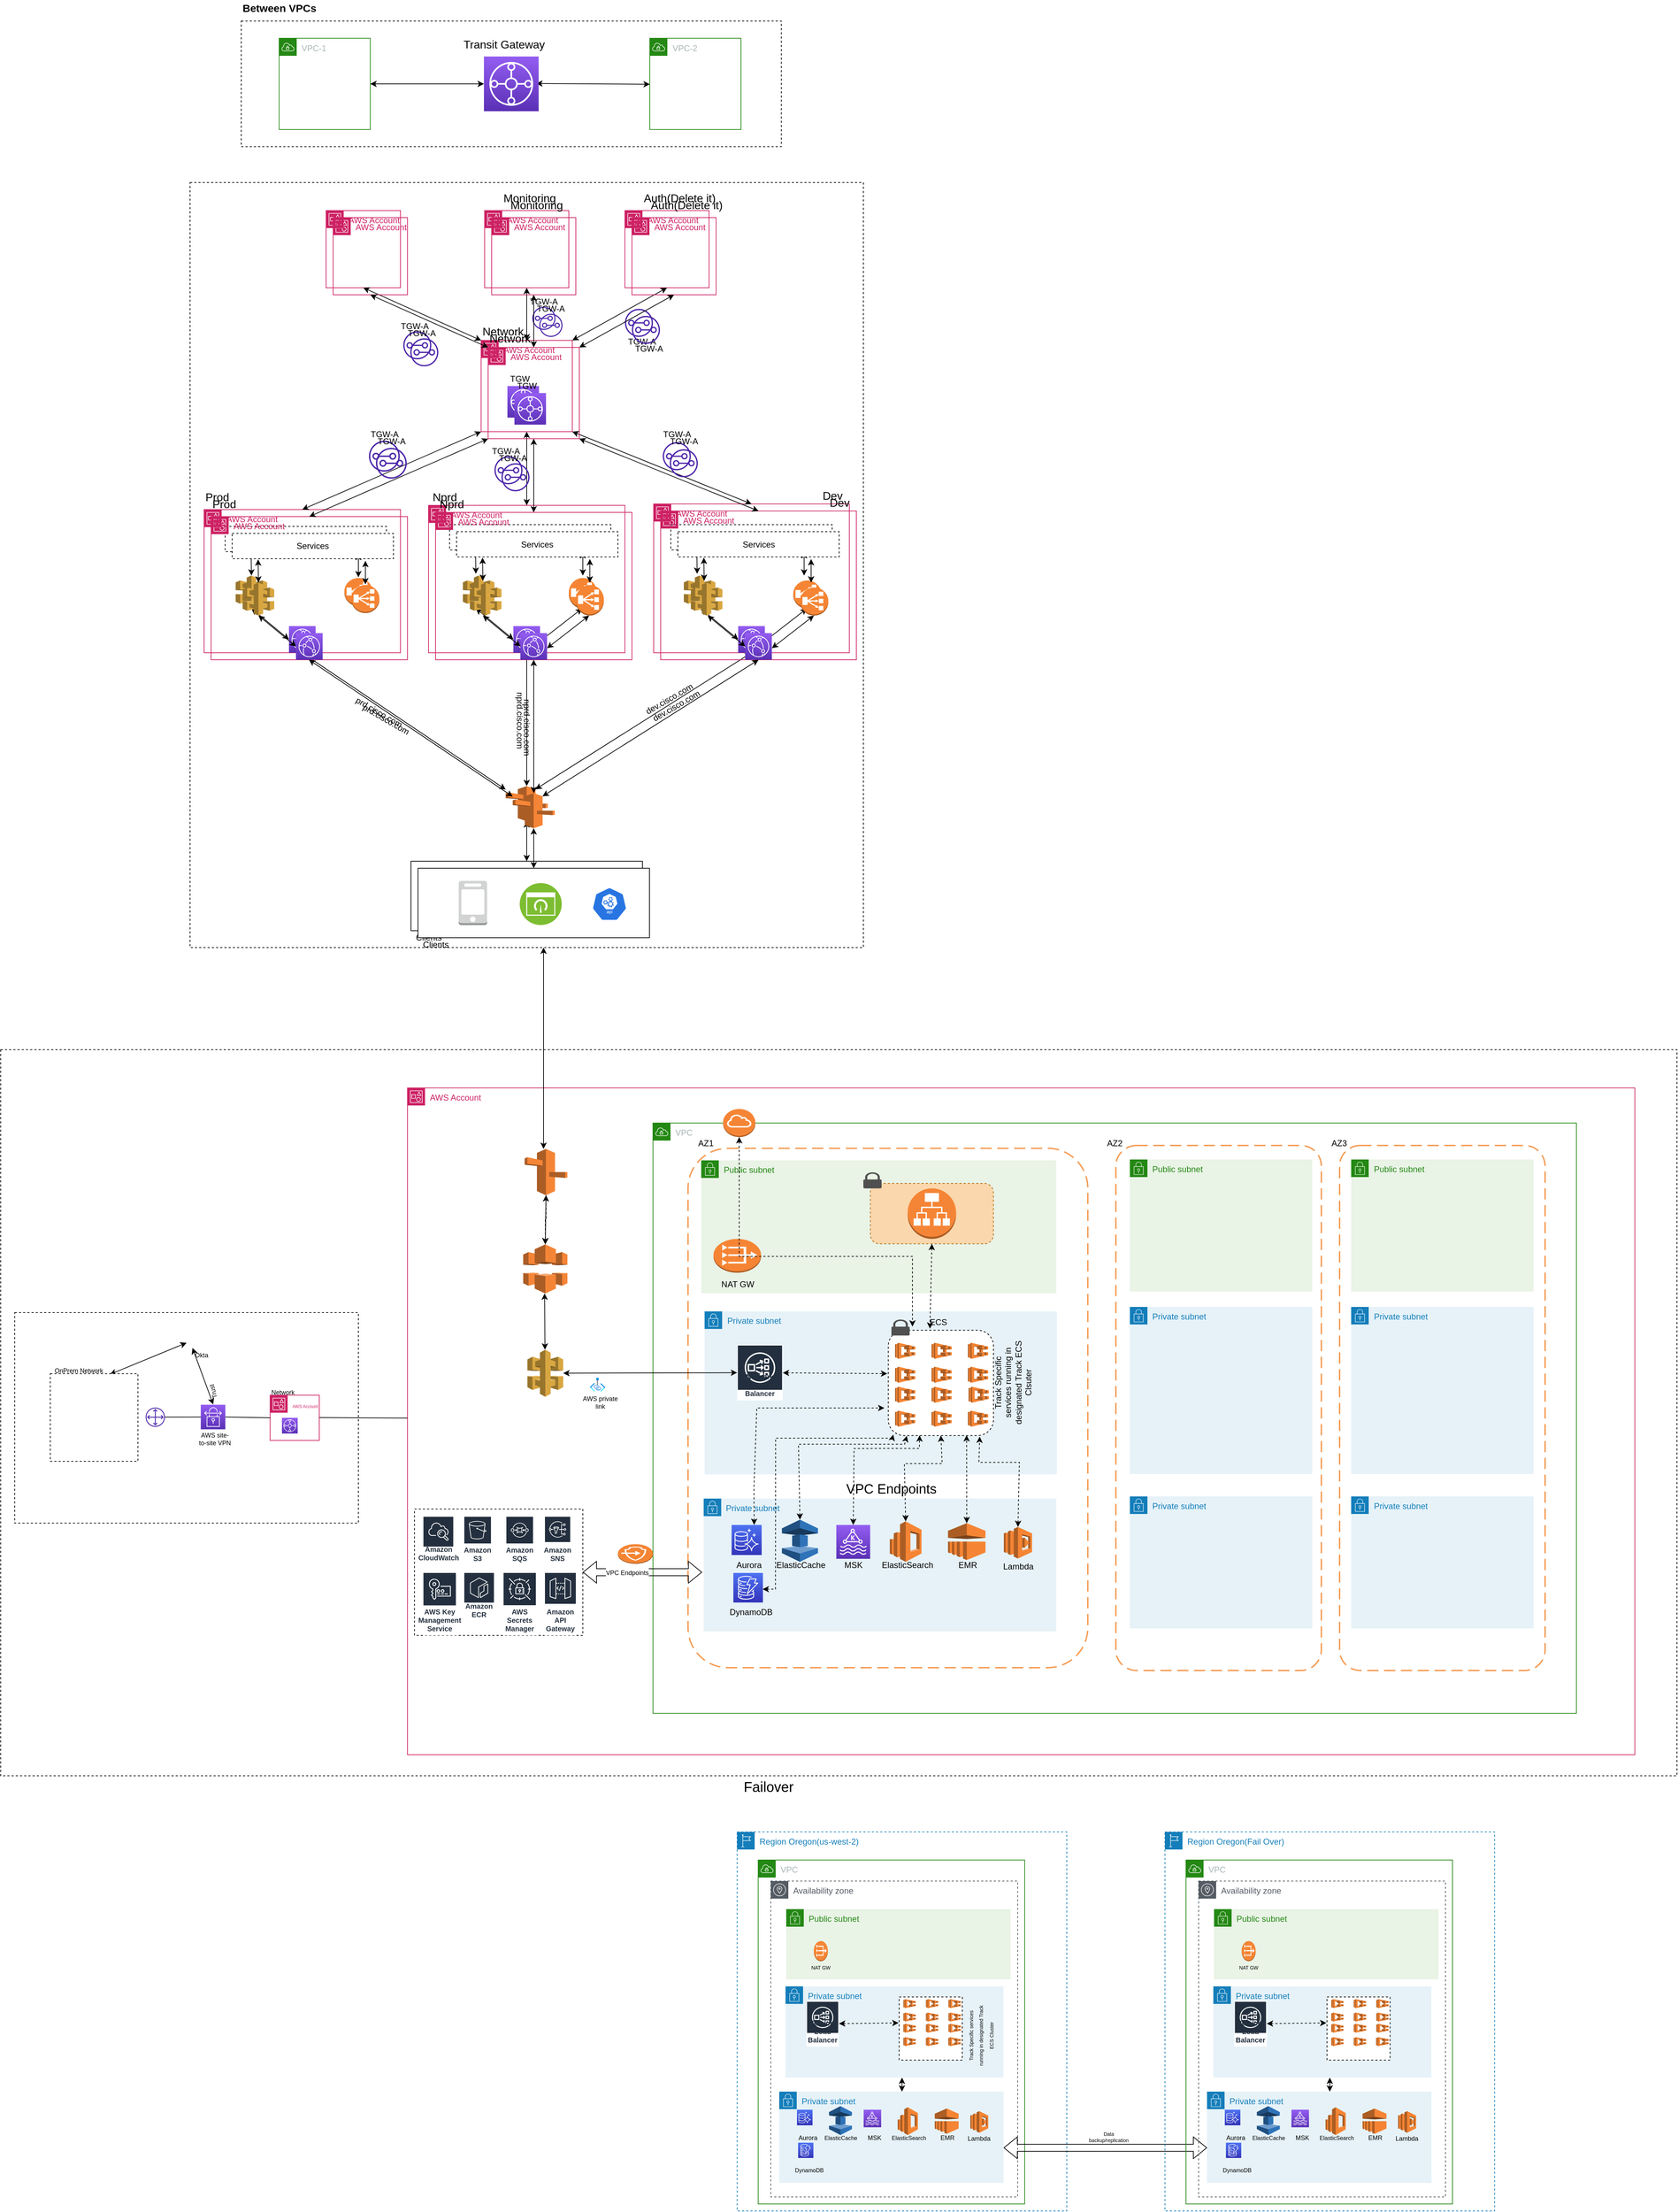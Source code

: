 <mxfile version="22.1.0" type="github">
  <diagram id="Ht1M8jgEwFfnCIfOTk4-" name="Page-1">
    <mxGraphModel dx="3617" dy="1191" grid="1" gridSize="10" guides="1" tooltips="1" connect="1" arrows="1" fold="1" page="1" pageScale="1" pageWidth="1169" pageHeight="827" math="0" shadow="0">
      <root>
        <mxCell id="0" />
        <mxCell id="1" parent="0" />
        <mxCell id="0SRWYvRPFCN3_nTW28eE-2" value="" style="rounded=0;whiteSpace=wrap;html=1;dashed=1;fontSize=15;" vertex="1" parent="1">
          <mxGeometry x="-240" y="1535.5" width="2390" height="1034.5" as="geometry" />
        </mxCell>
        <mxCell id="jC54yRx2bqBDCMhFd0Ce-361" value="AWS Account" style="points=[[0,0],[0.25,0],[0.5,0],[0.75,0],[1,0],[1,0.25],[1,0.5],[1,0.75],[1,1],[0.75,1],[0.5,1],[0.25,1],[0,1],[0,0.75],[0,0.5],[0,0.25]];outlineConnect=0;gradientColor=none;html=1;whiteSpace=wrap;fontSize=12;fontStyle=0;container=1;pointerEvents=0;collapsible=0;recursiveResize=0;shape=mxgraph.aws4.group;grIcon=mxgraph.aws4.group_account;strokeColor=#CD2264;fillColor=none;verticalAlign=top;align=left;spacingLeft=30;fontColor=#CD2264;dashed=0;" parent="1" vertex="1">
          <mxGeometry x="340" y="1590" width="1750" height="950" as="geometry" />
        </mxCell>
        <mxCell id="jC54yRx2bqBDCMhFd0Ce-261" value="VPC" style="points=[[0,0],[0.25,0],[0.5,0],[0.75,0],[1,0],[1,0.25],[1,0.5],[1,0.75],[1,1],[0.75,1],[0.5,1],[0.25,1],[0,1],[0,0.75],[0,0.5],[0,0.25]];outlineConnect=0;gradientColor=none;html=1;whiteSpace=wrap;fontSize=12;fontStyle=0;container=1;pointerEvents=0;collapsible=0;recursiveResize=0;shape=mxgraph.aws4.group;grIcon=mxgraph.aws4.group_vpc;strokeColor=#248814;fillColor=none;verticalAlign=top;align=left;spacingLeft=30;fontColor=#AAB7B8;dashed=0;" parent="1" vertex="1">
          <mxGeometry x="840" y="2690" width="380" height="490" as="geometry" />
        </mxCell>
        <mxCell id="jC54yRx2bqBDCMhFd0Ce-262" value="Region Oregon(us-west-2)" style="points=[[0,0],[0.25,0],[0.5,0],[0.75,0],[1,0],[1,0.25],[1,0.5],[1,0.75],[1,1],[0.75,1],[0.5,1],[0.25,1],[0,1],[0,0.75],[0,0.5],[0,0.25]];outlineConnect=0;gradientColor=none;html=1;whiteSpace=wrap;fontSize=12;fontStyle=0;container=1;pointerEvents=0;collapsible=0;recursiveResize=0;shape=mxgraph.aws4.group;grIcon=mxgraph.aws4.group_region;strokeColor=#147EBA;fillColor=none;verticalAlign=top;align=left;spacingLeft=30;fontColor=#147EBA;dashed=1;" parent="1" vertex="1">
          <mxGeometry x="810" y="2650" width="470" height="540" as="geometry" />
        </mxCell>
        <mxCell id="jC54yRx2bqBDCMhFd0Ce-265" value="Availability zone" style="sketch=0;outlineConnect=0;gradientColor=none;html=1;whiteSpace=wrap;fontSize=12;fontStyle=0;shape=mxgraph.aws4.group;grIcon=mxgraph.aws4.group_availability_zone;strokeColor=#545B64;fillColor=none;verticalAlign=top;align=left;spacingLeft=30;fontColor=#545B64;dashed=1;" parent="jC54yRx2bqBDCMhFd0Ce-262" vertex="1">
          <mxGeometry x="48" y="70" width="352" height="450" as="geometry" />
        </mxCell>
        <mxCell id="jC54yRx2bqBDCMhFd0Ce-272" value="" style="group" parent="jC54yRx2bqBDCMhFd0Ce-262" vertex="1" connectable="0">
          <mxGeometry x="69" y="220" width="344.07" height="130" as="geometry" />
        </mxCell>
        <mxCell id="jC54yRx2bqBDCMhFd0Ce-273" value="Private subnet" style="points=[[0,0],[0.25,0],[0.5,0],[0.75,0],[1,0],[1,0.25],[1,0.5],[1,0.75],[1,1],[0.75,1],[0.5,1],[0.25,1],[0,1],[0,0.75],[0,0.5],[0,0.25]];outlineConnect=0;gradientColor=none;html=1;whiteSpace=wrap;fontSize=12;fontStyle=0;container=1;pointerEvents=0;collapsible=0;recursiveResize=0;shape=mxgraph.aws4.group;grIcon=mxgraph.aws4.group_security_group;grStroke=0;strokeColor=#147EBA;fillColor=#E6F2F8;verticalAlign=top;align=left;spacingLeft=30;fontColor=#147EBA;dashed=0;" parent="jC54yRx2bqBDCMhFd0Ce-272" vertex="1">
          <mxGeometry width="310.744" height="130" as="geometry" />
        </mxCell>
        <mxCell id="jC54yRx2bqBDCMhFd0Ce-275" value="" style="group" parent="jC54yRx2bqBDCMhFd0Ce-272" vertex="1" connectable="0">
          <mxGeometry x="162.037" y="15.066" width="92.807" height="90" as="geometry" />
        </mxCell>
        <mxCell id="jC54yRx2bqBDCMhFd0Ce-276" value="" style="group" parent="jC54yRx2bqBDCMhFd0Ce-275" vertex="1" connectable="0">
          <mxGeometry width="92.807" height="90" as="geometry" />
        </mxCell>
        <mxCell id="jC54yRx2bqBDCMhFd0Ce-277" value="" style="whiteSpace=wrap;html=1;aspect=fixed;dashed=1;" parent="jC54yRx2bqBDCMhFd0Ce-276" vertex="1">
          <mxGeometry width="90" height="90" as="geometry" />
        </mxCell>
        <mxCell id="jC54yRx2bqBDCMhFd0Ce-278" value="" style="outlineConnect=0;dashed=0;verticalLabelPosition=bottom;verticalAlign=top;align=center;html=1;shape=mxgraph.aws3.ecs;fillColor=#F58534;gradientColor=none;" parent="jC54yRx2bqBDCMhFd0Ce-276" vertex="1">
          <mxGeometry x="6.025" y="3.182" width="17.874" height="12.727" as="geometry" />
        </mxCell>
        <mxCell id="jC54yRx2bqBDCMhFd0Ce-279" value="" style="outlineConnect=0;dashed=0;verticalLabelPosition=bottom;verticalAlign=top;align=center;html=1;shape=mxgraph.aws3.ecs;fillColor=#F58534;gradientColor=none;" parent="jC54yRx2bqBDCMhFd0Ce-276" vertex="1">
          <mxGeometry x="38.157" y="3.182" width="17.874" height="12.727" as="geometry" />
        </mxCell>
        <mxCell id="jC54yRx2bqBDCMhFd0Ce-280" value="" style="outlineConnect=0;dashed=0;verticalLabelPosition=bottom;verticalAlign=top;align=center;html=1;shape=mxgraph.aws3.ecs;fillColor=#F58534;gradientColor=none;" parent="jC54yRx2bqBDCMhFd0Ce-276" vertex="1">
          <mxGeometry x="70.29" y="3.182" width="17.874" height="12.727" as="geometry" />
        </mxCell>
        <mxCell id="jC54yRx2bqBDCMhFd0Ce-281" value="" style="outlineConnect=0;dashed=0;verticalLabelPosition=bottom;verticalAlign=top;align=center;html=1;shape=mxgraph.aws3.ecs;fillColor=#F58534;gradientColor=none;" parent="jC54yRx2bqBDCMhFd0Ce-276" vertex="1">
          <mxGeometry x="6.025" y="22.272" width="17.874" height="12.727" as="geometry" />
        </mxCell>
        <mxCell id="jC54yRx2bqBDCMhFd0Ce-282" value="" style="outlineConnect=0;dashed=0;verticalLabelPosition=bottom;verticalAlign=top;align=center;html=1;shape=mxgraph.aws3.ecs;fillColor=#F58534;gradientColor=none;" parent="jC54yRx2bqBDCMhFd0Ce-276" vertex="1">
          <mxGeometry x="38.157" y="22.272" width="17.874" height="12.727" as="geometry" />
        </mxCell>
        <mxCell id="jC54yRx2bqBDCMhFd0Ce-283" value="" style="outlineConnect=0;dashed=0;verticalLabelPosition=bottom;verticalAlign=top;align=center;html=1;shape=mxgraph.aws3.ecs;fillColor=#F58534;gradientColor=none;" parent="jC54yRx2bqBDCMhFd0Ce-276" vertex="1">
          <mxGeometry x="70.29" y="22.272" width="17.874" height="12.727" as="geometry" />
        </mxCell>
        <mxCell id="jC54yRx2bqBDCMhFd0Ce-284" value="" style="outlineConnect=0;dashed=0;verticalLabelPosition=bottom;verticalAlign=top;align=center;html=1;shape=mxgraph.aws3.ecs;fillColor=#F58534;gradientColor=none;" parent="jC54yRx2bqBDCMhFd0Ce-276" vertex="1">
          <mxGeometry x="6.025" y="38.181" width="17.874" height="12.727" as="geometry" />
        </mxCell>
        <mxCell id="jC54yRx2bqBDCMhFd0Ce-285" value="" style="outlineConnect=0;dashed=0;verticalLabelPosition=bottom;verticalAlign=top;align=center;html=1;shape=mxgraph.aws3.ecs;fillColor=#F58534;gradientColor=none;" parent="jC54yRx2bqBDCMhFd0Ce-276" vertex="1">
          <mxGeometry x="38.157" y="38.181" width="17.874" height="12.727" as="geometry" />
        </mxCell>
        <mxCell id="jC54yRx2bqBDCMhFd0Ce-286" value="" style="outlineConnect=0;dashed=0;verticalLabelPosition=bottom;verticalAlign=top;align=center;html=1;shape=mxgraph.aws3.ecs;fillColor=#F58534;gradientColor=none;" parent="jC54yRx2bqBDCMhFd0Ce-276" vertex="1">
          <mxGeometry x="70.29" y="38.181" width="17.874" height="12.727" as="geometry" />
        </mxCell>
        <mxCell id="jC54yRx2bqBDCMhFd0Ce-287" value="" style="outlineConnect=0;dashed=0;verticalLabelPosition=bottom;verticalAlign=top;align=center;html=1;shape=mxgraph.aws3.ecs;fillColor=#F58534;gradientColor=none;" parent="jC54yRx2bqBDCMhFd0Ce-276" vertex="1">
          <mxGeometry x="6.025" y="57.272" width="17.874" height="12.727" as="geometry" />
        </mxCell>
        <mxCell id="jC54yRx2bqBDCMhFd0Ce-288" value="" style="outlineConnect=0;dashed=0;verticalLabelPosition=bottom;verticalAlign=top;align=center;html=1;shape=mxgraph.aws3.ecs;fillColor=#F58534;gradientColor=none;" parent="jC54yRx2bqBDCMhFd0Ce-276" vertex="1">
          <mxGeometry x="38.157" y="57.272" width="17.874" height="12.727" as="geometry" />
        </mxCell>
        <mxCell id="jC54yRx2bqBDCMhFd0Ce-289" value="" style="outlineConnect=0;dashed=0;verticalLabelPosition=bottom;verticalAlign=top;align=center;html=1;shape=mxgraph.aws3.ecs;fillColor=#F58534;gradientColor=none;" parent="jC54yRx2bqBDCMhFd0Ce-276" vertex="1">
          <mxGeometry x="70" y="57.27" width="18.16" height="12.73" as="geometry" />
        </mxCell>
        <mxCell id="jC54yRx2bqBDCMhFd0Ce-291" value="Network Load Balancer" style="sketch=0;outlineConnect=0;fontColor=#232F3E;gradientColor=none;strokeColor=#ffffff;fillColor=#232F3E;dashed=0;verticalLabelPosition=middle;verticalAlign=bottom;align=center;html=1;whiteSpace=wrap;fontSize=10;fontStyle=1;spacing=3;shape=mxgraph.aws4.productIcon;prIcon=mxgraph.aws4.network_load_balancer;" parent="jC54yRx2bqBDCMhFd0Ce-272" vertex="1">
          <mxGeometry x="29.749" y="20.997" width="46.398" height="64.801" as="geometry" />
        </mxCell>
        <mxCell id="jC54yRx2bqBDCMhFd0Ce-292" value="" style="endArrow=classic;startArrow=classic;html=1;rounded=0;dashed=1;entryX=-0.01;entryY=0.412;entryDx=0;entryDy=0;entryPerimeter=0;" parent="jC54yRx2bqBDCMhFd0Ce-272" source="jC54yRx2bqBDCMhFd0Ce-291" target="jC54yRx2bqBDCMhFd0Ce-277" edge="1">
          <mxGeometry width="50" height="50" relative="1" as="geometry">
            <mxPoint x="-179.873" y="158.577" as="sourcePoint" />
            <mxPoint x="-165.61" y="63.71" as="targetPoint" />
          </mxGeometry>
        </mxCell>
        <mxCell id="jC54yRx2bqBDCMhFd0Ce-356" value="&lt;font style=&quot;font-size: 7px;&quot;&gt;Track Specific services running in designated Track ECS Cluster&lt;/font&gt;" style="text;html=1;strokeColor=none;fillColor=none;align=center;verticalAlign=middle;whiteSpace=wrap;rounded=0;dashed=1;rotation=-90;" parent="jC54yRx2bqBDCMhFd0Ce-272" vertex="1">
          <mxGeometry x="233.64" y="59.44" width="89" height="21.98" as="geometry" />
        </mxCell>
        <mxCell id="jC54yRx2bqBDCMhFd0Ce-266" value="Public subnet" style="points=[[0,0],[0.25,0],[0.5,0],[0.75,0],[1,0],[1,0.25],[1,0.5],[1,0.75],[1,1],[0.75,1],[0.5,1],[0.25,1],[0,1],[0,0.75],[0,0.5],[0,0.25]];outlineConnect=0;gradientColor=none;html=1;whiteSpace=wrap;fontSize=12;fontStyle=0;container=1;pointerEvents=0;collapsible=0;recursiveResize=0;shape=mxgraph.aws4.group;grIcon=mxgraph.aws4.group_security_group;grStroke=0;strokeColor=#248814;fillColor=#E9F3E6;verticalAlign=top;align=left;spacingLeft=30;fontColor=#248814;dashed=0;" parent="jC54yRx2bqBDCMhFd0Ce-262" vertex="1">
          <mxGeometry x="70" y="110" width="320" height="100" as="geometry" />
        </mxCell>
        <mxCell id="jC54yRx2bqBDCMhFd0Ce-270" value="" style="outlineConnect=0;dashed=0;verticalLabelPosition=bottom;verticalAlign=top;align=center;html=1;shape=mxgraph.aws3.vpc_nat_gateway;fillColor=#F58534;gradientColor=none;" parent="jC54yRx2bqBDCMhFd0Ce-266" vertex="1">
          <mxGeometry x="39.38" y="45.47" width="20" height="28.72" as="geometry" />
        </mxCell>
        <mxCell id="jC54yRx2bqBDCMhFd0Ce-271" value="&lt;font style=&quot;font-size: 7px;&quot;&gt;NAT GW&lt;/font&gt;" style="text;html=1;strokeColor=none;fillColor=none;align=center;verticalAlign=middle;whiteSpace=wrap;rounded=0;dashed=1;" parent="jC54yRx2bqBDCMhFd0Ce-262" vertex="1">
          <mxGeometry x="98.75" y="184.19" width="41.25" height="15.81" as="geometry" />
        </mxCell>
        <mxCell id="jC54yRx2bqBDCMhFd0Ce-313" value="" style="endArrow=classic;startArrow=classic;html=1;rounded=0;fontSize=8;" parent="jC54yRx2bqBDCMhFd0Ce-262" edge="1">
          <mxGeometry width="50" height="50" relative="1" as="geometry">
            <mxPoint x="235" y="370" as="sourcePoint" />
            <mxPoint x="235.088" y="350" as="targetPoint" />
          </mxGeometry>
        </mxCell>
        <mxCell id="jC54yRx2bqBDCMhFd0Ce-357" value="" style="shape=flexArrow;endArrow=classic;startArrow=classic;html=1;rounded=0;fontSize=7;" parent="jC54yRx2bqBDCMhFd0Ce-262" edge="1">
          <mxGeometry width="100" height="100" relative="1" as="geometry">
            <mxPoint x="380" y="450" as="sourcePoint" />
            <mxPoint x="670" y="450" as="targetPoint" />
          </mxGeometry>
        </mxCell>
        <mxCell id="jC54yRx2bqBDCMhFd0Ce-211" value="" style="rounded=0;whiteSpace=wrap;html=1;dashed=1;fontSize=19;" parent="1" vertex="1">
          <mxGeometry x="350" y="2190" width="240" height="180" as="geometry" />
        </mxCell>
        <mxCell id="jC54yRx2bqBDCMhFd0Ce-73" value="" style="endArrow=classic;startArrow=classic;html=1;rounded=0;entryX=0.5;entryY=1;entryDx=0;entryDy=0;entryPerimeter=0;" parent="1" target="jC54yRx2bqBDCMhFd0Ce-69" edge="1">
          <mxGeometry width="50" height="50" relative="1" as="geometry">
            <mxPoint x="240" y="1100" as="sourcePoint" />
            <mxPoint x="157.5" y="1067" as="targetPoint" />
          </mxGeometry>
        </mxCell>
        <mxCell id="jC54yRx2bqBDCMhFd0Ce-91" value="VPC" style="points=[[0,0],[0.25,0],[0.5,0],[0.75,0],[1,0],[1,0.25],[1,0.5],[1,0.75],[1,1],[0.75,1],[0.5,1],[0.25,1],[0,1],[0,0.75],[0,0.5],[0,0.25]];outlineConnect=0;gradientColor=none;html=1;whiteSpace=wrap;fontSize=12;fontStyle=0;container=1;pointerEvents=0;collapsible=0;recursiveResize=0;shape=mxgraph.aws4.group;grIcon=mxgraph.aws4.group_vpc;strokeColor=#248814;fillColor=none;verticalAlign=top;align=left;spacingLeft=30;fontColor=#AAB7B8;dashed=0;aspect=fixed;" parent="1" vertex="1">
          <mxGeometry x="690" y="1640" width="1316.67" height="841" as="geometry" />
        </mxCell>
        <mxCell id="jC54yRx2bqBDCMhFd0Ce-110" value="" style="group" parent="jC54yRx2bqBDCMhFd0Ce-91" vertex="1" connectable="0">
          <mxGeometry x="50" y="36" width="570" height="805" as="geometry" />
        </mxCell>
        <mxCell id="jC54yRx2bqBDCMhFd0Ce-92" value="" style="rounded=1;arcSize=10;dashed=1;strokeColor=#F59D56;fillColor=none;gradientColor=none;dashPattern=8 4;strokeWidth=2;" parent="jC54yRx2bqBDCMhFd0Ce-110" vertex="1">
          <mxGeometry width="570" height="740" as="geometry" />
        </mxCell>
        <mxCell id="jC54yRx2bqBDCMhFd0Ce-161" value="" style="group" parent="jC54yRx2bqBDCMhFd0Ce-110" vertex="1" connectable="0">
          <mxGeometry x="22.31" y="499.07" width="502.632" height="189.302" as="geometry" />
        </mxCell>
        <mxCell id="jC54yRx2bqBDCMhFd0Ce-109" value="Private subnet" style="points=[[0,0],[0.25,0],[0.5,0],[0.75,0],[1,0],[1,0.25],[1,0.5],[1,0.75],[1,1],[0.75,1],[0.5,1],[0.25,1],[0,1],[0,0.75],[0,0.5],[0,0.25]];outlineConnect=0;gradientColor=none;html=1;whiteSpace=wrap;fontSize=12;fontStyle=0;container=1;pointerEvents=0;collapsible=0;recursiveResize=0;shape=mxgraph.aws4.group;grIcon=mxgraph.aws4.group_security_group;grStroke=0;strokeColor=#147EBA;fillColor=#E6F2F8;verticalAlign=top;align=left;spacingLeft=30;fontColor=#147EBA;dashed=0;" parent="jC54yRx2bqBDCMhFd0Ce-161" vertex="1">
          <mxGeometry width="502.632" height="189.302" as="geometry" />
        </mxCell>
        <mxCell id="jC54yRx2bqBDCMhFd0Ce-140" value="" style="sketch=0;points=[[0,0,0],[0.25,0,0],[0.5,0,0],[0.75,0,0],[1,0,0],[0,1,0],[0.25,1,0],[0.5,1,0],[0.75,1,0],[1,1,0],[0,0.25,0],[0,0.5,0],[0,0.75,0],[1,0.25,0],[1,0.5,0],[1,0.75,0]];outlineConnect=0;fontColor=#232F3E;gradientColor=#4D72F3;gradientDirection=north;fillColor=#3334B9;strokeColor=#ffffff;dashed=0;verticalLabelPosition=bottom;verticalAlign=top;align=center;html=1;fontSize=12;fontStyle=0;aspect=fixed;shape=mxgraph.aws4.resourceIcon;resIcon=mxgraph.aws4.aurora;" parent="jC54yRx2bqBDCMhFd0Ce-161" vertex="1">
          <mxGeometry x="39.812" y="37.56" width="42.893" height="42.893" as="geometry" />
        </mxCell>
        <mxCell id="jC54yRx2bqBDCMhFd0Ce-143" value="" style="outlineConnect=0;dashed=0;verticalLabelPosition=bottom;verticalAlign=top;align=center;html=1;shape=mxgraph.aws3.elasticsearch_service;fillColor=#F58534;gradientColor=none;" parent="jC54yRx2bqBDCMhFd0Ce-161" vertex="1">
          <mxGeometry x="265.416" y="32.489" width="45.204" height="57.655" as="geometry" />
        </mxCell>
        <mxCell id="jC54yRx2bqBDCMhFd0Ce-145" value="" style="outlineConnect=0;dashed=0;verticalLabelPosition=bottom;verticalAlign=top;align=center;html=1;shape=mxgraph.aws3.lambda;fillColor=#F58534;gradientColor=none;" parent="jC54yRx2bqBDCMhFd0Ce-161" vertex="1">
          <mxGeometry x="427.984" y="40.377" width="40.227" height="45.072" as="geometry" />
        </mxCell>
        <mxCell id="jC54yRx2bqBDCMhFd0Ce-150" value="Aurora" style="text;html=1;strokeColor=none;fillColor=none;align=center;verticalAlign=middle;whiteSpace=wrap;rounded=0;dashed=1;" parent="jC54yRx2bqBDCMhFd0Ce-161" vertex="1">
          <mxGeometry x="39.812" y="83.383" width="49.766" height="22.536" as="geometry" />
        </mxCell>
        <mxCell id="jC54yRx2bqBDCMhFd0Ce-151" value="MSK" style="text;html=1;strokeColor=none;fillColor=none;align=center;verticalAlign=middle;whiteSpace=wrap;rounded=0;dashed=1;" parent="jC54yRx2bqBDCMhFd0Ce-161" vertex="1">
          <mxGeometry x="189.109" y="83.383" width="49.766" height="22.536" as="geometry" />
        </mxCell>
        <mxCell id="jC54yRx2bqBDCMhFd0Ce-152" value="ElasticCache" style="text;html=1;strokeColor=none;fillColor=none;align=center;verticalAlign=middle;whiteSpace=wrap;rounded=0;dashed=1;" parent="jC54yRx2bqBDCMhFd0Ce-161" vertex="1">
          <mxGeometry x="113.217" y="83.383" width="49.766" height="22.536" as="geometry" />
        </mxCell>
        <mxCell id="jC54yRx2bqBDCMhFd0Ce-153" value="EMR" style="text;html=1;strokeColor=none;fillColor=none;align=center;verticalAlign=middle;whiteSpace=wrap;rounded=0;dashed=1;" parent="jC54yRx2bqBDCMhFd0Ce-161" vertex="1">
          <mxGeometry x="352.091" y="83.383" width="49.766" height="22.536" as="geometry" />
        </mxCell>
        <mxCell id="jC54yRx2bqBDCMhFd0Ce-154" value="ElasticSearch" style="text;html=1;strokeColor=none;fillColor=none;align=center;verticalAlign=middle;whiteSpace=wrap;rounded=0;dashed=1;" parent="jC54yRx2bqBDCMhFd0Ce-161" vertex="1">
          <mxGeometry x="265.416" y="83.383" width="49.766" height="22.536" as="geometry" />
        </mxCell>
        <mxCell id="jC54yRx2bqBDCMhFd0Ce-141" value="" style="outlineConnect=0;dashed=0;verticalLabelPosition=bottom;verticalAlign=top;align=center;html=1;shape=mxgraph.aws3.elasticache;fillColor=#2E73B8;gradientColor=none;" parent="jC54yRx2bqBDCMhFd0Ce-161" vertex="1">
          <mxGeometry x="111.558" y="30.048" width="51.424" height="60.096" as="geometry" />
        </mxCell>
        <mxCell id="jC54yRx2bqBDCMhFd0Ce-142" value="" style="sketch=0;points=[[0,0,0],[0.25,0,0],[0.5,0,0],[0.75,0,0],[1,0,0],[0,1,0],[0.25,1,0],[0.5,1,0],[0.75,1,0],[1,1,0],[0,0.25,0],[0,0.5,0],[0,0.75,0],[1,0.25,0],[1,0.5,0],[1,0.75,0]];outlineConnect=0;fontColor=#232F3E;gradientColor=#945DF2;gradientDirection=north;fillColor=#5A30B5;strokeColor=#ffffff;dashed=0;verticalLabelPosition=bottom;verticalAlign=top;align=center;html=1;fontSize=12;fontStyle=0;aspect=fixed;shape=mxgraph.aws4.resourceIcon;resIcon=mxgraph.aws4.managed_streaming_for_kafka;" parent="jC54yRx2bqBDCMhFd0Ce-161" vertex="1">
          <mxGeometry x="189.109" y="37.56" width="48.254" height="48.254" as="geometry" />
        </mxCell>
        <mxCell id="jC54yRx2bqBDCMhFd0Ce-144" value="" style="outlineConnect=0;dashed=0;verticalLabelPosition=bottom;verticalAlign=top;align=center;html=1;shape=mxgraph.aws3.emr;fillColor=#F58534;gradientColor=none;" parent="jC54yRx2bqBDCMhFd0Ce-161" vertex="1">
          <mxGeometry x="348.359" y="35.028" width="53.498" height="52.584" as="geometry" />
        </mxCell>
        <mxCell id="jC54yRx2bqBDCMhFd0Ce-158" value="" style="sketch=0;points=[[0,0,0],[0.25,0,0],[0.5,0,0],[0.75,0,0],[1,0,0],[0,1,0],[0.25,1,0],[0.5,1,0],[0.75,1,0],[1,1,0],[0,0.25,0],[0,0.5,0],[0,0.75,0],[1,0.25,0],[1,0.5,0],[1,0.75,0]];outlineConnect=0;fontColor=#232F3E;gradientColor=#4D72F3;gradientDirection=north;fillColor=#3334B9;strokeColor=#ffffff;dashed=0;verticalLabelPosition=bottom;verticalAlign=top;align=center;html=1;fontSize=12;fontStyle=0;aspect=fixed;shape=mxgraph.aws4.resourceIcon;resIcon=mxgraph.aws4.dynamodb;" parent="jC54yRx2bqBDCMhFd0Ce-161" vertex="1">
          <mxGeometry x="42.301" y="105.919" width="42.178" height="42.178" as="geometry" />
        </mxCell>
        <mxCell id="jC54yRx2bqBDCMhFd0Ce-159" value="DynamoDB" style="text;html=1;strokeColor=none;fillColor=none;align=center;verticalAlign=middle;whiteSpace=wrap;rounded=0;dashed=1;" parent="jC54yRx2bqBDCMhFd0Ce-161" vertex="1">
          <mxGeometry x="42.301" y="150.24" width="49.766" height="22.536" as="geometry" />
        </mxCell>
        <mxCell id="jC54yRx2bqBDCMhFd0Ce-170" value="Lambda" style="text;html=1;strokeColor=none;fillColor=none;align=center;verticalAlign=middle;whiteSpace=wrap;rounded=0;dashed=1;" parent="jC54yRx2bqBDCMhFd0Ce-161" vertex="1">
          <mxGeometry x="423.212" y="85.448" width="49.766" height="22.536" as="geometry" />
        </mxCell>
        <mxCell id="jC54yRx2bqBDCMhFd0Ce-107" value="Public subnet" style="points=[[0,0],[0.25,0],[0.5,0],[0.75,0],[1,0],[1,0.25],[1,0.5],[1,0.75],[1,1],[0.75,1],[0.5,1],[0.25,1],[0,1],[0,0.75],[0,0.5],[0,0.25]];outlineConnect=0;gradientColor=none;html=1;whiteSpace=wrap;fontSize=12;fontStyle=0;container=0;pointerEvents=0;collapsible=0;recursiveResize=0;shape=mxgraph.aws4.group;grIcon=mxgraph.aws4.group_security_group;grStroke=0;strokeColor=#248814;fillColor=#E9F3E6;verticalAlign=top;align=left;spacingLeft=30;fontColor=#248814;dashed=0;" parent="jC54yRx2bqBDCMhFd0Ce-110" vertex="1">
          <mxGeometry x="18.81" y="17.209" width="506.132" height="189.302" as="geometry" />
        </mxCell>
        <mxCell id="jC54yRx2bqBDCMhFd0Ce-111" value="" style="outlineConnect=0;dashed=0;verticalLabelPosition=bottom;verticalAlign=top;align=center;html=1;shape=mxgraph.aws3.vpc_nat_gateway;fillColor=#F58534;gradientColor=none;" parent="jC54yRx2bqBDCMhFd0Ce-110" vertex="1">
          <mxGeometry x="36.309" y="129.07" width="67.805" height="48.186" as="geometry" />
        </mxCell>
        <mxCell id="jC54yRx2bqBDCMhFd0Ce-112" value="NAT GW" style="text;html=1;strokeColor=none;fillColor=none;align=center;verticalAlign=middle;whiteSpace=wrap;rounded=0;dashed=1;" parent="jC54yRx2bqBDCMhFd0Ce-110" vertex="1">
          <mxGeometry x="45.058" y="180.698" width="52.494" height="25.814" as="geometry" />
        </mxCell>
        <mxCell id="jC54yRx2bqBDCMhFd0Ce-169" value="&lt;font style=&quot;font-size: 19px;&quot;&gt;VPC Endpoints&lt;/font&gt;" style="text;html=1;strokeColor=none;fillColor=none;align=center;verticalAlign=middle;whiteSpace=wrap;rounded=0;dashed=1;" parent="jC54yRx2bqBDCMhFd0Ce-110" vertex="1">
          <mxGeometry x="109.996" y="473.256" width="359.586" height="25.814" as="geometry" />
        </mxCell>
        <mxCell id="jC54yRx2bqBDCMhFd0Ce-175" value="" style="group" parent="jC54yRx2bqBDCMhFd0Ce-110" vertex="1" connectable="0">
          <mxGeometry x="23.622" y="232.326" width="518.818" height="232.326" as="geometry" />
        </mxCell>
        <mxCell id="jC54yRx2bqBDCMhFd0Ce-108" value="Private subnet" style="points=[[0,0],[0.25,0],[0.5,0],[0.75,0],[1,0],[1,0.25],[1,0.5],[1,0.75],[1,1],[0.75,1],[0.5,1],[0.25,1],[0,1],[0,0.75],[0,0.5],[0,0.25]];outlineConnect=0;gradientColor=none;html=1;whiteSpace=wrap;fontSize=12;fontStyle=0;container=1;pointerEvents=0;collapsible=0;recursiveResize=0;shape=mxgraph.aws4.group;grIcon=mxgraph.aws4.group_security_group;grStroke=0;strokeColor=#147EBA;fillColor=#E6F2F8;verticalAlign=top;align=left;spacingLeft=30;fontColor=#147EBA;dashed=0;" parent="jC54yRx2bqBDCMhFd0Ce-175" vertex="1">
          <mxGeometry width="502.242" height="232.326" as="geometry" />
        </mxCell>
        <mxCell id="jC54yRx2bqBDCMhFd0Ce-167" value="" style="endArrow=classic;startArrow=classic;html=1;rounded=0;dashed=1;" parent="jC54yRx2bqBDCMhFd0Ce-108" source="jC54yRx2bqBDCMhFd0Ce-144" edge="1">
          <mxGeometry width="50" height="50" relative="1" as="geometry">
            <mxPoint x="367.804" y="282.268" as="sourcePoint" />
            <mxPoint x="373.584" y="176.395" as="targetPoint" />
            <Array as="points" />
          </mxGeometry>
        </mxCell>
        <mxCell id="jC54yRx2bqBDCMhFd0Ce-146" value="" style="group;fillColor=#ffe6cc;strokeColor=none;gradientColor=none;rounded=1;" parent="jC54yRx2bqBDCMhFd0Ce-175" vertex="1" connectable="0">
          <mxGeometry x="261.894" y="26.924" width="150" height="150" as="geometry" />
        </mxCell>
        <mxCell id="jC54yRx2bqBDCMhFd0Ce-177" value="" style="group" parent="jC54yRx2bqBDCMhFd0Ce-146" vertex="1" connectable="0">
          <mxGeometry width="150" height="150" as="geometry" />
        </mxCell>
        <mxCell id="jC54yRx2bqBDCMhFd0Ce-113" value="" style="whiteSpace=wrap;html=1;aspect=fixed;dashed=1;rounded=1;" parent="jC54yRx2bqBDCMhFd0Ce-177" vertex="1">
          <mxGeometry width="150" height="150" as="geometry" />
        </mxCell>
        <mxCell id="jC54yRx2bqBDCMhFd0Ce-174" value="" style="group" parent="jC54yRx2bqBDCMhFd0Ce-175" vertex="1" connectable="0">
          <mxGeometry x="46.412" y="7.693" width="472.406" height="156.547" as="geometry" />
        </mxCell>
        <mxCell id="jC54yRx2bqBDCMhFd0Ce-136" value="Network Load Balancer" style="sketch=0;outlineConnect=0;fontColor=#232F3E;gradientColor=none;strokeColor=#ffffff;fillColor=#232F3E;dashed=0;verticalLabelPosition=middle;verticalAlign=bottom;align=center;html=1;whiteSpace=wrap;fontSize=10;fontStyle=1;spacing=3;shape=mxgraph.aws4.productIcon;prIcon=mxgraph.aws4.network_load_balancer;" parent="jC54yRx2bqBDCMhFd0Ce-174" vertex="1">
          <mxGeometry y="40.003" width="65.059" height="79.237" as="geometry" />
        </mxCell>
        <mxCell id="jC54yRx2bqBDCMhFd0Ce-114" value="" style="outlineConnect=0;dashed=0;verticalLabelPosition=bottom;verticalAlign=top;align=center;html=1;shape=mxgraph.aws3.ecs;fillColor=#F58534;gradientColor=none;" parent="jC54yRx2bqBDCMhFd0Ce-174" vertex="1">
          <mxGeometry x="225.22" y="37.137" width="28.888" height="22.745" as="geometry" />
        </mxCell>
        <mxCell id="jC54yRx2bqBDCMhFd0Ce-115" value="" style="outlineConnect=0;dashed=0;verticalLabelPosition=bottom;verticalAlign=top;align=center;html=1;shape=mxgraph.aws3.ecs;fillColor=#F58534;gradientColor=none;" parent="jC54yRx2bqBDCMhFd0Ce-174" vertex="1">
          <mxGeometry x="277.154" y="37.137" width="28.888" height="22.745" as="geometry" />
        </mxCell>
        <mxCell id="jC54yRx2bqBDCMhFd0Ce-116" value="" style="outlineConnect=0;dashed=0;verticalLabelPosition=bottom;verticalAlign=top;align=center;html=1;shape=mxgraph.aws3.ecs;fillColor=#F58534;gradientColor=none;" parent="jC54yRx2bqBDCMhFd0Ce-174" vertex="1">
          <mxGeometry x="329.088" y="37.137" width="28.888" height="22.745" as="geometry" />
        </mxCell>
        <mxCell id="jC54yRx2bqBDCMhFd0Ce-119" value="" style="outlineConnect=0;dashed=0;verticalLabelPosition=bottom;verticalAlign=top;align=center;html=1;shape=mxgraph.aws3.ecs;fillColor=#F58534;gradientColor=none;" parent="jC54yRx2bqBDCMhFd0Ce-174" vertex="1">
          <mxGeometry x="329.088" y="71.254" width="28.888" height="22.745" as="geometry" />
        </mxCell>
        <mxCell id="jC54yRx2bqBDCMhFd0Ce-118" value="" style="outlineConnect=0;dashed=0;verticalLabelPosition=bottom;verticalAlign=top;align=center;html=1;shape=mxgraph.aws3.ecs;fillColor=#F58534;gradientColor=none;" parent="jC54yRx2bqBDCMhFd0Ce-174" vertex="1">
          <mxGeometry x="277.154" y="71.254" width="28.888" height="22.745" as="geometry" />
        </mxCell>
        <mxCell id="jC54yRx2bqBDCMhFd0Ce-117" value="" style="outlineConnect=0;dashed=0;verticalLabelPosition=bottom;verticalAlign=top;align=center;html=1;shape=mxgraph.aws3.ecs;fillColor=#F58534;gradientColor=none;" parent="jC54yRx2bqBDCMhFd0Ce-174" vertex="1">
          <mxGeometry x="225.22" y="71.254" width="28.888" height="22.745" as="geometry" />
        </mxCell>
        <mxCell id="jC54yRx2bqBDCMhFd0Ce-129" value="" style="outlineConnect=0;dashed=0;verticalLabelPosition=bottom;verticalAlign=top;align=center;html=1;shape=mxgraph.aws3.ecs;fillColor=#F58534;gradientColor=none;" parent="jC54yRx2bqBDCMhFd0Ce-174" vertex="1">
          <mxGeometry x="225.22" y="99.685" width="28.888" height="22.745" as="geometry" />
        </mxCell>
        <mxCell id="jC54yRx2bqBDCMhFd0Ce-133" value="" style="outlineConnect=0;dashed=0;verticalLabelPosition=bottom;verticalAlign=top;align=center;html=1;shape=mxgraph.aws3.ecs;fillColor=#F58534;gradientColor=none;" parent="jC54yRx2bqBDCMhFd0Ce-174" vertex="1">
          <mxGeometry x="277.154" y="133.802" width="28.888" height="22.745" as="geometry" />
        </mxCell>
        <mxCell id="jC54yRx2bqBDCMhFd0Ce-134" value="" style="outlineConnect=0;dashed=0;verticalLabelPosition=bottom;verticalAlign=top;align=center;html=1;shape=mxgraph.aws3.ecs;fillColor=#F58534;gradientColor=none;" parent="jC54yRx2bqBDCMhFd0Ce-174" vertex="1">
          <mxGeometry x="329.088" y="133.802" width="28.888" height="22.745" as="geometry" />
        </mxCell>
        <mxCell id="jC54yRx2bqBDCMhFd0Ce-132" value="" style="outlineConnect=0;dashed=0;verticalLabelPosition=bottom;verticalAlign=top;align=center;html=1;shape=mxgraph.aws3.ecs;fillColor=#F58534;gradientColor=none;" parent="jC54yRx2bqBDCMhFd0Ce-174" vertex="1">
          <mxGeometry x="225.22" y="133.802" width="28.888" height="22.745" as="geometry" />
        </mxCell>
        <mxCell id="jC54yRx2bqBDCMhFd0Ce-381" value="" style="sketch=0;pointerEvents=1;shadow=0;dashed=0;html=1;strokeColor=none;fillColor=#505050;labelPosition=center;verticalLabelPosition=bottom;verticalAlign=top;outlineConnect=0;align=center;shape=mxgraph.office.security.lock_protected;fontSize=6;" parent="jC54yRx2bqBDCMhFd0Ce-174" vertex="1">
          <mxGeometry x="219.966" y="3.982" width="25.97" height="22.79" as="geometry" />
        </mxCell>
        <mxCell id="jC54yRx2bqBDCMhFd0Ce-130" value="" style="outlineConnect=0;dashed=0;verticalLabelPosition=bottom;verticalAlign=top;align=center;html=1;shape=mxgraph.aws3.ecs;fillColor=#F58534;gradientColor=none;" parent="jC54yRx2bqBDCMhFd0Ce-174" vertex="1">
          <mxGeometry x="277.154" y="99.685" width="28.888" height="22.745" as="geometry" />
        </mxCell>
        <mxCell id="jC54yRx2bqBDCMhFd0Ce-131" value="" style="outlineConnect=0;dashed=0;verticalLabelPosition=bottom;verticalAlign=top;align=center;html=1;shape=mxgraph.aws3.ecs;fillColor=#F58534;gradientColor=none;" parent="jC54yRx2bqBDCMhFd0Ce-174" vertex="1">
          <mxGeometry x="329.968" y="99.685" width="28.888" height="22.745" as="geometry" />
        </mxCell>
        <mxCell id="jC54yRx2bqBDCMhFd0Ce-148" value="" style="endArrow=classic;startArrow=classic;html=1;rounded=0;dashed=1;entryX=-0.01;entryY=0.412;entryDx=0;entryDy=0;entryPerimeter=0;" parent="jC54yRx2bqBDCMhFd0Ce-175" source="jC54yRx2bqBDCMhFd0Ce-136" target="jC54yRx2bqBDCMhFd0Ce-113" edge="1">
          <mxGeometry width="50" height="50" relative="1" as="geometry">
            <mxPoint x="-253.622" y="181.674" as="sourcePoint" />
            <mxPoint x="-233.622" y="65.674" as="targetPoint" />
          </mxGeometry>
        </mxCell>
        <mxCell id="jC54yRx2bqBDCMhFd0Ce-171" value="" style="endArrow=classic;startArrow=classic;html=1;rounded=0;dashed=1;exitX=0.5;exitY=0;exitDx=0;exitDy=0;exitPerimeter=0;entryX=0.869;entryY=1.01;entryDx=0;entryDy=0;entryPerimeter=0;" parent="jC54yRx2bqBDCMhFd0Ce-110" source="jC54yRx2bqBDCMhFd0Ce-145" target="jC54yRx2bqBDCMhFd0Ce-113" edge="1">
          <mxGeometry width="50" height="50" relative="1" as="geometry">
            <mxPoint x="489.656" y="539.447" as="sourcePoint" />
            <mxPoint x="428.064" y="404.651" as="targetPoint" />
            <Array as="points">
              <mxPoint x="472.448" y="447.442" />
              <mxPoint x="414.705" y="447.442" />
            </Array>
          </mxGeometry>
        </mxCell>
        <mxCell id="jC54yRx2bqBDCMhFd0Ce-163" value="" style="endArrow=classic;startArrow=classic;html=1;rounded=0;dashed=1;exitX=0.5;exitY=0;exitDx=0;exitDy=0;exitPerimeter=0;entryX=0.176;entryY=1.003;entryDx=0;entryDy=0;entryPerimeter=0;" parent="jC54yRx2bqBDCMhFd0Ce-110" source="jC54yRx2bqBDCMhFd0Ce-141" target="jC54yRx2bqBDCMhFd0Ce-113" edge="1">
          <mxGeometry width="50" height="50" relative="1" as="geometry">
            <mxPoint x="193.791" y="399.457" as="sourcePoint" />
            <mxPoint x="352.586" y="398.395" as="targetPoint" />
            <Array as="points">
              <mxPoint x="157.483" y="421.628" />
              <mxPoint x="308.841" y="421.628" />
            </Array>
          </mxGeometry>
        </mxCell>
        <mxCell id="jC54yRx2bqBDCMhFd0Ce-162" value="" style="endArrow=classic;startArrow=classic;html=1;rounded=0;dashed=1;exitX=0.75;exitY=0;exitDx=0;exitDy=0;exitPerimeter=0;" parent="jC54yRx2bqBDCMhFd0Ce-110" source="jC54yRx2bqBDCMhFd0Ce-140" edge="1">
          <mxGeometry width="50" height="50" relative="1" as="geometry">
            <mxPoint x="143.484" y="399.457" as="sourcePoint" />
            <mxPoint x="279.969" y="370" as="targetPoint" />
            <Array as="points">
              <mxPoint x="94" y="484" />
              <mxPoint x="97.989" y="370" />
            </Array>
          </mxGeometry>
        </mxCell>
        <mxCell id="jC54yRx2bqBDCMhFd0Ce-168" value="" style="endArrow=classic;startArrow=classic;html=1;rounded=0;dashed=1;entryX=0.047;entryY=0.991;entryDx=0;entryDy=0;entryPerimeter=0;" parent="jC54yRx2bqBDCMhFd0Ce-110" target="jC54yRx2bqBDCMhFd0Ce-113" edge="1">
          <mxGeometry width="50" height="50" relative="1" as="geometry">
            <mxPoint x="106.301" y="628.14" as="sourcePoint" />
            <mxPoint x="307.529" y="413.023" as="targetPoint" />
            <Array as="points">
              <mxPoint x="124.674" y="628.14" />
              <mxPoint x="124.858" y="413.023" />
              <mxPoint x="291.343" y="413.023" />
            </Array>
          </mxGeometry>
        </mxCell>
        <mxCell id="jC54yRx2bqBDCMhFd0Ce-135" value="ECS" style="text;html=1;strokeColor=none;fillColor=none;align=center;verticalAlign=middle;whiteSpace=wrap;rounded=0;dashed=1;" parent="jC54yRx2bqBDCMhFd0Ce-110" vertex="1">
          <mxGeometry x="332.467" y="240.018" width="49.727" height="16.924" as="geometry" />
        </mxCell>
        <mxCell id="jC54yRx2bqBDCMhFd0Ce-165" value="" style="endArrow=classic;startArrow=classic;html=1;rounded=0;dashed=1;entryX=0.298;entryY=0.998;entryDx=0;entryDy=0;entryPerimeter=0;exitX=0.5;exitY=0;exitDx=0;exitDy=0;exitPerimeter=0;" parent="jC54yRx2bqBDCMhFd0Ce-110" source="jC54yRx2bqBDCMhFd0Ce-142" target="jC54yRx2bqBDCMhFd0Ce-113" edge="1">
          <mxGeometry width="50" height="50" relative="1" as="geometry">
            <mxPoint x="236.713" y="510.809" as="sourcePoint" />
            <mxPoint x="351.204" y="405.09" as="targetPoint" />
            <Array as="points">
              <mxPoint x="236.713" y="427.725" />
              <mxPoint x="288.718" y="427.651" />
              <mxPoint x="329.839" y="427.651" />
            </Array>
          </mxGeometry>
        </mxCell>
        <mxCell id="jC54yRx2bqBDCMhFd0Ce-147" value="Track Specific services running in designated Track ECS Clsuter" style="text;html=1;strokeColor=none;fillColor=none;align=center;verticalAlign=middle;whiteSpace=wrap;rounded=0;dashed=1;rotation=-90;" parent="jC54yRx2bqBDCMhFd0Ce-110" vertex="1">
          <mxGeometry x="401.865" y="318.376" width="123.074" height="30.772" as="geometry" />
        </mxCell>
        <mxCell id="jC54yRx2bqBDCMhFd0Ce-166" value="" style="endArrow=classic;startArrow=classic;html=1;rounded=0;dashed=1;exitX=0.5;exitY=0;exitDx=0;exitDy=0;exitPerimeter=0;entryX=0.5;entryY=1;entryDx=0;entryDy=0;" parent="jC54yRx2bqBDCMhFd0Ce-110" source="jC54yRx2bqBDCMhFd0Ce-143" target="jC54yRx2bqBDCMhFd0Ce-113" edge="1">
          <mxGeometry width="50" height="50" relative="1" as="geometry">
            <mxPoint x="309.192" y="516.133" as="sourcePoint" />
            <mxPoint x="362.21" y="404.419" as="targetPoint" />
            <Array as="points">
              <mxPoint x="308.448" y="449.265" />
              <mxPoint x="362.319" y="449.265" />
            </Array>
          </mxGeometry>
        </mxCell>
        <mxCell id="jC54yRx2bqBDCMhFd0Ce-374" value="" style="group" parent="jC54yRx2bqBDCMhFd0Ce-110" vertex="1" connectable="0">
          <mxGeometry x="250.0" y="34.28" width="185.38" height="101.86" as="geometry" />
        </mxCell>
        <mxCell id="jC54yRx2bqBDCMhFd0Ce-371" value="" style="rounded=1;whiteSpace=wrap;html=1;dashed=1;fontSize=6;fillColor=#fad7ac;strokeColor=#b46504;" parent="jC54yRx2bqBDCMhFd0Ce-374" vertex="1">
          <mxGeometry x="10.0" y="15.72" width="175.38" height="86.14" as="geometry" />
        </mxCell>
        <mxCell id="jC54yRx2bqBDCMhFd0Ce-369" value="" style="outlineConnect=0;dashed=0;verticalLabelPosition=bottom;verticalAlign=top;align=center;html=1;shape=mxgraph.aws3.application_load_balancer;fillColor=#F58536;gradientColor=none;fontSize=6;" parent="jC54yRx2bqBDCMhFd0Ce-374" vertex="1">
          <mxGeometry x="63.19" y="22.79" width="69" height="72" as="geometry" />
        </mxCell>
        <mxCell id="jC54yRx2bqBDCMhFd0Ce-373" value="" style="sketch=0;pointerEvents=1;shadow=0;dashed=0;html=1;strokeColor=none;fillColor=#505050;labelPosition=center;verticalLabelPosition=bottom;verticalAlign=top;outlineConnect=0;align=center;shape=mxgraph.office.security.lock_protected;fontSize=6;" parent="jC54yRx2bqBDCMhFd0Ce-374" vertex="1">
          <mxGeometry width="25.97" height="22.79" as="geometry" />
        </mxCell>
        <mxCell id="jC54yRx2bqBDCMhFd0Ce-370" value="" style="endArrow=classic;startArrow=classic;html=1;rounded=0;dashed=1;entryX=0.25;entryY=1;entryDx=0;entryDy=0;exitX=0.5;exitY=1;exitDx=0;exitDy=0;" parent="jC54yRx2bqBDCMhFd0Ce-110" source="jC54yRx2bqBDCMhFd0Ce-371" target="jC54yRx2bqBDCMhFd0Ce-135" edge="1">
          <mxGeometry width="50" height="50" relative="1" as="geometry">
            <mxPoint x="-104.906" y="295.613" as="sourcePoint" />
            <mxPoint x="44.016" y="296.77" as="targetPoint" />
          </mxGeometry>
        </mxCell>
        <mxCell id="jC54yRx2bqBDCMhFd0Ce-209" value="" style="group" parent="jC54yRx2bqBDCMhFd0Ce-91" vertex="1" connectable="0">
          <mxGeometry x="660" y="32" width="293" height="748" as="geometry" />
        </mxCell>
        <mxCell id="jC54yRx2bqBDCMhFd0Ce-96" value="" style="rounded=1;arcSize=10;dashed=1;strokeColor=#F59D56;fillColor=none;gradientColor=none;dashPattern=8 4;strokeWidth=2;" parent="jC54yRx2bqBDCMhFd0Ce-209" vertex="1">
          <mxGeometry width="293" height="748" as="geometry" />
        </mxCell>
        <mxCell id="jC54yRx2bqBDCMhFd0Ce-201" value="Public subnet" style="points=[[0,0],[0.25,0],[0.5,0],[0.75,0],[1,0],[1,0.25],[1,0.5],[1,0.75],[1,1],[0.75,1],[0.5,1],[0.25,1],[0,1],[0,0.75],[0,0.5],[0,0.25]];outlineConnect=0;gradientColor=none;html=1;whiteSpace=wrap;fontSize=12;fontStyle=0;container=1;pointerEvents=0;collapsible=0;recursiveResize=0;shape=mxgraph.aws4.group;grIcon=mxgraph.aws4.group_security_group;grStroke=0;strokeColor=#248814;fillColor=#E9F3E6;verticalAlign=top;align=left;spacingLeft=30;fontColor=#248814;dashed=0;" parent="jC54yRx2bqBDCMhFd0Ce-209" vertex="1">
          <mxGeometry x="20" y="20" width="260" height="188" as="geometry" />
        </mxCell>
        <mxCell id="jC54yRx2bqBDCMhFd0Ce-203" value="Private subnet" style="points=[[0,0],[0.25,0],[0.5,0],[0.75,0],[1,0],[1,0.25],[1,0.5],[1,0.75],[1,1],[0.75,1],[0.5,1],[0.25,1],[0,1],[0,0.75],[0,0.5],[0,0.25]];outlineConnect=0;gradientColor=none;html=1;whiteSpace=wrap;fontSize=12;fontStyle=0;container=1;pointerEvents=0;collapsible=0;recursiveResize=0;shape=mxgraph.aws4.group;grIcon=mxgraph.aws4.group_security_group;grStroke=0;strokeColor=#147EBA;fillColor=#E6F2F8;verticalAlign=top;align=left;spacingLeft=30;fontColor=#147EBA;dashed=0;" parent="jC54yRx2bqBDCMhFd0Ce-209" vertex="1">
          <mxGeometry x="20" y="230" width="260" height="238" as="geometry" />
        </mxCell>
        <mxCell id="jC54yRx2bqBDCMhFd0Ce-207" value="Private subnet" style="points=[[0,0],[0.25,0],[0.5,0],[0.75,0],[1,0],[1,0.25],[1,0.5],[1,0.75],[1,1],[0.75,1],[0.5,1],[0.25,1],[0,1],[0,0.75],[0,0.5],[0,0.25]];outlineConnect=0;gradientColor=none;html=1;whiteSpace=wrap;fontSize=12;fontStyle=0;container=1;pointerEvents=0;collapsible=0;recursiveResize=0;shape=mxgraph.aws4.group;grIcon=mxgraph.aws4.group_security_group;grStroke=0;strokeColor=#147EBA;fillColor=#E6F2F8;verticalAlign=top;align=left;spacingLeft=30;fontColor=#147EBA;dashed=0;" parent="jC54yRx2bqBDCMhFd0Ce-209" vertex="1">
          <mxGeometry x="20" y="500" width="260" height="188" as="geometry" />
        </mxCell>
        <mxCell id="jC54yRx2bqBDCMhFd0Ce-210" value="" style="group" parent="jC54yRx2bqBDCMhFd0Ce-91" vertex="1" connectable="0">
          <mxGeometry x="979" y="32" width="293" height="748" as="geometry" />
        </mxCell>
        <mxCell id="jC54yRx2bqBDCMhFd0Ce-97" value="" style="rounded=1;arcSize=10;dashed=1;strokeColor=#F59D56;fillColor=none;gradientColor=none;dashPattern=8 4;strokeWidth=2;" parent="jC54yRx2bqBDCMhFd0Ce-210" vertex="1">
          <mxGeometry width="293" height="748" as="geometry" />
        </mxCell>
        <mxCell id="jC54yRx2bqBDCMhFd0Ce-202" value="Public subnet" style="points=[[0,0],[0.25,0],[0.5,0],[0.75,0],[1,0],[1,0.25],[1,0.5],[1,0.75],[1,1],[0.75,1],[0.5,1],[0.25,1],[0,1],[0,0.75],[0,0.5],[0,0.25]];outlineConnect=0;gradientColor=none;html=1;whiteSpace=wrap;fontSize=12;fontStyle=0;container=1;pointerEvents=0;collapsible=0;recursiveResize=0;shape=mxgraph.aws4.group;grIcon=mxgraph.aws4.group_security_group;grStroke=0;strokeColor=#248814;fillColor=#E9F3E6;verticalAlign=top;align=left;spacingLeft=30;fontColor=#248814;dashed=0;" parent="jC54yRx2bqBDCMhFd0Ce-210" vertex="1">
          <mxGeometry x="16.5" y="20" width="260" height="188" as="geometry" />
        </mxCell>
        <mxCell id="jC54yRx2bqBDCMhFd0Ce-204" value="Private subnet" style="points=[[0,0],[0.25,0],[0.5,0],[0.75,0],[1,0],[1,0.25],[1,0.5],[1,0.75],[1,1],[0.75,1],[0.5,1],[0.25,1],[0,1],[0,0.75],[0,0.5],[0,0.25]];outlineConnect=0;gradientColor=none;html=1;whiteSpace=wrap;fontSize=12;fontStyle=0;container=1;pointerEvents=0;collapsible=0;recursiveResize=0;shape=mxgraph.aws4.group;grIcon=mxgraph.aws4.group_security_group;grStroke=0;strokeColor=#147EBA;fillColor=#E6F2F8;verticalAlign=top;align=left;spacingLeft=30;fontColor=#147EBA;dashed=0;" parent="jC54yRx2bqBDCMhFd0Ce-210" vertex="1">
          <mxGeometry x="16.5" y="230" width="260" height="238" as="geometry" />
        </mxCell>
        <mxCell id="jC54yRx2bqBDCMhFd0Ce-208" value="Private subnet" style="points=[[0,0],[0.25,0],[0.5,0],[0.75,0],[1,0],[1,0.25],[1,0.5],[1,0.75],[1,1],[0.75,1],[0.5,1],[0.25,1],[0,1],[0,0.75],[0,0.5],[0,0.25]];outlineConnect=0;gradientColor=none;html=1;whiteSpace=wrap;fontSize=12;fontStyle=0;container=1;pointerEvents=0;collapsible=0;recursiveResize=0;shape=mxgraph.aws4.group;grIcon=mxgraph.aws4.group_security_group;grStroke=0;strokeColor=#147EBA;fillColor=#E6F2F8;verticalAlign=top;align=left;spacingLeft=30;fontColor=#147EBA;dashed=0;" parent="jC54yRx2bqBDCMhFd0Ce-210" vertex="1">
          <mxGeometry x="16.5" y="500" width="260" height="188" as="geometry" />
        </mxCell>
        <mxCell id="jC54yRx2bqBDCMhFd0Ce-98" value="AZ1" style="text;html=1;align=center;verticalAlign=middle;resizable=0;points=[];autosize=1;strokeColor=none;fillColor=none;" parent="jC54yRx2bqBDCMhFd0Ce-91" vertex="1">
          <mxGeometry x="50.0" y="14" width="50" height="30" as="geometry" />
        </mxCell>
        <mxCell id="jC54yRx2bqBDCMhFd0Ce-212" value="AZ2" style="text;html=1;align=center;verticalAlign=middle;resizable=0;points=[];autosize=1;strokeColor=none;fillColor=none;" parent="jC54yRx2bqBDCMhFd0Ce-91" vertex="1">
          <mxGeometry x="633.34" y="14" width="50" height="30" as="geometry" />
        </mxCell>
        <mxCell id="jC54yRx2bqBDCMhFd0Ce-213" value="AZ3" style="text;html=1;align=center;verticalAlign=middle;resizable=0;points=[];autosize=1;strokeColor=none;fillColor=none;" parent="jC54yRx2bqBDCMhFd0Ce-91" vertex="1">
          <mxGeometry x="953.0" y="14" width="50" height="30" as="geometry" />
        </mxCell>
        <mxCell id="jC54yRx2bqBDCMhFd0Ce-359" value="" style="outlineConnect=0;dashed=0;verticalLabelPosition=bottom;verticalAlign=top;align=center;html=1;shape=mxgraph.aws3.internet_gateway;fillColor=#F58536;gradientColor=none;fontSize=7;" parent="jC54yRx2bqBDCMhFd0Ce-91" vertex="1">
          <mxGeometry x="100" y="-20" width="46" height="40" as="geometry" />
        </mxCell>
        <mxCell id="jC54yRx2bqBDCMhFd0Ce-360" value="" style="endArrow=classic;startArrow=classic;html=1;rounded=0;dashed=1;exitX=0.5;exitY=1;exitDx=0;exitDy=0;exitPerimeter=0;" parent="jC54yRx2bqBDCMhFd0Ce-91" source="jC54yRx2bqBDCMhFd0Ce-359" edge="1">
          <mxGeometry width="50" height="50" relative="1" as="geometry">
            <mxPoint x="70.004" y="20.003" as="sourcePoint" />
            <mxPoint x="370" y="290" as="targetPoint" />
            <Array as="points">
              <mxPoint x="123" y="190" />
              <mxPoint x="370" y="190" />
            </Array>
          </mxGeometry>
        </mxCell>
        <mxCell id="jC54yRx2bqBDCMhFd0Ce-188" value="" style="endArrow=classic;startArrow=classic;html=1;rounded=0;fontSize=19;" parent="1" source="jC54yRx2bqBDCMhFd0Ce-149" target="jC54yRx2bqBDCMhFd0Ce-136" edge="1">
          <mxGeometry width="50" height="50" relative="1" as="geometry">
            <mxPoint x="510" y="2160" as="sourcePoint" />
            <mxPoint x="350" y="2044" as="targetPoint" />
          </mxGeometry>
        </mxCell>
        <mxCell id="jC54yRx2bqBDCMhFd0Ce-149" value="" style="outlineConnect=0;dashed=0;verticalLabelPosition=bottom;verticalAlign=top;align=center;html=1;shape=mxgraph.aws3.api_gateway;fillColor=#D9A741;gradientColor=none;" parent="1" vertex="1">
          <mxGeometry x="511" y="1963" width="51" height="67" as="geometry" />
        </mxCell>
        <mxCell id="jC54yRx2bqBDCMhFd0Ce-192" value="" style="aspect=fixed;html=1;points=[];align=center;image;fontSize=12;image=img/lib/azure2/networking/Private_Link.svg;dashed=1;" parent="1" vertex="1">
          <mxGeometry x="600.18" y="2002.86" width="21.82" height="20" as="geometry" />
        </mxCell>
        <mxCell id="jC54yRx2bqBDCMhFd0Ce-193" value="" style="outlineConnect=0;dashed=0;verticalLabelPosition=bottom;verticalAlign=top;align=center;html=1;shape=mxgraph.aws3.cloudfront;fillColor=#F58536;gradientColor=none;fontSize=19;" parent="1" vertex="1">
          <mxGeometry x="505" y="1812.86" width="63" height="70" as="geometry" />
        </mxCell>
        <mxCell id="jC54yRx2bqBDCMhFd0Ce-196" value="" style="edgeStyle=orthogonalEdgeStyle;rounded=0;orthogonalLoop=1;jettySize=auto;html=1;dashed=1;fontSize=19;" parent="1" source="jC54yRx2bqBDCMhFd0Ce-194" target="jC54yRx2bqBDCMhFd0Ce-193" edge="1">
          <mxGeometry relative="1" as="geometry" />
        </mxCell>
        <mxCell id="jC54yRx2bqBDCMhFd0Ce-197" value="" style="edgeStyle=orthogonalEdgeStyle;rounded=0;orthogonalLoop=1;jettySize=auto;html=1;dashed=1;fontSize=19;" parent="1" source="jC54yRx2bqBDCMhFd0Ce-194" target="jC54yRx2bqBDCMhFd0Ce-193" edge="1">
          <mxGeometry relative="1" as="geometry" />
        </mxCell>
        <mxCell id="jC54yRx2bqBDCMhFd0Ce-194" value="" style="outlineConnect=0;dashed=0;verticalLabelPosition=bottom;verticalAlign=top;align=center;html=1;shape=mxgraph.aws3.route_53;fillColor=#F58536;gradientColor=none;fontSize=19;" parent="1" vertex="1">
          <mxGeometry x="507" y="1676.86" width="61" height="66" as="geometry" />
        </mxCell>
        <mxCell id="jC54yRx2bqBDCMhFd0Ce-195" value="" style="endArrow=classic;startArrow=classic;html=1;rounded=0;exitX=0.5;exitY=0;exitDx=0;exitDy=0;exitPerimeter=0;entryX=0.5;entryY=1;entryDx=0;entryDy=0;entryPerimeter=0;" parent="1" source="jC54yRx2bqBDCMhFd0Ce-193" target="jC54yRx2bqBDCMhFd0Ce-194" edge="1">
          <mxGeometry width="50" height="50" relative="1" as="geometry">
            <mxPoint x="59" y="1777" as="sourcePoint" />
            <mxPoint x="50" y="1720" as="targetPoint" />
          </mxGeometry>
        </mxCell>
        <mxCell id="jC54yRx2bqBDCMhFd0Ce-199" value="" style="endArrow=classic;startArrow=classic;html=1;rounded=0;entryX=0.5;entryY=1;entryDx=0;entryDy=0;entryPerimeter=0;" parent="1" edge="1">
          <mxGeometry width="50" height="50" relative="1" as="geometry">
            <mxPoint x="536" y="1962.86" as="sourcePoint" />
            <mxPoint x="535.5" y="1882.86" as="targetPoint" />
          </mxGeometry>
        </mxCell>
        <mxCell id="jC54yRx2bqBDCMhFd0Ce-200" value="" style="endArrow=classic;startArrow=classic;html=1;rounded=0;exitX=0.5;exitY=0;exitDx=0;exitDy=0;exitPerimeter=0;" parent="1" edge="1">
          <mxGeometry width="50" height="50" relative="1" as="geometry">
            <mxPoint x="534" y="1676.86" as="sourcePoint" />
            <mxPoint x="534" y="1390" as="targetPoint" />
            <Array as="points" />
          </mxGeometry>
        </mxCell>
        <mxCell id="jC54yRx2bqBDCMhFd0Ce-223" value="" style="shape=flexArrow;endArrow=classic;startArrow=classic;html=1;rounded=0;fontSize=19;exitX=1;exitY=0.5;exitDx=0;exitDy=0;" parent="1" source="jC54yRx2bqBDCMhFd0Ce-211" edge="1">
          <mxGeometry width="100" height="100" relative="1" as="geometry">
            <mxPoint x="590" y="2300" as="sourcePoint" />
            <mxPoint x="760" y="2280" as="targetPoint" />
          </mxGeometry>
        </mxCell>
        <mxCell id="jC54yRx2bqBDCMhFd0Ce-225" value="&lt;font style=&quot;font-size: 9px;&quot;&gt;VPC Endpoints&lt;/font&gt;" style="edgeLabel;html=1;align=center;verticalAlign=middle;resizable=0;points=[];fontSize=19;" parent="jC54yRx2bqBDCMhFd0Ce-223" vertex="1" connectable="0">
          <mxGeometry x="-0.259" y="2" relative="1" as="geometry">
            <mxPoint as="offset" />
          </mxGeometry>
        </mxCell>
        <mxCell id="jC54yRx2bqBDCMhFd0Ce-224" value="" style="outlineConnect=0;dashed=0;verticalLabelPosition=bottom;verticalAlign=top;align=center;html=1;shape=mxgraph.aws3.endpoints;fillColor=#F58534;gradientColor=none;fontSize=19;" parent="1" vertex="1">
          <mxGeometry x="640" y="2240" width="50" height="28" as="geometry" />
        </mxCell>
        <mxCell id="jC54yRx2bqBDCMhFd0Ce-228" value="" style="group" parent="1" vertex="1" connectable="0">
          <mxGeometry x="361.75" y="2200" width="219.25" height="170" as="geometry" />
        </mxCell>
        <mxCell id="jC54yRx2bqBDCMhFd0Ce-226" value="Amazon CloudWatch" style="sketch=0;outlineConnect=0;fontColor=#232F3E;gradientColor=none;strokeColor=#ffffff;fillColor=#232F3E;dashed=0;verticalLabelPosition=middle;verticalAlign=bottom;align=center;html=1;whiteSpace=wrap;fontSize=10;fontStyle=1;spacing=3;shape=mxgraph.aws4.productIcon;prIcon=mxgraph.aws4.cloudwatch;" parent="jC54yRx2bqBDCMhFd0Ce-228" vertex="1">
          <mxGeometry width="44.5" height="69" as="geometry" />
        </mxCell>
        <mxCell id="jC54yRx2bqBDCMhFd0Ce-215" value="Amazon S3" style="sketch=0;outlineConnect=0;fontColor=#232F3E;gradientColor=none;strokeColor=#ffffff;fillColor=#232F3E;dashed=0;verticalLabelPosition=middle;verticalAlign=bottom;align=center;html=1;whiteSpace=wrap;fontSize=10;fontStyle=1;spacing=3;shape=mxgraph.aws4.productIcon;prIcon=mxgraph.aws4.s3;" parent="jC54yRx2bqBDCMhFd0Ce-228" vertex="1">
          <mxGeometry x="58.25" width="40" height="70" as="geometry" />
        </mxCell>
        <mxCell id="jC54yRx2bqBDCMhFd0Ce-216" value="Amazon SQS" style="sketch=0;outlineConnect=0;fontColor=#232F3E;gradientColor=none;strokeColor=#ffffff;fillColor=#232F3E;dashed=0;verticalLabelPosition=middle;verticalAlign=bottom;align=center;html=1;whiteSpace=wrap;fontSize=10;fontStyle=1;spacing=3;shape=mxgraph.aws4.productIcon;prIcon=mxgraph.aws4.sqs;" parent="jC54yRx2bqBDCMhFd0Ce-228" vertex="1">
          <mxGeometry x="118.25" width="40" height="70" as="geometry" />
        </mxCell>
        <mxCell id="jC54yRx2bqBDCMhFd0Ce-217" value="Amazon SNS" style="sketch=0;outlineConnect=0;fontColor=#232F3E;gradientColor=none;strokeColor=#ffffff;fillColor=#232F3E;dashed=0;verticalLabelPosition=middle;verticalAlign=bottom;align=center;html=1;whiteSpace=wrap;fontSize=10;fontStyle=1;spacing=3;shape=mxgraph.aws4.productIcon;prIcon=mxgraph.aws4.sns;" parent="jC54yRx2bqBDCMhFd0Ce-228" vertex="1">
          <mxGeometry x="173.25" width="38" height="70" as="geometry" />
        </mxCell>
        <mxCell id="jC54yRx2bqBDCMhFd0Ce-219" value="Amazon ECR" style="sketch=0;outlineConnect=0;fontColor=#232F3E;gradientColor=none;strokeColor=#ffffff;fillColor=#232F3E;dashed=0;verticalLabelPosition=middle;verticalAlign=bottom;align=center;html=1;whiteSpace=wrap;fontSize=10;fontStyle=1;spacing=3;shape=mxgraph.aws4.productIcon;prIcon=mxgraph.aws4.ecr;" parent="jC54yRx2bqBDCMhFd0Ce-228" vertex="1">
          <mxGeometry x="58.25" y="80" width="44.25" height="70" as="geometry" />
        </mxCell>
        <mxCell id="jC54yRx2bqBDCMhFd0Ce-220" value="AWS Secrets Manager" style="sketch=0;outlineConnect=0;fontColor=#232F3E;gradientColor=none;strokeColor=#ffffff;fillColor=#232F3E;dashed=0;verticalLabelPosition=middle;verticalAlign=bottom;align=center;html=1;whiteSpace=wrap;fontSize=10;fontStyle=1;spacing=3;shape=mxgraph.aws4.productIcon;prIcon=mxgraph.aws4.secrets_manager;" parent="jC54yRx2bqBDCMhFd0Ce-228" vertex="1">
          <mxGeometry x="114.25" y="80" width="48" height="90" as="geometry" />
        </mxCell>
        <mxCell id="jC54yRx2bqBDCMhFd0Ce-221" value="Amazon API Gateway" style="sketch=0;outlineConnect=0;fontColor=#232F3E;gradientColor=none;strokeColor=#ffffff;fillColor=#232F3E;dashed=0;verticalLabelPosition=middle;verticalAlign=bottom;align=center;html=1;whiteSpace=wrap;fontSize=10;fontStyle=1;spacing=3;shape=mxgraph.aws4.productIcon;prIcon=mxgraph.aws4.api_gateway;" parent="jC54yRx2bqBDCMhFd0Ce-228" vertex="1">
          <mxGeometry x="173.25" y="80" width="46" height="90" as="geometry" />
        </mxCell>
        <mxCell id="jC54yRx2bqBDCMhFd0Ce-227" value="AWS Key Management Service" style="sketch=0;outlineConnect=0;fontColor=#232F3E;gradientColor=none;strokeColor=#ffffff;fillColor=#232F3E;dashed=0;verticalLabelPosition=middle;verticalAlign=bottom;align=center;html=1;whiteSpace=wrap;fontSize=10;fontStyle=1;spacing=3;shape=mxgraph.aws4.productIcon;prIcon=mxgraph.aws4.key_management_service;" parent="jC54yRx2bqBDCMhFd0Ce-228" vertex="1">
          <mxGeometry y="80" width="48.25" height="90" as="geometry" />
        </mxCell>
        <mxCell id="jC54yRx2bqBDCMhFd0Ce-249" value="AWS private link" style="text;html=1;strokeColor=none;fillColor=none;align=center;verticalAlign=middle;whiteSpace=wrap;rounded=0;dashed=1;fontSize=9;" parent="1" vertex="1">
          <mxGeometry x="585" y="2022.86" width="60" height="30" as="geometry" />
        </mxCell>
        <mxCell id="jC54yRx2bqBDCMhFd0Ce-255" value="" style="group" parent="1" vertex="1" connectable="0">
          <mxGeometry x="30" y="300" width="960" height="1091" as="geometry" />
        </mxCell>
        <mxCell id="jC54yRx2bqBDCMhFd0Ce-232" value="" style="rounded=0;whiteSpace=wrap;html=1;dashed=1;fontSize=15;" parent="jC54yRx2bqBDCMhFd0Ce-255" vertex="1">
          <mxGeometry width="960" height="1090" as="geometry" />
        </mxCell>
        <mxCell id="jC54yRx2bqBDCMhFd0Ce-7" value="AWS Account" style="points=[[0,0],[0.25,0],[0.5,0],[0.75,0],[1,0],[1,0.25],[1,0.5],[1,0.75],[1,1],[0.75,1],[0.5,1],[0.25,1],[0,1],[0,0.75],[0,0.5],[0,0.25]];outlineConnect=0;gradientColor=none;html=1;whiteSpace=wrap;fontSize=12;fontStyle=0;container=1;pointerEvents=0;collapsible=0;recursiveResize=0;shape=mxgraph.aws4.group;grIcon=mxgraph.aws4.group_account;strokeColor=#CD2264;fillColor=none;verticalAlign=top;align=left;spacingLeft=30;fontColor=#CD2264;dashed=0;" parent="jC54yRx2bqBDCMhFd0Ce-255" vertex="1">
          <mxGeometry x="415" y="225" width="130" height="130" as="geometry" />
        </mxCell>
        <mxCell id="jC54yRx2bqBDCMhFd0Ce-30" value="" style="sketch=0;points=[[0,0,0],[0.25,0,0],[0.5,0,0],[0.75,0,0],[1,0,0],[0,1,0],[0.25,1,0],[0.5,1,0],[0.75,1,0],[1,1,0],[0,0.25,0],[0,0.5,0],[0,0.75,0],[1,0.25,0],[1,0.5,0],[1,0.75,0]];outlineConnect=0;fontColor=#232F3E;gradientColor=#945DF2;gradientDirection=north;fillColor=#5A30B5;strokeColor=#ffffff;dashed=0;verticalLabelPosition=bottom;verticalAlign=top;align=center;html=1;fontSize=12;fontStyle=0;aspect=fixed;shape=mxgraph.aws4.resourceIcon;resIcon=mxgraph.aws4.transit_gateway;" parent="jC54yRx2bqBDCMhFd0Ce-7" vertex="1">
          <mxGeometry x="37.5" y="65" width="45" height="45" as="geometry" />
        </mxCell>
        <mxCell id="jC54yRx2bqBDCMhFd0Ce-8" value="Network" style="text;html=1;resizable=0;points=[];autosize=1;align=left;verticalAlign=top;spacingTop=-4;fontSize=16" parent="jC54yRx2bqBDCMhFd0Ce-255" vertex="1">
          <mxGeometry x="415" y="200" width="80" height="30" as="geometry" />
        </mxCell>
        <mxCell id="jC54yRx2bqBDCMhFd0Ce-10" value="AWS Account" style="points=[[0,0],[0.25,0],[0.5,0],[0.75,0],[1,0],[1,0.25],[1,0.5],[1,0.75],[1,1],[0.75,1],[0.5,1],[0.25,1],[0,1],[0,0.75],[0,0.5],[0,0.25]];outlineConnect=0;gradientColor=none;html=1;whiteSpace=wrap;fontSize=12;fontStyle=0;container=1;pointerEvents=0;collapsible=0;recursiveResize=0;shape=mxgraph.aws4.group;grIcon=mxgraph.aws4.group_account;strokeColor=#CD2264;fillColor=none;verticalAlign=top;align=left;spacingLeft=30;fontColor=#CD2264;dashed=0;" parent="jC54yRx2bqBDCMhFd0Ce-255" vertex="1">
          <mxGeometry x="194" y="40" width="106" height="110" as="geometry" />
        </mxCell>
        <mxCell id="jC54yRx2bqBDCMhFd0Ce-16" value="AWS Account" style="points=[[0,0],[0.25,0],[0.5,0],[0.75,0],[1,0],[1,0.25],[1,0.5],[1,0.75],[1,1],[0.75,1],[0.5,1],[0.25,1],[0,1],[0,0.75],[0,0.5],[0,0.25]];outlineConnect=0;gradientColor=none;html=1;whiteSpace=wrap;fontSize=12;fontStyle=0;container=1;pointerEvents=0;collapsible=0;recursiveResize=0;shape=mxgraph.aws4.group;grIcon=mxgraph.aws4.group_account;strokeColor=#CD2264;fillColor=none;verticalAlign=top;align=left;spacingLeft=30;fontColor=#CD2264;dashed=0;" parent="jC54yRx2bqBDCMhFd0Ce-255" vertex="1">
          <mxGeometry x="420" y="40" width="120" height="110" as="geometry" />
        </mxCell>
        <mxCell id="jC54yRx2bqBDCMhFd0Ce-17" value="Monitoring" style="text;html=1;resizable=0;points=[];autosize=1;align=left;verticalAlign=top;spacingTop=-4;fontSize=16" parent="jC54yRx2bqBDCMhFd0Ce-255" vertex="1">
          <mxGeometry x="445" y="10" width="100" height="30" as="geometry" />
        </mxCell>
        <mxCell id="jC54yRx2bqBDCMhFd0Ce-19" value="AWS Account" style="points=[[0,0],[0.25,0],[0.5,0],[0.75,0],[1,0],[1,0.25],[1,0.5],[1,0.75],[1,1],[0.75,1],[0.5,1],[0.25,1],[0,1],[0,0.75],[0,0.5],[0,0.25]];outlineConnect=0;gradientColor=none;html=1;whiteSpace=wrap;fontSize=12;fontStyle=0;container=1;pointerEvents=0;collapsible=0;recursiveResize=0;shape=mxgraph.aws4.group;grIcon=mxgraph.aws4.group_account;strokeColor=#CD2264;fillColor=none;verticalAlign=top;align=left;spacingLeft=30;fontColor=#CD2264;dashed=0;" parent="jC54yRx2bqBDCMhFd0Ce-255" vertex="1">
          <mxGeometry x="20" y="466" width="280" height="204" as="geometry" />
        </mxCell>
        <mxCell id="jC54yRx2bqBDCMhFd0Ce-55" value="" style="sketch=0;points=[[0,0,0],[0.25,0,0],[0.5,0,0],[0.75,0,0],[1,0,0],[0,1,0],[0.25,1,0],[0.5,1,0],[0.75,1,0],[1,1,0],[0,0.25,0],[0,0.5,0],[0,0.75,0],[1,0.25,0],[1,0.5,0],[1,0.75,0]];outlineConnect=0;fontColor=#232F3E;gradientColor=#945DF2;gradientDirection=north;fillColor=#5A30B5;strokeColor=#ffffff;dashed=0;verticalLabelPosition=bottom;verticalAlign=top;align=center;html=1;fontSize=12;fontStyle=0;aspect=fixed;shape=mxgraph.aws4.resourceIcon;resIcon=mxgraph.aws4.cloudfront;" parent="jC54yRx2bqBDCMhFd0Ce-19" vertex="1">
          <mxGeometry x="121" y="166" width="38" height="38" as="geometry" />
        </mxCell>
        <mxCell id="jC54yRx2bqBDCMhFd0Ce-66" value="" style="outlineConnect=0;dashed=0;verticalLabelPosition=bottom;verticalAlign=top;align=center;html=1;shape=mxgraph.aws3.api_gateway;fillColor=#D9A741;gradientColor=none;" parent="jC54yRx2bqBDCMhFd0Ce-19" vertex="1">
          <mxGeometry x="45" y="94" width="45" height="47" as="geometry" />
        </mxCell>
        <mxCell id="jC54yRx2bqBDCMhFd0Ce-69" value="" style="outlineConnect=0;dashed=0;verticalLabelPosition=bottom;verticalAlign=top;align=center;html=1;shape=mxgraph.aws3.classic_load_balancer;fillColor=#F58534;gradientColor=none;" parent="jC54yRx2bqBDCMhFd0Ce-19" vertex="1">
          <mxGeometry x="200" y="97.5" width="40" height="40" as="geometry" />
        </mxCell>
        <mxCell id="jC54yRx2bqBDCMhFd0Ce-72" value="" style="endArrow=classic;startArrow=classic;html=1;rounded=0;entryX=0.5;entryY=1;entryDx=0;entryDy=0;entryPerimeter=0;exitX=0;exitY=0.5;exitDx=0;exitDy=0;exitPerimeter=0;" parent="jC54yRx2bqBDCMhFd0Ce-19" source="jC54yRx2bqBDCMhFd0Ce-55" target="jC54yRx2bqBDCMhFd0Ce-66" edge="1">
          <mxGeometry width="50" height="50" relative="1" as="geometry">
            <mxPoint x="130" y="164" as="sourcePoint" />
            <mxPoint x="440" y="224" as="targetPoint" />
          </mxGeometry>
        </mxCell>
        <mxCell id="jC54yRx2bqBDCMhFd0Ce-78" value="Services" style="rounded=0;whiteSpace=wrap;html=1;dashed=1;" parent="jC54yRx2bqBDCMhFd0Ce-19" vertex="1">
          <mxGeometry x="30" y="24" width="230" height="36" as="geometry" />
        </mxCell>
        <mxCell id="jC54yRx2bqBDCMhFd0Ce-79" value="" style="endArrow=classic;startArrow=classic;html=1;rounded=0;exitX=0.5;exitY=0;exitDx=0;exitDy=0;exitPerimeter=0;entryX=0.161;entryY=1.028;entryDx=0;entryDy=0;entryPerimeter=0;" parent="jC54yRx2bqBDCMhFd0Ce-19" source="jC54yRx2bqBDCMhFd0Ce-66" target="jC54yRx2bqBDCMhFd0Ce-78" edge="1">
          <mxGeometry width="50" height="50" relative="1" as="geometry">
            <mxPoint x="390" y="54" as="sourcePoint" />
            <mxPoint x="440" y="4" as="targetPoint" />
          </mxGeometry>
        </mxCell>
        <mxCell id="jC54yRx2bqBDCMhFd0Ce-81" value="" style="endArrow=classic;startArrow=classic;html=1;rounded=0;exitX=0.5;exitY=0;exitDx=0;exitDy=0;exitPerimeter=0;" parent="jC54yRx2bqBDCMhFd0Ce-19" edge="1">
          <mxGeometry width="50" height="50" relative="1" as="geometry">
            <mxPoint x="220" y="96.5" as="sourcePoint" />
            <mxPoint x="220" y="63" as="targetPoint" />
          </mxGeometry>
        </mxCell>
        <mxCell id="jC54yRx2bqBDCMhFd0Ce-20" value="Prod" style="text;html=1;resizable=0;points=[];autosize=1;align=left;verticalAlign=top;spacingTop=-4;fontSize=16" parent="jC54yRx2bqBDCMhFd0Ce-255" vertex="1">
          <mxGeometry x="20" y="436" width="60" height="30" as="geometry" />
        </mxCell>
        <mxCell id="jC54yRx2bqBDCMhFd0Ce-21" value="AWS Account" style="points=[[0,0],[0.25,0],[0.5,0],[0.75,0],[1,0],[1,0.25],[1,0.5],[1,0.75],[1,1],[0.75,1],[0.5,1],[0.25,1],[0,1],[0,0.75],[0,0.5],[0,0.25]];outlineConnect=0;gradientColor=none;html=1;whiteSpace=wrap;fontSize=12;fontStyle=0;container=1;pointerEvents=0;collapsible=0;recursiveResize=0;shape=mxgraph.aws4.group;grIcon=mxgraph.aws4.group_account;strokeColor=#CD2264;fillColor=none;verticalAlign=top;align=left;spacingLeft=30;fontColor=#CD2264;dashed=0;" parent="jC54yRx2bqBDCMhFd0Ce-255" vertex="1">
          <mxGeometry x="340" y="460" width="280" height="210" as="geometry" />
        </mxCell>
        <mxCell id="jC54yRx2bqBDCMhFd0Ce-61" value="" style="sketch=0;points=[[0,0,0],[0.25,0,0],[0.5,0,0],[0.75,0,0],[1,0,0],[0,1,0],[0.25,1,0],[0.5,1,0],[0.75,1,0],[1,1,0],[0,0.25,0],[0,0.5,0],[0,0.75,0],[1,0.25,0],[1,0.5,0],[1,0.75,0]];outlineConnect=0;fontColor=#232F3E;gradientColor=#945DF2;gradientDirection=north;fillColor=#5A30B5;strokeColor=#ffffff;dashed=0;verticalLabelPosition=bottom;verticalAlign=top;align=center;html=1;fontSize=12;fontStyle=0;aspect=fixed;shape=mxgraph.aws4.resourceIcon;resIcon=mxgraph.aws4.cloudfront;" parent="jC54yRx2bqBDCMhFd0Ce-21" vertex="1">
          <mxGeometry x="121" y="172" width="38" height="38" as="geometry" />
        </mxCell>
        <mxCell id="jC54yRx2bqBDCMhFd0Ce-67" value="" style="outlineConnect=0;dashed=0;verticalLabelPosition=bottom;verticalAlign=top;align=center;html=1;shape=mxgraph.aws3.api_gateway;fillColor=#D9A741;gradientColor=none;" parent="jC54yRx2bqBDCMhFd0Ce-21" vertex="1">
          <mxGeometry x="49" y="100" width="45" height="47" as="geometry" />
        </mxCell>
        <mxCell id="jC54yRx2bqBDCMhFd0Ce-70" value="" style="outlineConnect=0;dashed=0;verticalLabelPosition=bottom;verticalAlign=top;align=center;html=1;shape=mxgraph.aws3.classic_load_balancer;fillColor=#F58534;gradientColor=none;" parent="jC54yRx2bqBDCMhFd0Ce-21" vertex="1">
          <mxGeometry x="200" y="103.5" width="40" height="43.5" as="geometry" />
        </mxCell>
        <mxCell id="jC54yRx2bqBDCMhFd0Ce-74" value="" style="endArrow=classic;startArrow=classic;html=1;rounded=0;entryX=0.5;entryY=1;entryDx=0;entryDy=0;entryPerimeter=0;exitX=0;exitY=0.5;exitDx=0;exitDy=0;exitPerimeter=0;" parent="jC54yRx2bqBDCMhFd0Ce-21" edge="1">
          <mxGeometry width="50" height="50" relative="1" as="geometry">
            <mxPoint x="121" y="191" as="sourcePoint" />
            <mxPoint x="67.5" y="147" as="targetPoint" />
          </mxGeometry>
        </mxCell>
        <mxCell id="jC54yRx2bqBDCMhFd0Ce-75" value="" style="endArrow=classic;startArrow=classic;html=1;rounded=0;entryX=0.5;entryY=1;entryDx=0;entryDy=0;entryPerimeter=0;" parent="jC54yRx2bqBDCMhFd0Ce-21" edge="1">
          <mxGeometry width="50" height="50" relative="1" as="geometry">
            <mxPoint x="159" y="193.5" as="sourcePoint" />
            <mxPoint x="219" y="147" as="targetPoint" />
          </mxGeometry>
        </mxCell>
        <mxCell id="jC54yRx2bqBDCMhFd0Ce-82" value="Services" style="rounded=0;whiteSpace=wrap;html=1;dashed=1;" parent="jC54yRx2bqBDCMhFd0Ce-21" vertex="1">
          <mxGeometry x="30" y="27.5" width="230" height="36" as="geometry" />
        </mxCell>
        <mxCell id="jC54yRx2bqBDCMhFd0Ce-83" value="" style="endArrow=classic;startArrow=classic;html=1;rounded=0;exitX=0.5;exitY=0;exitDx=0;exitDy=0;exitPerimeter=0;entryX=0.161;entryY=1.028;entryDx=0;entryDy=0;entryPerimeter=0;" parent="jC54yRx2bqBDCMhFd0Ce-21" target="jC54yRx2bqBDCMhFd0Ce-82" edge="1">
          <mxGeometry width="50" height="50" relative="1" as="geometry">
            <mxPoint x="67.5" y="97.5" as="sourcePoint" />
            <mxPoint x="360" y="-908.5" as="targetPoint" />
          </mxGeometry>
        </mxCell>
        <mxCell id="jC54yRx2bqBDCMhFd0Ce-84" value="" style="endArrow=classic;startArrow=classic;html=1;rounded=0;exitX=0.5;exitY=0;exitDx=0;exitDy=0;exitPerimeter=0;" parent="jC54yRx2bqBDCMhFd0Ce-21" edge="1">
          <mxGeometry width="50" height="50" relative="1" as="geometry">
            <mxPoint x="220" y="100" as="sourcePoint" />
            <mxPoint x="220" y="66.5" as="targetPoint" />
          </mxGeometry>
        </mxCell>
        <mxCell id="jC54yRx2bqBDCMhFd0Ce-22" value="Nprd" style="text;html=1;resizable=0;points=[];autosize=1;align=left;verticalAlign=top;spacingTop=-4;fontSize=16" parent="jC54yRx2bqBDCMhFd0Ce-255" vertex="1">
          <mxGeometry x="344" y="436" width="60" height="30" as="geometry" />
        </mxCell>
        <mxCell id="jC54yRx2bqBDCMhFd0Ce-23" value="AWS Account" style="points=[[0,0],[0.25,0],[0.5,0],[0.75,0],[1,0],[1,0.25],[1,0.5],[1,0.75],[1,1],[0.75,1],[0.5,1],[0.25,1],[0,1],[0,0.75],[0,0.5],[0,0.25]];outlineConnect=0;gradientColor=none;html=1;whiteSpace=wrap;fontSize=12;fontStyle=0;container=1;pointerEvents=0;collapsible=0;recursiveResize=0;shape=mxgraph.aws4.group;grIcon=mxgraph.aws4.group_account;strokeColor=#CD2264;fillColor=none;verticalAlign=top;align=left;spacingLeft=30;fontColor=#CD2264;dashed=0;" parent="jC54yRx2bqBDCMhFd0Ce-255" vertex="1">
          <mxGeometry x="661" y="458" width="279" height="212" as="geometry" />
        </mxCell>
        <mxCell id="jC54yRx2bqBDCMhFd0Ce-62" value="" style="sketch=0;points=[[0,0,0],[0.25,0,0],[0.5,0,0],[0.75,0,0],[1,0,0],[0,1,0],[0.25,1,0],[0.5,1,0],[0.75,1,0],[1,1,0],[0,0.25,0],[0,0.5,0],[0,0.75,0],[1,0.25,0],[1,0.5,0],[1,0.75,0]];outlineConnect=0;fontColor=#232F3E;gradientColor=#945DF2;gradientDirection=north;fillColor=#5A30B5;strokeColor=#ffffff;dashed=0;verticalLabelPosition=bottom;verticalAlign=top;align=center;html=1;fontSize=12;fontStyle=0;aspect=fixed;shape=mxgraph.aws4.resourceIcon;resIcon=mxgraph.aws4.cloudfront;" parent="jC54yRx2bqBDCMhFd0Ce-23" vertex="1">
          <mxGeometry x="120.5" y="174" width="38" height="38" as="geometry" />
        </mxCell>
        <mxCell id="jC54yRx2bqBDCMhFd0Ce-68" value="" style="outlineConnect=0;dashed=0;verticalLabelPosition=bottom;verticalAlign=top;align=center;html=1;shape=mxgraph.aws3.api_gateway;fillColor=#D9A741;gradientColor=none;" parent="jC54yRx2bqBDCMhFd0Ce-23" vertex="1">
          <mxGeometry x="43" y="102" width="45" height="47" as="geometry" />
        </mxCell>
        <mxCell id="jC54yRx2bqBDCMhFd0Ce-71" value="" style="outlineConnect=0;dashed=0;verticalLabelPosition=bottom;verticalAlign=top;align=center;html=1;shape=mxgraph.aws3.classic_load_balancer;fillColor=#F58534;gradientColor=none;" parent="jC54yRx2bqBDCMhFd0Ce-23" vertex="1">
          <mxGeometry x="199" y="109" width="40" height="40" as="geometry" />
        </mxCell>
        <mxCell id="jC54yRx2bqBDCMhFd0Ce-76" value="" style="endArrow=classic;startArrow=classic;html=1;rounded=0;entryX=0.5;entryY=1;entryDx=0;entryDy=0;entryPerimeter=0;exitX=0;exitY=0.5;exitDx=0;exitDy=0;exitPerimeter=0;" parent="jC54yRx2bqBDCMhFd0Ce-23" edge="1">
          <mxGeometry width="50" height="50" relative="1" as="geometry">
            <mxPoint x="120.5" y="193" as="sourcePoint" />
            <mxPoint x="67" y="149" as="targetPoint" />
          </mxGeometry>
        </mxCell>
        <mxCell id="jC54yRx2bqBDCMhFd0Ce-77" value="" style="endArrow=classic;startArrow=classic;html=1;rounded=0;entryX=0.5;entryY=1;entryDx=0;entryDy=0;entryPerimeter=0;" parent="jC54yRx2bqBDCMhFd0Ce-23" edge="1">
          <mxGeometry width="50" height="50" relative="1" as="geometry">
            <mxPoint x="158.5" y="195.5" as="sourcePoint" />
            <mxPoint x="218.5" y="149" as="targetPoint" />
          </mxGeometry>
        </mxCell>
        <mxCell id="jC54yRx2bqBDCMhFd0Ce-85" value="Services" style="rounded=0;whiteSpace=wrap;html=1;dashed=1;" parent="jC54yRx2bqBDCMhFd0Ce-23" vertex="1">
          <mxGeometry x="24.5" y="29.5" width="230" height="36" as="geometry" />
        </mxCell>
        <mxCell id="jC54yRx2bqBDCMhFd0Ce-86" value="" style="endArrow=classic;startArrow=classic;html=1;rounded=0;exitX=0.5;exitY=0;exitDx=0;exitDy=0;exitPerimeter=0;entryX=0.161;entryY=1.028;entryDx=0;entryDy=0;entryPerimeter=0;" parent="jC54yRx2bqBDCMhFd0Ce-23" target="jC54yRx2bqBDCMhFd0Ce-85" edge="1">
          <mxGeometry width="50" height="50" relative="1" as="geometry">
            <mxPoint x="62" y="99.5" as="sourcePoint" />
            <mxPoint x="-45.5" y="-1816.5" as="targetPoint" />
          </mxGeometry>
        </mxCell>
        <mxCell id="jC54yRx2bqBDCMhFd0Ce-87" value="" style="endArrow=classic;startArrow=classic;html=1;rounded=0;exitX=0.5;exitY=0;exitDx=0;exitDy=0;exitPerimeter=0;" parent="jC54yRx2bqBDCMhFd0Ce-23" edge="1">
          <mxGeometry width="50" height="50" relative="1" as="geometry">
            <mxPoint x="214.5" y="102" as="sourcePoint" />
            <mxPoint x="214.5" y="68.5" as="targetPoint" />
          </mxGeometry>
        </mxCell>
        <mxCell id="jC54yRx2bqBDCMhFd0Ce-24" value="Dev" style="text;html=1;resizable=0;points=[];autosize=1;align=left;verticalAlign=top;spacingTop=-4;fontSize=16" parent="jC54yRx2bqBDCMhFd0Ce-255" vertex="1">
          <mxGeometry x="900" y="434" width="50" height="30" as="geometry" />
        </mxCell>
        <mxCell id="jC54yRx2bqBDCMhFd0Ce-26" value="" style="endArrow=classic;startArrow=classic;html=1;rounded=0;entryX=0.5;entryY=1;entryDx=0;entryDy=0;exitX=0.5;exitY=0;exitDx=0;exitDy=0;" parent="jC54yRx2bqBDCMhFd0Ce-255" source="jC54yRx2bqBDCMhFd0Ce-21" target="jC54yRx2bqBDCMhFd0Ce-7" edge="1">
          <mxGeometry width="50" height="50" relative="1" as="geometry">
            <mxPoint x="475" y="460" as="sourcePoint" />
            <mxPoint x="420" y="355.938" as="targetPoint" />
          </mxGeometry>
        </mxCell>
        <mxCell id="jC54yRx2bqBDCMhFd0Ce-27" value="" style="endArrow=classic;startArrow=classic;html=1;rounded=0;entryX=1;entryY=1;entryDx=0;entryDy=0;exitX=0.5;exitY=0;exitDx=0;exitDy=0;" parent="jC54yRx2bqBDCMhFd0Ce-255" source="jC54yRx2bqBDCMhFd0Ce-23" target="jC54yRx2bqBDCMhFd0Ce-7" edge="1">
          <mxGeometry width="50" height="50" relative="1" as="geometry">
            <mxPoint x="485" y="470" as="sourcePoint" />
            <mxPoint x="485" y="365" as="targetPoint" />
          </mxGeometry>
        </mxCell>
        <mxCell id="jC54yRx2bqBDCMhFd0Ce-28" value="" style="endArrow=classic;startArrow=classic;html=1;rounded=0;exitX=0.5;exitY=1;exitDx=0;exitDy=0;entryX=0;entryY=0;entryDx=0;entryDy=0;" parent="jC54yRx2bqBDCMhFd0Ce-255" source="jC54yRx2bqBDCMhFd0Ce-10" target="jC54yRx2bqBDCMhFd0Ce-7" edge="1">
          <mxGeometry width="50" height="50" relative="1" as="geometry">
            <mxPoint x="277" y="479" as="sourcePoint" />
            <mxPoint x="420" y="355.938" as="targetPoint" />
          </mxGeometry>
        </mxCell>
        <mxCell id="jC54yRx2bqBDCMhFd0Ce-29" value="" style="endArrow=classic;startArrow=classic;html=1;rounded=0;exitX=0.5;exitY=1;exitDx=0;exitDy=0;entryX=0.5;entryY=0;entryDx=0;entryDy=0;" parent="jC54yRx2bqBDCMhFd0Ce-255" source="jC54yRx2bqBDCMhFd0Ce-16" target="jC54yRx2bqBDCMhFd0Ce-7" edge="1">
          <mxGeometry width="50" height="50" relative="1" as="geometry">
            <mxPoint x="269" y="180" as="sourcePoint" />
            <mxPoint x="420" y="235" as="targetPoint" />
          </mxGeometry>
        </mxCell>
        <mxCell id="jC54yRx2bqBDCMhFd0Ce-31" value="TGW" style="text;html=1;align=center;verticalAlign=middle;resizable=0;points=[];autosize=1;strokeColor=none;fillColor=none;" parent="jC54yRx2bqBDCMhFd0Ce-255" vertex="1">
          <mxGeometry x="445" y="265" width="50" height="30" as="geometry" />
        </mxCell>
        <mxCell id="jC54yRx2bqBDCMhFd0Ce-32" value="" style="sketch=0;outlineConnect=0;fontColor=#232F3E;gradientColor=none;fillColor=#4D27AA;strokeColor=none;dashed=0;verticalLabelPosition=bottom;verticalAlign=top;align=center;html=1;fontSize=12;fontStyle=0;aspect=fixed;pointerEvents=1;shape=mxgraph.aws4.transit_gateway_attachment;" parent="jC54yRx2bqBDCMhFd0Ce-255" vertex="1">
          <mxGeometry x="255" y="368" width="44" height="44" as="geometry" />
        </mxCell>
        <mxCell id="jC54yRx2bqBDCMhFd0Ce-33" value="TGW-A" style="text;html=1;align=center;verticalAlign=middle;resizable=0;points=[];autosize=1;strokeColor=none;fillColor=none;" parent="jC54yRx2bqBDCMhFd0Ce-255" vertex="1">
          <mxGeometry x="247" y="344" width="60" height="30" as="geometry" />
        </mxCell>
        <mxCell id="jC54yRx2bqBDCMhFd0Ce-34" value="" style="sketch=0;outlineConnect=0;fontColor=#232F3E;gradientColor=none;fillColor=#4D27AA;strokeColor=none;dashed=0;verticalLabelPosition=bottom;verticalAlign=top;align=center;html=1;fontSize=12;fontStyle=0;aspect=fixed;pointerEvents=1;shape=mxgraph.aws4.transit_gateway_attachment;" parent="jC54yRx2bqBDCMhFd0Ce-255" vertex="1">
          <mxGeometry x="434" y="390" width="40" height="40" as="geometry" />
        </mxCell>
        <mxCell id="jC54yRx2bqBDCMhFd0Ce-35" value="TGW-A" style="text;html=1;align=center;verticalAlign=middle;resizable=0;points=[];autosize=1;strokeColor=none;fillColor=none;" parent="jC54yRx2bqBDCMhFd0Ce-255" vertex="1">
          <mxGeometry x="420" y="368" width="60" height="30" as="geometry" />
        </mxCell>
        <mxCell id="jC54yRx2bqBDCMhFd0Ce-40" value="" style="sketch=0;outlineConnect=0;fontColor=#232F3E;gradientColor=none;fillColor=#4D27AA;strokeColor=none;dashed=0;verticalLabelPosition=bottom;verticalAlign=top;align=center;html=1;fontSize=12;fontStyle=0;aspect=fixed;pointerEvents=1;shape=mxgraph.aws4.transit_gateway_attachment;" parent="jC54yRx2bqBDCMhFd0Ce-255" vertex="1">
          <mxGeometry x="674" y="370" width="40" height="40" as="geometry" />
        </mxCell>
        <mxCell id="jC54yRx2bqBDCMhFd0Ce-41" value="TGW-A" style="text;html=1;align=center;verticalAlign=middle;resizable=0;points=[];autosize=1;strokeColor=none;fillColor=none;" parent="jC54yRx2bqBDCMhFd0Ce-255" vertex="1">
          <mxGeometry x="664" y="344" width="60" height="30" as="geometry" />
        </mxCell>
        <mxCell id="jC54yRx2bqBDCMhFd0Ce-42" value="" style="sketch=0;outlineConnect=0;fontColor=#232F3E;gradientColor=none;fillColor=#4D27AA;strokeColor=none;dashed=0;verticalLabelPosition=bottom;verticalAlign=top;align=center;html=1;fontSize=12;fontStyle=0;aspect=fixed;pointerEvents=1;shape=mxgraph.aws4.transit_gateway_attachment;" parent="jC54yRx2bqBDCMhFd0Ce-255" vertex="1">
          <mxGeometry x="620" y="180" width="40" height="40" as="geometry" />
        </mxCell>
        <mxCell id="jC54yRx2bqBDCMhFd0Ce-43" value="TGW-A" style="text;html=1;align=center;verticalAlign=middle;resizable=0;points=[];autosize=1;strokeColor=none;fillColor=none;" parent="jC54yRx2bqBDCMhFd0Ce-255" vertex="1">
          <mxGeometry x="614" y="212" width="60" height="30" as="geometry" />
        </mxCell>
        <mxCell id="jC54yRx2bqBDCMhFd0Ce-44" value="" style="sketch=0;outlineConnect=0;fontColor=#232F3E;gradientColor=none;fillColor=#4D27AA;strokeColor=none;dashed=0;verticalLabelPosition=bottom;verticalAlign=top;align=center;html=1;fontSize=12;fontStyle=0;aspect=fixed;pointerEvents=1;shape=mxgraph.aws4.transit_gateway_attachment;" parent="jC54yRx2bqBDCMhFd0Ce-255" vertex="1">
          <mxGeometry x="304" y="212" width="40" height="40" as="geometry" />
        </mxCell>
        <mxCell id="jC54yRx2bqBDCMhFd0Ce-45" value="TGW-A" style="text;html=1;align=center;verticalAlign=middle;resizable=0;points=[];autosize=1;strokeColor=none;fillColor=none;" parent="jC54yRx2bqBDCMhFd0Ce-255" vertex="1">
          <mxGeometry x="290" y="190" width="60" height="30" as="geometry" />
        </mxCell>
        <mxCell id="jC54yRx2bqBDCMhFd0Ce-51" value="" style="rounded=0;whiteSpace=wrap;html=1;" parent="jC54yRx2bqBDCMhFd0Ce-255" vertex="1">
          <mxGeometry x="315" y="967" width="330" height="99" as="geometry" />
        </mxCell>
        <mxCell id="jC54yRx2bqBDCMhFd0Ce-46" value="" style="outlineConnect=0;dashed=0;verticalLabelPosition=bottom;verticalAlign=top;align=center;html=1;shape=mxgraph.aws3.mobile_client;fillColor=#D2D3D3;gradientColor=none;" parent="jC54yRx2bqBDCMhFd0Ce-255" vertex="1">
          <mxGeometry x="373" y="985" width="40.5" height="63" as="geometry" />
        </mxCell>
        <mxCell id="jC54yRx2bqBDCMhFd0Ce-48" value="" style="aspect=fixed;perimeter=ellipsePerimeter;html=1;align=center;shadow=0;dashed=0;fontColor=#4277BB;labelBackgroundColor=#ffffff;fontSize=12;spacingTop=3;image;image=img/lib/ibm/infrastructure/dashboard.svg;" parent="jC54yRx2bqBDCMhFd0Ce-255" vertex="1">
          <mxGeometry x="460" y="988" width="60" height="60" as="geometry" />
        </mxCell>
        <mxCell id="jC54yRx2bqBDCMhFd0Ce-49" value="" style="sketch=0;html=1;dashed=0;whitespace=wrap;fillColor=#2875E2;strokeColor=#ffffff;points=[[0.005,0.63,0],[0.1,0.2,0],[0.9,0.2,0],[0.5,0,0],[0.995,0.63,0],[0.72,0.99,0],[0.5,1,0],[0.28,0.99,0]];shape=mxgraph.kubernetes.icon;prIcon=api" parent="jC54yRx2bqBDCMhFd0Ce-255" vertex="1">
          <mxGeometry x="563" y="994" width="50" height="48" as="geometry" />
        </mxCell>
        <mxCell id="jC54yRx2bqBDCMhFd0Ce-52" value="Clients" style="text;html=1;align=center;verticalAlign=middle;resizable=0;points=[];autosize=1;strokeColor=none;fillColor=none;" parent="jC54yRx2bqBDCMhFd0Ce-255" vertex="1">
          <mxGeometry x="310" y="1061" width="60" height="30" as="geometry" />
        </mxCell>
        <mxCell id="jC54yRx2bqBDCMhFd0Ce-53" value="" style="outlineConnect=0;dashed=0;verticalLabelPosition=bottom;verticalAlign=top;align=center;html=1;shape=mxgraph.aws3.route_53;fillColor=#F58536;gradientColor=none;" parent="jC54yRx2bqBDCMhFd0Ce-255" vertex="1">
          <mxGeometry x="450" y="860" width="60" height="50" as="geometry" />
        </mxCell>
        <mxCell id="jC54yRx2bqBDCMhFd0Ce-54" value="" style="endArrow=classic;startArrow=classic;html=1;rounded=0;exitX=0.5;exitY=0;exitDx=0;exitDy=0;entryX=0.5;entryY=1;entryDx=0;entryDy=0;entryPerimeter=0;" parent="jC54yRx2bqBDCMhFd0Ce-255" source="jC54yRx2bqBDCMhFd0Ce-51" target="jC54yRx2bqBDCMhFd0Ce-53" edge="1">
          <mxGeometry width="50" height="50" relative="1" as="geometry">
            <mxPoint x="410" y="850" as="sourcePoint" />
            <mxPoint x="460" y="800" as="targetPoint" />
          </mxGeometry>
        </mxCell>
        <mxCell id="jC54yRx2bqBDCMhFd0Ce-63" value="" style="endArrow=classic;startArrow=classic;html=1;rounded=0;entryX=0.5;entryY=1;entryDx=0;entryDy=0;entryPerimeter=0;" parent="jC54yRx2bqBDCMhFd0Ce-255" source="jC54yRx2bqBDCMhFd0Ce-53" edge="1">
          <mxGeometry width="50" height="50" relative="1" as="geometry">
            <mxPoint x="159.5" y="727" as="sourcePoint" />
            <mxPoint x="159.5" y="670" as="targetPoint" />
          </mxGeometry>
        </mxCell>
        <mxCell id="jC54yRx2bqBDCMhFd0Ce-64" value="" style="endArrow=classic;startArrow=classic;html=1;rounded=0;entryX=0.5;entryY=1;entryDx=0;entryDy=0;" parent="jC54yRx2bqBDCMhFd0Ce-255" source="jC54yRx2bqBDCMhFd0Ce-53" target="jC54yRx2bqBDCMhFd0Ce-21" edge="1">
          <mxGeometry width="50" height="50" relative="1" as="geometry">
            <mxPoint x="480" y="850" as="sourcePoint" />
            <mxPoint x="169.5" y="680" as="targetPoint" />
          </mxGeometry>
        </mxCell>
        <mxCell id="jC54yRx2bqBDCMhFd0Ce-65" value="" style="endArrow=classic;startArrow=classic;html=1;rounded=0;entryX=0.5;entryY=1;entryDx=0;entryDy=0;exitX=0.71;exitY=0.09;exitDx=0;exitDy=0;exitPerimeter=0;" parent="jC54yRx2bqBDCMhFd0Ce-255" source="jC54yRx2bqBDCMhFd0Ce-53" target="jC54yRx2bqBDCMhFd0Ce-23" edge="1">
          <mxGeometry width="50" height="50" relative="1" as="geometry">
            <mxPoint x="494.419" y="870" as="sourcePoint" />
            <mxPoint x="490" y="680" as="targetPoint" />
          </mxGeometry>
        </mxCell>
        <mxCell id="jC54yRx2bqBDCMhFd0Ce-88" value="prd.cisco.com" style="text;html=1;align=center;verticalAlign=middle;resizable=0;points=[];autosize=1;strokeColor=none;fillColor=none;rotation=30;" parent="jC54yRx2bqBDCMhFd0Ce-255" vertex="1">
          <mxGeometry x="219" y="740" width="100" height="30" as="geometry" />
        </mxCell>
        <mxCell id="jC54yRx2bqBDCMhFd0Ce-89" value="nprd.cisco.com" style="text;html=1;align=center;verticalAlign=middle;resizable=0;points=[];autosize=1;strokeColor=none;fillColor=none;flipV=0;rotation=90;" parent="jC54yRx2bqBDCMhFd0Ce-255" vertex="1">
          <mxGeometry x="420" y="751" width="100" height="30" as="geometry" />
        </mxCell>
        <mxCell id="jC54yRx2bqBDCMhFd0Ce-90" value="dev.cisco.com" style="text;html=1;align=center;verticalAlign=middle;resizable=0;points=[];autosize=1;strokeColor=none;fillColor=none;rotation=-30;" parent="jC54yRx2bqBDCMhFd0Ce-255" vertex="1">
          <mxGeometry x="633" y="721" width="100" height="30" as="geometry" />
        </mxCell>
        <mxCell id="jC54yRx2bqBDCMhFd0Ce-102" value="AWS Account" style="points=[[0,0],[0.25,0],[0.5,0],[0.75,0],[1,0],[1,0.25],[1,0.5],[1,0.75],[1,1],[0.75,1],[0.5,1],[0.25,1],[0,1],[0,0.75],[0,0.5],[0,0.25]];outlineConnect=0;gradientColor=none;html=1;whiteSpace=wrap;fontSize=12;fontStyle=0;container=1;pointerEvents=0;collapsible=0;recursiveResize=0;shape=mxgraph.aws4.group;grIcon=mxgraph.aws4.group_account;strokeColor=#CD2264;fillColor=none;verticalAlign=top;align=left;spacingLeft=30;fontColor=#CD2264;dashed=0;" parent="jC54yRx2bqBDCMhFd0Ce-255" vertex="1">
          <mxGeometry x="620" y="40" width="120" height="110" as="geometry" />
        </mxCell>
        <mxCell id="jC54yRx2bqBDCMhFd0Ce-103" value="Auth(Delete it)" style="text;html=1;resizable=0;points=[];autosize=1;align=left;verticalAlign=top;spacingTop=-4;fontSize=16" parent="jC54yRx2bqBDCMhFd0Ce-255" vertex="1">
          <mxGeometry x="645" y="10" width="130" height="30" as="geometry" />
        </mxCell>
        <mxCell id="jC54yRx2bqBDCMhFd0Ce-104" value="" style="endArrow=classic;startArrow=classic;html=1;rounded=0;exitX=0.5;exitY=1;exitDx=0;exitDy=0;entryX=1;entryY=0;entryDx=0;entryDy=0;" parent="jC54yRx2bqBDCMhFd0Ce-255" source="jC54yRx2bqBDCMhFd0Ce-102" target="jC54yRx2bqBDCMhFd0Ce-7" edge="1">
          <mxGeometry width="50" height="50" relative="1" as="geometry">
            <mxPoint x="490" y="160" as="sourcePoint" />
            <mxPoint x="490" y="235" as="targetPoint" />
          </mxGeometry>
        </mxCell>
        <mxCell id="jC54yRx2bqBDCMhFd0Ce-105" value="" style="sketch=0;outlineConnect=0;fontColor=#232F3E;gradientColor=none;fillColor=#4D27AA;strokeColor=none;dashed=0;verticalLabelPosition=bottom;verticalAlign=top;align=center;html=1;fontSize=12;fontStyle=0;aspect=fixed;pointerEvents=1;shape=mxgraph.aws4.transit_gateway_attachment;" parent="jC54yRx2bqBDCMhFd0Ce-255" vertex="1">
          <mxGeometry x="488" y="177" width="33" height="33" as="geometry" />
        </mxCell>
        <mxCell id="jC54yRx2bqBDCMhFd0Ce-106" value="TGW-A" style="text;html=1;align=center;verticalAlign=middle;resizable=0;points=[];autosize=1;strokeColor=none;fillColor=none;" parent="jC54yRx2bqBDCMhFd0Ce-255" vertex="1">
          <mxGeometry x="474" y="155" width="60" height="30" as="geometry" />
        </mxCell>
        <mxCell id="jC54yRx2bqBDCMhFd0Ce-25" value="" style="endArrow=classic;startArrow=classic;html=1;rounded=0;exitX=0.5;exitY=0;exitDx=0;exitDy=0;entryX=0;entryY=1;entryDx=0;entryDy=0;" parent="jC54yRx2bqBDCMhFd0Ce-255" source="jC54yRx2bqBDCMhFd0Ce-19" target="jC54yRx2bqBDCMhFd0Ce-7" edge="1">
          <mxGeometry width="50" height="50" relative="1" as="geometry">
            <mxPoint x="650" y="720" as="sourcePoint" />
            <mxPoint x="670" y="680" as="targetPoint" />
          </mxGeometry>
        </mxCell>
        <mxCell id="jC54yRx2bqBDCMhFd0Ce-258" value="" style="group" parent="1" vertex="1" connectable="0">
          <mxGeometry x="103" y="40" width="770" height="209" as="geometry" />
        </mxCell>
        <mxCell id="jC54yRx2bqBDCMhFd0Ce-231" value="" style="rounded=0;whiteSpace=wrap;html=1;dashed=1;fontSize=15;" parent="jC54yRx2bqBDCMhFd0Ce-258" vertex="1">
          <mxGeometry y="30" width="770" height="179" as="geometry" />
        </mxCell>
        <mxCell id="jC54yRx2bqBDCMhFd0Ce-5" value="" style="endArrow=classic;startArrow=classic;html=1;rounded=0;exitX=1;exitY=0.5;exitDx=0;exitDy=0;entryX=0;entryY=0.59;entryDx=0;entryDy=0;entryPerimeter=0;" parent="jC54yRx2bqBDCMhFd0Ce-258" edge="1">
          <mxGeometry width="50" height="50" relative="1" as="geometry">
            <mxPoint x="420.5" y="118.99" as="sourcePoint" />
            <mxPoint x="582.5" y="120.01" as="targetPoint" />
          </mxGeometry>
        </mxCell>
        <mxCell id="-QjtrjUzRDEMRZ5MF8oH-47" value="Between VPCs" style="text;html=1;resizable=0;points=[];autosize=1;align=left;verticalAlign=top;spacingTop=-4;fontSize=15;fontStyle=1" parent="jC54yRx2bqBDCMhFd0Ce-258" vertex="1">
          <mxGeometry width="130" height="30" as="geometry" />
        </mxCell>
        <mxCell id="jC54yRx2bqBDCMhFd0Ce-1" value="VPC-1" style="points=[[0,0],[0.25,0],[0.5,0],[0.75,0],[1,0],[1,0.25],[1,0.5],[1,0.75],[1,1],[0.75,1],[0.5,1],[0.25,1],[0,1],[0,0.75],[0,0.5],[0,0.25]];outlineConnect=0;gradientColor=none;html=1;whiteSpace=wrap;fontSize=12;fontStyle=0;container=1;pointerEvents=0;collapsible=0;recursiveResize=0;shape=mxgraph.aws4.group;grIcon=mxgraph.aws4.group_vpc;strokeColor=#248814;fillColor=none;verticalAlign=top;align=left;spacingLeft=30;fontColor=#AAB7B8;dashed=0;" parent="jC54yRx2bqBDCMhFd0Ce-258" vertex="1">
          <mxGeometry x="54" y="54.5" width="130" height="130" as="geometry" />
        </mxCell>
        <mxCell id="jC54yRx2bqBDCMhFd0Ce-2" value="VPC-2" style="points=[[0,0],[0.25,0],[0.5,0],[0.75,0],[1,0],[1,0.25],[1,0.5],[1,0.75],[1,1],[0.75,1],[0.5,1],[0.25,1],[0,1],[0,0.75],[0,0.5],[0,0.25]];outlineConnect=0;gradientColor=none;html=1;whiteSpace=wrap;fontSize=12;fontStyle=0;container=1;pointerEvents=0;collapsible=0;recursiveResize=0;shape=mxgraph.aws4.group;grIcon=mxgraph.aws4.group_vpc;strokeColor=#248814;fillColor=none;verticalAlign=top;align=left;spacingLeft=30;fontColor=#AAB7B8;dashed=0;" parent="jC54yRx2bqBDCMhFd0Ce-258" vertex="1">
          <mxGeometry x="582.5" y="54.5" width="130" height="130" as="geometry" />
        </mxCell>
        <mxCell id="jC54yRx2bqBDCMhFd0Ce-4" value="" style="sketch=0;points=[[0,0,0],[0.25,0,0],[0.5,0,0],[0.75,0,0],[1,0,0],[0,1,0],[0.25,1,0],[0.5,1,0],[0.75,1,0],[1,1,0],[0,0.25,0],[0,0.5,0],[0,0.75,0],[1,0.25,0],[1,0.5,0],[1,0.75,0]];outlineConnect=0;fontColor=#232F3E;gradientColor=#945DF2;gradientDirection=north;fillColor=#5A30B5;strokeColor=#ffffff;dashed=0;verticalLabelPosition=bottom;verticalAlign=top;align=center;html=1;fontSize=12;fontStyle=0;aspect=fixed;shape=mxgraph.aws4.resourceIcon;resIcon=mxgraph.aws4.transit_gateway;" parent="jC54yRx2bqBDCMhFd0Ce-258" vertex="1">
          <mxGeometry x="346" y="80.5" width="78" height="78" as="geometry" />
        </mxCell>
        <mxCell id="jC54yRx2bqBDCMhFd0Ce-6" value="Transit Gateway" style="text;html=1;resizable=0;points=[];autosize=1;align=left;verticalAlign=top;spacingTop=-4;fontSize=16" parent="jC54yRx2bqBDCMhFd0Ce-258" vertex="1">
          <mxGeometry x="315" y="50.5" width="140" height="30" as="geometry" />
        </mxCell>
        <mxCell id="jC54yRx2bqBDCMhFd0Ce-3" value="" style="endArrow=classic;startArrow=classic;html=1;rounded=0;exitX=1;exitY=0.5;exitDx=0;exitDy=0;entryX=0;entryY=0.5;entryDx=0;entryDy=0;entryPerimeter=0;" parent="jC54yRx2bqBDCMhFd0Ce-258" source="jC54yRx2bqBDCMhFd0Ce-1" target="jC54yRx2bqBDCMhFd0Ce-4" edge="1">
          <mxGeometry width="50" height="50" relative="1" as="geometry">
            <mxPoint x="460" y="330" as="sourcePoint" />
            <mxPoint x="510" y="280" as="targetPoint" />
          </mxGeometry>
        </mxCell>
        <mxCell id="jC54yRx2bqBDCMhFd0Ce-260" value="&lt;font style=&quot;font-size: 20px;&quot;&gt;Failover&lt;/font&gt;" style="text;html=1;strokeColor=none;fillColor=none;align=center;verticalAlign=middle;whiteSpace=wrap;rounded=0;dashed=1;fontSize=9;" parent="1" vertex="1">
          <mxGeometry x="800" y="2570" width="110" height="30" as="geometry" />
        </mxCell>
        <mxCell id="jC54yRx2bqBDCMhFd0Ce-296" value="" style="group" parent="1" vertex="1" connectable="0">
          <mxGeometry x="870" y="3020" width="320" height="130" as="geometry" />
        </mxCell>
        <mxCell id="jC54yRx2bqBDCMhFd0Ce-297" value="Private subnet" style="points=[[0,0],[0.25,0],[0.5,0],[0.75,0],[1,0],[1,0.25],[1,0.5],[1,0.75],[1,1],[0.75,1],[0.5,1],[0.25,1],[0,1],[0,0.75],[0,0.5],[0,0.25]];outlineConnect=0;gradientColor=none;html=1;whiteSpace=wrap;fontSize=12;fontStyle=0;container=1;pointerEvents=0;collapsible=0;recursiveResize=0;shape=mxgraph.aws4.group;grIcon=mxgraph.aws4.group_security_group;grStroke=0;strokeColor=#147EBA;fillColor=#E6F2F8;verticalAlign=top;align=left;spacingLeft=30;fontColor=#147EBA;dashed=0;" parent="jC54yRx2bqBDCMhFd0Ce-296" vertex="1">
          <mxGeometry width="320" height="130" as="geometry" />
        </mxCell>
        <mxCell id="jC54yRx2bqBDCMhFd0Ce-298" value="" style="sketch=0;points=[[0,0,0],[0.25,0,0],[0.5,0,0],[0.75,0,0],[1,0,0],[0,1,0],[0.25,1,0],[0.5,1,0],[0.75,1,0],[1,1,0],[0,0.25,0],[0,0.5,0],[0,0.75,0],[1,0.25,0],[1,0.5,0],[1,0.75,0]];outlineConnect=0;fontColor=#232F3E;gradientColor=#4D72F3;gradientDirection=north;fillColor=#3334B9;strokeColor=#ffffff;dashed=0;verticalLabelPosition=bottom;verticalAlign=top;align=center;html=1;fontSize=12;fontStyle=0;aspect=fixed;shape=mxgraph.aws4.resourceIcon;resIcon=mxgraph.aws4.aurora;" parent="jC54yRx2bqBDCMhFd0Ce-296" vertex="1">
          <mxGeometry x="25.347" y="25.794" width="22.181" height="22.181" as="geometry" />
        </mxCell>
        <mxCell id="jC54yRx2bqBDCMhFd0Ce-299" value="" style="outlineConnect=0;dashed=0;verticalLabelPosition=bottom;verticalAlign=top;align=center;html=1;shape=mxgraph.aws3.elasticsearch_service;fillColor=#F58534;gradientColor=none;" parent="jC54yRx2bqBDCMhFd0Ce-296" vertex="1">
          <mxGeometry x="168.977" y="22.312" width="28.779" height="39.593" as="geometry" />
        </mxCell>
        <mxCell id="jC54yRx2bqBDCMhFd0Ce-300" value="" style="outlineConnect=0;dashed=0;verticalLabelPosition=bottom;verticalAlign=top;align=center;html=1;shape=mxgraph.aws3.lambda;fillColor=#F58534;gradientColor=none;" parent="jC54yRx2bqBDCMhFd0Ce-296" vertex="1">
          <mxGeometry x="272.475" y="27.728" width="25.611" height="30.952" as="geometry" />
        </mxCell>
        <mxCell id="jC54yRx2bqBDCMhFd0Ce-301" value="&lt;font style=&quot;font-size: 9px;&quot;&gt;Aurora&lt;/font&gt;" style="text;html=1;strokeColor=none;fillColor=none;align=center;verticalAlign=middle;whiteSpace=wrap;rounded=0;dashed=1;" parent="jC54yRx2bqBDCMhFd0Ce-296" vertex="1">
          <mxGeometry x="25.347" y="57.262" width="31.683" height="15.476" as="geometry" />
        </mxCell>
        <mxCell id="jC54yRx2bqBDCMhFd0Ce-302" value="&lt;font style=&quot;font-size: 9px;&quot;&gt;MSK&lt;/font&gt;" style="text;html=1;strokeColor=none;fillColor=none;align=center;verticalAlign=middle;whiteSpace=wrap;rounded=0;dashed=1;" parent="jC54yRx2bqBDCMhFd0Ce-296" vertex="1">
          <mxGeometry x="120.396" y="57.262" width="31.683" height="15.476" as="geometry" />
        </mxCell>
        <mxCell id="jC54yRx2bqBDCMhFd0Ce-303" value="&lt;font style=&quot;font-size: 8px;&quot;&gt;ElasticCache&lt;/font&gt;" style="text;html=1;strokeColor=none;fillColor=none;align=center;verticalAlign=middle;whiteSpace=wrap;rounded=0;dashed=1;" parent="jC54yRx2bqBDCMhFd0Ce-296" vertex="1">
          <mxGeometry x="72.079" y="57.262" width="31.683" height="15.476" as="geometry" />
        </mxCell>
        <mxCell id="jC54yRx2bqBDCMhFd0Ce-304" value="&lt;font style=&quot;font-size: 9px;&quot;&gt;EMR&lt;/font&gt;" style="text;html=1;strokeColor=none;fillColor=none;align=center;verticalAlign=middle;whiteSpace=wrap;rounded=0;dashed=1;" parent="jC54yRx2bqBDCMhFd0Ce-296" vertex="1">
          <mxGeometry x="224.158" y="57.262" width="31.683" height="15.476" as="geometry" />
        </mxCell>
        <mxCell id="jC54yRx2bqBDCMhFd0Ce-305" value="&lt;font style=&quot;font-size: 8px;&quot;&gt;ElasticSearch&lt;/font&gt;" style="text;html=1;strokeColor=none;fillColor=none;align=center;verticalAlign=middle;whiteSpace=wrap;rounded=0;dashed=1;" parent="jC54yRx2bqBDCMhFd0Ce-296" vertex="1">
          <mxGeometry x="168.977" y="57.262" width="31.683" height="15.476" as="geometry" />
        </mxCell>
        <mxCell id="jC54yRx2bqBDCMhFd0Ce-306" value="" style="outlineConnect=0;dashed=0;verticalLabelPosition=bottom;verticalAlign=top;align=center;html=1;shape=mxgraph.aws3.elasticache;fillColor=#2E73B8;gradientColor=none;" parent="jC54yRx2bqBDCMhFd0Ce-296" vertex="1">
          <mxGeometry x="71.023" y="20.635" width="32.739" height="41.27" as="geometry" />
        </mxCell>
        <mxCell id="jC54yRx2bqBDCMhFd0Ce-307" value="" style="sketch=0;points=[[0,0,0],[0.25,0,0],[0.5,0,0],[0.75,0,0],[1,0,0],[0,1,0],[0.25,1,0],[0.5,1,0],[0.75,1,0],[1,1,0],[0,0.25,0],[0,0.5,0],[0,0.75,0],[1,0.25,0],[1,0.5,0],[1,0.75,0]];outlineConnect=0;fontColor=#232F3E;gradientColor=#945DF2;gradientDirection=north;fillColor=#5A30B5;strokeColor=#ffffff;dashed=0;verticalLabelPosition=bottom;verticalAlign=top;align=center;html=1;fontSize=12;fontStyle=0;aspect=fixed;shape=mxgraph.aws4.resourceIcon;resIcon=mxgraph.aws4.managed_streaming_for_kafka;" parent="jC54yRx2bqBDCMhFd0Ce-296" vertex="1">
          <mxGeometry x="120.396" y="25.794" width="24.954" height="24.954" as="geometry" />
        </mxCell>
        <mxCell id="jC54yRx2bqBDCMhFd0Ce-308" value="" style="outlineConnect=0;dashed=0;verticalLabelPosition=bottom;verticalAlign=top;align=center;html=1;shape=mxgraph.aws3.emr;fillColor=#F58534;gradientColor=none;" parent="jC54yRx2bqBDCMhFd0Ce-296" vertex="1">
          <mxGeometry x="221.782" y="24.055" width="34.059" height="36.111" as="geometry" />
        </mxCell>
        <mxCell id="jC54yRx2bqBDCMhFd0Ce-309" value="" style="sketch=0;points=[[0,0,0],[0.25,0,0],[0.5,0,0],[0.75,0,0],[1,0,0],[0,1,0],[0.25,1,0],[0.5,1,0],[0.75,1,0],[1,1,0],[0,0.25,0],[0,0.5,0],[0,0.75,0],[1,0.25,0],[1,0.5,0],[1,0.75,0]];outlineConnect=0;fontColor=#232F3E;gradientColor=#4D72F3;gradientDirection=north;fillColor=#3334B9;strokeColor=#ffffff;dashed=0;verticalLabelPosition=bottom;verticalAlign=top;align=center;html=1;fontSize=12;fontStyle=0;aspect=fixed;shape=mxgraph.aws4.resourceIcon;resIcon=mxgraph.aws4.dynamodb;" parent="jC54yRx2bqBDCMhFd0Ce-296" vertex="1">
          <mxGeometry x="26.931" y="72.738" width="21.812" height="21.812" as="geometry" />
        </mxCell>
        <mxCell id="jC54yRx2bqBDCMhFd0Ce-310" value="&lt;font style=&quot;font-size: 8px;&quot;&gt;DynamoDB&lt;/font&gt;" style="text;html=1;strokeColor=none;fillColor=none;align=center;verticalAlign=middle;whiteSpace=wrap;rounded=0;dashed=1;" parent="jC54yRx2bqBDCMhFd0Ce-296" vertex="1">
          <mxGeometry x="26.931" y="103.175" width="31.683" height="15.476" as="geometry" />
        </mxCell>
        <mxCell id="jC54yRx2bqBDCMhFd0Ce-311" value="&lt;font style=&quot;font-size: 9px;&quot;&gt;Lambda&lt;/font&gt;" style="text;html=1;strokeColor=none;fillColor=none;align=center;verticalAlign=middle;whiteSpace=wrap;rounded=0;dashed=1;" parent="jC54yRx2bqBDCMhFd0Ce-296" vertex="1">
          <mxGeometry x="269.437" y="58.68" width="31.683" height="15.476" as="geometry" />
        </mxCell>
        <mxCell id="jC54yRx2bqBDCMhFd0Ce-314" value="VPC" style="points=[[0,0],[0.25,0],[0.5,0],[0.75,0],[1,0],[1,0.25],[1,0.5],[1,0.75],[1,1],[0.75,1],[0.5,1],[0.25,1],[0,1],[0,0.75],[0,0.5],[0,0.25]];outlineConnect=0;gradientColor=none;html=1;whiteSpace=wrap;fontSize=12;fontStyle=0;container=1;pointerEvents=0;collapsible=0;recursiveResize=0;shape=mxgraph.aws4.group;grIcon=mxgraph.aws4.group_vpc;strokeColor=#248814;fillColor=none;verticalAlign=top;align=left;spacingLeft=30;fontColor=#AAB7B8;dashed=0;" parent="1" vertex="1">
          <mxGeometry x="1450" y="2690" width="380" height="490" as="geometry" />
        </mxCell>
        <mxCell id="jC54yRx2bqBDCMhFd0Ce-315" value="Region Oregon(Fail Over)" style="points=[[0,0],[0.25,0],[0.5,0],[0.75,0],[1,0],[1,0.25],[1,0.5],[1,0.75],[1,1],[0.75,1],[0.5,1],[0.25,1],[0,1],[0,0.75],[0,0.5],[0,0.25]];outlineConnect=0;gradientColor=none;html=1;whiteSpace=wrap;fontSize=12;fontStyle=0;container=1;pointerEvents=0;collapsible=0;recursiveResize=0;shape=mxgraph.aws4.group;grIcon=mxgraph.aws4.group_region;strokeColor=#147EBA;fillColor=none;verticalAlign=top;align=left;spacingLeft=30;fontColor=#147EBA;dashed=1;" parent="1" vertex="1">
          <mxGeometry x="1420" y="2650" width="470" height="540" as="geometry" />
        </mxCell>
        <mxCell id="jC54yRx2bqBDCMhFd0Ce-316" value="Availability zone" style="sketch=0;outlineConnect=0;gradientColor=none;html=1;whiteSpace=wrap;fontSize=12;fontStyle=0;shape=mxgraph.aws4.group;grIcon=mxgraph.aws4.group_availability_zone;strokeColor=#545B64;fillColor=none;verticalAlign=top;align=left;spacingLeft=30;fontColor=#545B64;dashed=1;" parent="jC54yRx2bqBDCMhFd0Ce-315" vertex="1">
          <mxGeometry x="48" y="70" width="352" height="450" as="geometry" />
        </mxCell>
        <mxCell id="jC54yRx2bqBDCMhFd0Ce-317" value="" style="group" parent="jC54yRx2bqBDCMhFd0Ce-315" vertex="1" connectable="0">
          <mxGeometry x="69" y="220" width="321" height="130" as="geometry" />
        </mxCell>
        <mxCell id="jC54yRx2bqBDCMhFd0Ce-318" value="Private subnet" style="points=[[0,0],[0.25,0],[0.5,0],[0.75,0],[1,0],[1,0.25],[1,0.5],[1,0.75],[1,1],[0.75,1],[0.5,1],[0.25,1],[0,1],[0,0.75],[0,0.5],[0,0.25]];outlineConnect=0;gradientColor=none;html=1;whiteSpace=wrap;fontSize=12;fontStyle=0;container=1;pointerEvents=0;collapsible=0;recursiveResize=0;shape=mxgraph.aws4.group;grIcon=mxgraph.aws4.group_security_group;grStroke=0;strokeColor=#147EBA;fillColor=#E6F2F8;verticalAlign=top;align=left;spacingLeft=30;fontColor=#147EBA;dashed=0;" parent="jC54yRx2bqBDCMhFd0Ce-317" vertex="1">
          <mxGeometry width="310.744" height="130" as="geometry" />
        </mxCell>
        <mxCell id="jC54yRx2bqBDCMhFd0Ce-319" value="" style="group" parent="jC54yRx2bqBDCMhFd0Ce-317" vertex="1" connectable="0">
          <mxGeometry x="162.037" y="15.066" width="92.807" height="90" as="geometry" />
        </mxCell>
        <mxCell id="jC54yRx2bqBDCMhFd0Ce-320" value="" style="group" parent="jC54yRx2bqBDCMhFd0Ce-319" vertex="1" connectable="0">
          <mxGeometry width="92.807" height="90" as="geometry" />
        </mxCell>
        <mxCell id="jC54yRx2bqBDCMhFd0Ce-321" value="" style="whiteSpace=wrap;html=1;aspect=fixed;dashed=1;" parent="jC54yRx2bqBDCMhFd0Ce-320" vertex="1">
          <mxGeometry width="90" height="90" as="geometry" />
        </mxCell>
        <mxCell id="jC54yRx2bqBDCMhFd0Ce-322" value="" style="outlineConnect=0;dashed=0;verticalLabelPosition=bottom;verticalAlign=top;align=center;html=1;shape=mxgraph.aws3.ecs;fillColor=#F58534;gradientColor=none;" parent="jC54yRx2bqBDCMhFd0Ce-320" vertex="1">
          <mxGeometry x="6.025" y="3.182" width="17.874" height="12.727" as="geometry" />
        </mxCell>
        <mxCell id="jC54yRx2bqBDCMhFd0Ce-323" value="" style="outlineConnect=0;dashed=0;verticalLabelPosition=bottom;verticalAlign=top;align=center;html=1;shape=mxgraph.aws3.ecs;fillColor=#F58534;gradientColor=none;" parent="jC54yRx2bqBDCMhFd0Ce-320" vertex="1">
          <mxGeometry x="38.157" y="3.182" width="17.874" height="12.727" as="geometry" />
        </mxCell>
        <mxCell id="jC54yRx2bqBDCMhFd0Ce-324" value="" style="outlineConnect=0;dashed=0;verticalLabelPosition=bottom;verticalAlign=top;align=center;html=1;shape=mxgraph.aws3.ecs;fillColor=#F58534;gradientColor=none;" parent="jC54yRx2bqBDCMhFd0Ce-320" vertex="1">
          <mxGeometry x="70.29" y="3.182" width="17.874" height="12.727" as="geometry" />
        </mxCell>
        <mxCell id="jC54yRx2bqBDCMhFd0Ce-325" value="" style="outlineConnect=0;dashed=0;verticalLabelPosition=bottom;verticalAlign=top;align=center;html=1;shape=mxgraph.aws3.ecs;fillColor=#F58534;gradientColor=none;" parent="jC54yRx2bqBDCMhFd0Ce-320" vertex="1">
          <mxGeometry x="6.025" y="22.272" width="17.874" height="12.727" as="geometry" />
        </mxCell>
        <mxCell id="jC54yRx2bqBDCMhFd0Ce-326" value="" style="outlineConnect=0;dashed=0;verticalLabelPosition=bottom;verticalAlign=top;align=center;html=1;shape=mxgraph.aws3.ecs;fillColor=#F58534;gradientColor=none;" parent="jC54yRx2bqBDCMhFd0Ce-320" vertex="1">
          <mxGeometry x="38.157" y="22.272" width="17.874" height="12.727" as="geometry" />
        </mxCell>
        <mxCell id="jC54yRx2bqBDCMhFd0Ce-327" value="" style="outlineConnect=0;dashed=0;verticalLabelPosition=bottom;verticalAlign=top;align=center;html=1;shape=mxgraph.aws3.ecs;fillColor=#F58534;gradientColor=none;" parent="jC54yRx2bqBDCMhFd0Ce-320" vertex="1">
          <mxGeometry x="70.29" y="22.272" width="17.874" height="12.727" as="geometry" />
        </mxCell>
        <mxCell id="jC54yRx2bqBDCMhFd0Ce-328" value="" style="outlineConnect=0;dashed=0;verticalLabelPosition=bottom;verticalAlign=top;align=center;html=1;shape=mxgraph.aws3.ecs;fillColor=#F58534;gradientColor=none;" parent="jC54yRx2bqBDCMhFd0Ce-320" vertex="1">
          <mxGeometry x="6.025" y="38.181" width="17.874" height="12.727" as="geometry" />
        </mxCell>
        <mxCell id="jC54yRx2bqBDCMhFd0Ce-329" value="" style="outlineConnect=0;dashed=0;verticalLabelPosition=bottom;verticalAlign=top;align=center;html=1;shape=mxgraph.aws3.ecs;fillColor=#F58534;gradientColor=none;" parent="jC54yRx2bqBDCMhFd0Ce-320" vertex="1">
          <mxGeometry x="38.157" y="38.181" width="17.874" height="12.727" as="geometry" />
        </mxCell>
        <mxCell id="jC54yRx2bqBDCMhFd0Ce-330" value="" style="outlineConnect=0;dashed=0;verticalLabelPosition=bottom;verticalAlign=top;align=center;html=1;shape=mxgraph.aws3.ecs;fillColor=#F58534;gradientColor=none;" parent="jC54yRx2bqBDCMhFd0Ce-320" vertex="1">
          <mxGeometry x="70.29" y="38.181" width="17.874" height="12.727" as="geometry" />
        </mxCell>
        <mxCell id="jC54yRx2bqBDCMhFd0Ce-331" value="" style="outlineConnect=0;dashed=0;verticalLabelPosition=bottom;verticalAlign=top;align=center;html=1;shape=mxgraph.aws3.ecs;fillColor=#F58534;gradientColor=none;" parent="jC54yRx2bqBDCMhFd0Ce-320" vertex="1">
          <mxGeometry x="6.025" y="57.272" width="17.874" height="12.727" as="geometry" />
        </mxCell>
        <mxCell id="jC54yRx2bqBDCMhFd0Ce-332" value="" style="outlineConnect=0;dashed=0;verticalLabelPosition=bottom;verticalAlign=top;align=center;html=1;shape=mxgraph.aws3.ecs;fillColor=#F58534;gradientColor=none;" parent="jC54yRx2bqBDCMhFd0Ce-320" vertex="1">
          <mxGeometry x="38.157" y="57.272" width="17.874" height="12.727" as="geometry" />
        </mxCell>
        <mxCell id="jC54yRx2bqBDCMhFd0Ce-333" value="" style="outlineConnect=0;dashed=0;verticalLabelPosition=bottom;verticalAlign=top;align=center;html=1;shape=mxgraph.aws3.ecs;fillColor=#F58534;gradientColor=none;" parent="jC54yRx2bqBDCMhFd0Ce-320" vertex="1">
          <mxGeometry x="70" y="57.27" width="18.16" height="12.73" as="geometry" />
        </mxCell>
        <mxCell id="jC54yRx2bqBDCMhFd0Ce-334" value="Network Load Balancer" style="sketch=0;outlineConnect=0;fontColor=#232F3E;gradientColor=none;strokeColor=#ffffff;fillColor=#232F3E;dashed=0;verticalLabelPosition=middle;verticalAlign=bottom;align=center;html=1;whiteSpace=wrap;fontSize=10;fontStyle=1;spacing=3;shape=mxgraph.aws4.productIcon;prIcon=mxgraph.aws4.network_load_balancer;" parent="jC54yRx2bqBDCMhFd0Ce-317" vertex="1">
          <mxGeometry x="29.749" y="20.997" width="46.398" height="64.801" as="geometry" />
        </mxCell>
        <mxCell id="jC54yRx2bqBDCMhFd0Ce-335" value="" style="endArrow=classic;startArrow=classic;html=1;rounded=0;dashed=1;entryX=-0.01;entryY=0.412;entryDx=0;entryDy=0;entryPerimeter=0;" parent="jC54yRx2bqBDCMhFd0Ce-317" source="jC54yRx2bqBDCMhFd0Ce-334" target="jC54yRx2bqBDCMhFd0Ce-321" edge="1">
          <mxGeometry width="50" height="50" relative="1" as="geometry">
            <mxPoint x="-179.873" y="158.577" as="sourcePoint" />
            <mxPoint x="-165.61" y="63.71" as="targetPoint" />
          </mxGeometry>
        </mxCell>
        <mxCell id="jC54yRx2bqBDCMhFd0Ce-336" value="Public subnet" style="points=[[0,0],[0.25,0],[0.5,0],[0.75,0],[1,0],[1,0.25],[1,0.5],[1,0.75],[1,1],[0.75,1],[0.5,1],[0.25,1],[0,1],[0,0.75],[0,0.5],[0,0.25]];outlineConnect=0;gradientColor=none;html=1;whiteSpace=wrap;fontSize=12;fontStyle=0;container=1;pointerEvents=0;collapsible=0;recursiveResize=0;shape=mxgraph.aws4.group;grIcon=mxgraph.aws4.group_security_group;grStroke=0;strokeColor=#248814;fillColor=#E9F3E6;verticalAlign=top;align=left;spacingLeft=30;fontColor=#248814;dashed=0;" parent="jC54yRx2bqBDCMhFd0Ce-315" vertex="1">
          <mxGeometry x="70" y="110" width="320" height="100" as="geometry" />
        </mxCell>
        <mxCell id="jC54yRx2bqBDCMhFd0Ce-337" value="" style="outlineConnect=0;dashed=0;verticalLabelPosition=bottom;verticalAlign=top;align=center;html=1;shape=mxgraph.aws3.vpc_nat_gateway;fillColor=#F58534;gradientColor=none;" parent="jC54yRx2bqBDCMhFd0Ce-336" vertex="1">
          <mxGeometry x="39.38" y="45.47" width="20" height="28.72" as="geometry" />
        </mxCell>
        <mxCell id="jC54yRx2bqBDCMhFd0Ce-338" value="&lt;font style=&quot;font-size: 7px;&quot;&gt;NAT GW&lt;/font&gt;" style="text;html=1;strokeColor=none;fillColor=none;align=center;verticalAlign=middle;whiteSpace=wrap;rounded=0;dashed=1;" parent="jC54yRx2bqBDCMhFd0Ce-315" vertex="1">
          <mxGeometry x="98.75" y="184.19" width="41.25" height="15.81" as="geometry" />
        </mxCell>
        <mxCell id="jC54yRx2bqBDCMhFd0Ce-339" value="" style="endArrow=classic;startArrow=classic;html=1;rounded=0;fontSize=8;" parent="jC54yRx2bqBDCMhFd0Ce-315" edge="1">
          <mxGeometry width="50" height="50" relative="1" as="geometry">
            <mxPoint x="235" y="370" as="sourcePoint" />
            <mxPoint x="235.088" y="350" as="targetPoint" />
          </mxGeometry>
        </mxCell>
        <mxCell id="jC54yRx2bqBDCMhFd0Ce-340" value="" style="group" parent="1" vertex="1" connectable="0">
          <mxGeometry x="1480" y="3020" width="320" height="130" as="geometry" />
        </mxCell>
        <mxCell id="jC54yRx2bqBDCMhFd0Ce-341" value="Private subnet" style="points=[[0,0],[0.25,0],[0.5,0],[0.75,0],[1,0],[1,0.25],[1,0.5],[1,0.75],[1,1],[0.75,1],[0.5,1],[0.25,1],[0,1],[0,0.75],[0,0.5],[0,0.25]];outlineConnect=0;gradientColor=none;html=1;whiteSpace=wrap;fontSize=12;fontStyle=0;container=1;pointerEvents=0;collapsible=0;recursiveResize=0;shape=mxgraph.aws4.group;grIcon=mxgraph.aws4.group_security_group;grStroke=0;strokeColor=#147EBA;fillColor=#E6F2F8;verticalAlign=top;align=left;spacingLeft=30;fontColor=#147EBA;dashed=0;" parent="jC54yRx2bqBDCMhFd0Ce-340" vertex="1">
          <mxGeometry width="320" height="130" as="geometry" />
        </mxCell>
        <mxCell id="jC54yRx2bqBDCMhFd0Ce-342" value="" style="sketch=0;points=[[0,0,0],[0.25,0,0],[0.5,0,0],[0.75,0,0],[1,0,0],[0,1,0],[0.25,1,0],[0.5,1,0],[0.75,1,0],[1,1,0],[0,0.25,0],[0,0.5,0],[0,0.75,0],[1,0.25,0],[1,0.5,0],[1,0.75,0]];outlineConnect=0;fontColor=#232F3E;gradientColor=#4D72F3;gradientDirection=north;fillColor=#3334B9;strokeColor=#ffffff;dashed=0;verticalLabelPosition=bottom;verticalAlign=top;align=center;html=1;fontSize=12;fontStyle=0;aspect=fixed;shape=mxgraph.aws4.resourceIcon;resIcon=mxgraph.aws4.aurora;" parent="jC54yRx2bqBDCMhFd0Ce-340" vertex="1">
          <mxGeometry x="25.347" y="25.794" width="22.181" height="22.181" as="geometry" />
        </mxCell>
        <mxCell id="jC54yRx2bqBDCMhFd0Ce-343" value="" style="outlineConnect=0;dashed=0;verticalLabelPosition=bottom;verticalAlign=top;align=center;html=1;shape=mxgraph.aws3.elasticsearch_service;fillColor=#F58534;gradientColor=none;" parent="jC54yRx2bqBDCMhFd0Ce-340" vertex="1">
          <mxGeometry x="168.977" y="22.312" width="28.779" height="39.593" as="geometry" />
        </mxCell>
        <mxCell id="jC54yRx2bqBDCMhFd0Ce-344" value="" style="outlineConnect=0;dashed=0;verticalLabelPosition=bottom;verticalAlign=top;align=center;html=1;shape=mxgraph.aws3.lambda;fillColor=#F58534;gradientColor=none;" parent="jC54yRx2bqBDCMhFd0Ce-340" vertex="1">
          <mxGeometry x="272.475" y="27.728" width="25.611" height="30.952" as="geometry" />
        </mxCell>
        <mxCell id="jC54yRx2bqBDCMhFd0Ce-345" value="&lt;font style=&quot;font-size: 9px;&quot;&gt;Aurora&lt;/font&gt;" style="text;html=1;strokeColor=none;fillColor=none;align=center;verticalAlign=middle;whiteSpace=wrap;rounded=0;dashed=1;" parent="jC54yRx2bqBDCMhFd0Ce-340" vertex="1">
          <mxGeometry x="25.347" y="57.262" width="31.683" height="15.476" as="geometry" />
        </mxCell>
        <mxCell id="jC54yRx2bqBDCMhFd0Ce-346" value="&lt;font style=&quot;font-size: 9px;&quot;&gt;MSK&lt;/font&gt;" style="text;html=1;strokeColor=none;fillColor=none;align=center;verticalAlign=middle;whiteSpace=wrap;rounded=0;dashed=1;" parent="jC54yRx2bqBDCMhFd0Ce-340" vertex="1">
          <mxGeometry x="120.396" y="57.262" width="31.683" height="15.476" as="geometry" />
        </mxCell>
        <mxCell id="jC54yRx2bqBDCMhFd0Ce-347" value="&lt;font style=&quot;font-size: 8px;&quot;&gt;ElasticCache&lt;/font&gt;" style="text;html=1;strokeColor=none;fillColor=none;align=center;verticalAlign=middle;whiteSpace=wrap;rounded=0;dashed=1;" parent="jC54yRx2bqBDCMhFd0Ce-340" vertex="1">
          <mxGeometry x="72.079" y="57.262" width="31.683" height="15.476" as="geometry" />
        </mxCell>
        <mxCell id="jC54yRx2bqBDCMhFd0Ce-348" value="&lt;font style=&quot;font-size: 9px;&quot;&gt;EMR&lt;/font&gt;" style="text;html=1;strokeColor=none;fillColor=none;align=center;verticalAlign=middle;whiteSpace=wrap;rounded=0;dashed=1;" parent="jC54yRx2bqBDCMhFd0Ce-340" vertex="1">
          <mxGeometry x="224.158" y="57.262" width="31.683" height="15.476" as="geometry" />
        </mxCell>
        <mxCell id="jC54yRx2bqBDCMhFd0Ce-349" value="&lt;font style=&quot;font-size: 8px;&quot;&gt;ElasticSearch&lt;/font&gt;" style="text;html=1;strokeColor=none;fillColor=none;align=center;verticalAlign=middle;whiteSpace=wrap;rounded=0;dashed=1;" parent="jC54yRx2bqBDCMhFd0Ce-340" vertex="1">
          <mxGeometry x="168.977" y="57.262" width="31.683" height="15.476" as="geometry" />
        </mxCell>
        <mxCell id="jC54yRx2bqBDCMhFd0Ce-350" value="" style="outlineConnect=0;dashed=0;verticalLabelPosition=bottom;verticalAlign=top;align=center;html=1;shape=mxgraph.aws3.elasticache;fillColor=#2E73B8;gradientColor=none;" parent="jC54yRx2bqBDCMhFd0Ce-340" vertex="1">
          <mxGeometry x="71.023" y="20.635" width="32.739" height="41.27" as="geometry" />
        </mxCell>
        <mxCell id="jC54yRx2bqBDCMhFd0Ce-351" value="" style="sketch=0;points=[[0,0,0],[0.25,0,0],[0.5,0,0],[0.75,0,0],[1,0,0],[0,1,0],[0.25,1,0],[0.5,1,0],[0.75,1,0],[1,1,0],[0,0.25,0],[0,0.5,0],[0,0.75,0],[1,0.25,0],[1,0.5,0],[1,0.75,0]];outlineConnect=0;fontColor=#232F3E;gradientColor=#945DF2;gradientDirection=north;fillColor=#5A30B5;strokeColor=#ffffff;dashed=0;verticalLabelPosition=bottom;verticalAlign=top;align=center;html=1;fontSize=12;fontStyle=0;aspect=fixed;shape=mxgraph.aws4.resourceIcon;resIcon=mxgraph.aws4.managed_streaming_for_kafka;" parent="jC54yRx2bqBDCMhFd0Ce-340" vertex="1">
          <mxGeometry x="120.396" y="25.794" width="24.954" height="24.954" as="geometry" />
        </mxCell>
        <mxCell id="jC54yRx2bqBDCMhFd0Ce-352" value="" style="outlineConnect=0;dashed=0;verticalLabelPosition=bottom;verticalAlign=top;align=center;html=1;shape=mxgraph.aws3.emr;fillColor=#F58534;gradientColor=none;" parent="jC54yRx2bqBDCMhFd0Ce-340" vertex="1">
          <mxGeometry x="221.782" y="24.055" width="34.059" height="36.111" as="geometry" />
        </mxCell>
        <mxCell id="jC54yRx2bqBDCMhFd0Ce-353" value="" style="sketch=0;points=[[0,0,0],[0.25,0,0],[0.5,0,0],[0.75,0,0],[1,0,0],[0,1,0],[0.25,1,0],[0.5,1,0],[0.75,1,0],[1,1,0],[0,0.25,0],[0,0.5,0],[0,0.75,0],[1,0.25,0],[1,0.5,0],[1,0.75,0]];outlineConnect=0;fontColor=#232F3E;gradientColor=#4D72F3;gradientDirection=north;fillColor=#3334B9;strokeColor=#ffffff;dashed=0;verticalLabelPosition=bottom;verticalAlign=top;align=center;html=1;fontSize=12;fontStyle=0;aspect=fixed;shape=mxgraph.aws4.resourceIcon;resIcon=mxgraph.aws4.dynamodb;" parent="jC54yRx2bqBDCMhFd0Ce-340" vertex="1">
          <mxGeometry x="26.931" y="72.738" width="21.812" height="21.812" as="geometry" />
        </mxCell>
        <mxCell id="jC54yRx2bqBDCMhFd0Ce-354" value="&lt;font style=&quot;font-size: 8px;&quot;&gt;DynamoDB&lt;/font&gt;" style="text;html=1;strokeColor=none;fillColor=none;align=center;verticalAlign=middle;whiteSpace=wrap;rounded=0;dashed=1;" parent="jC54yRx2bqBDCMhFd0Ce-340" vertex="1">
          <mxGeometry x="26.931" y="103.175" width="31.683" height="15.476" as="geometry" />
        </mxCell>
        <mxCell id="jC54yRx2bqBDCMhFd0Ce-355" value="&lt;font style=&quot;font-size: 9px;&quot;&gt;Lambda&lt;/font&gt;" style="text;html=1;strokeColor=none;fillColor=none;align=center;verticalAlign=middle;whiteSpace=wrap;rounded=0;dashed=1;" parent="jC54yRx2bqBDCMhFd0Ce-340" vertex="1">
          <mxGeometry x="269.437" y="58.68" width="31.683" height="15.476" as="geometry" />
        </mxCell>
        <mxCell id="jC54yRx2bqBDCMhFd0Ce-358" value="Data backup/replication" style="text;html=1;strokeColor=none;fillColor=none;align=center;verticalAlign=middle;whiteSpace=wrap;rounded=0;dashed=1;fontSize=7;" parent="1" vertex="1">
          <mxGeometry x="1310" y="3070" width="60" height="30" as="geometry" />
        </mxCell>
        <mxCell id="jC54yRx2bqBDCMhFd0Ce-368" value="" style="group" parent="1" vertex="1" connectable="0">
          <mxGeometry x="-220" y="1910" width="490" height="300" as="geometry" />
        </mxCell>
        <mxCell id="jC54yRx2bqBDCMhFd0Ce-365" value="" style="rounded=0;whiteSpace=wrap;html=1;dashed=1;fontSize=7;" parent="jC54yRx2bqBDCMhFd0Ce-368" vertex="1">
          <mxGeometry width="490.0" height="300" as="geometry" />
        </mxCell>
        <mxCell id="jC54yRx2bqBDCMhFd0Ce-233" value="&lt;font style=&quot;font-size: 9px;&quot;&gt;OnPrem Network&lt;/font&gt;" style="text;html=1;align=center;verticalAlign=middle;resizable=0;points=[];autosize=1;strokeColor=none;fillColor=none;fontSize=15;" parent="jC54yRx2bqBDCMhFd0Ce-368" vertex="1">
          <mxGeometry x="45.69" y="65.122" width="90" height="30" as="geometry" />
        </mxCell>
        <mxCell id="jC54yRx2bqBDCMhFd0Ce-250" value="" style="shape=image;html=1;verticalAlign=top;verticalLabelPosition=bottom;labelBackgroundColor=#ffffff;imageAspect=0;aspect=fixed;image=https://cdn1.iconfinder.com/data/icons/unicons-line-vol-5/24/okta-128.png;dashed=1;fontSize=9;" parent="jC54yRx2bqBDCMhFd0Ce-368" vertex="1">
          <mxGeometry x="236.552" y="8.678" width="46.096" height="46.096" as="geometry" />
        </mxCell>
        <mxCell id="jC54yRx2bqBDCMhFd0Ce-251" value="Okta" style="text;html=1;strokeColor=none;fillColor=none;align=center;verticalAlign=middle;whiteSpace=wrap;rounded=0;dashed=1;fontSize=9;" parent="jC54yRx2bqBDCMhFd0Ce-368" vertex="1">
          <mxGeometry x="240.776" y="50.488" width="50.69" height="21.951" as="geometry" />
        </mxCell>
        <mxCell id="jC54yRx2bqBDCMhFd0Ce-252" value="" style="endArrow=classic;startArrow=classic;html=1;rounded=0;fontSize=9;exitX=1;exitY=0.767;exitDx=0;exitDy=0;exitPerimeter=0;" parent="jC54yRx2bqBDCMhFd0Ce-368" source="jC54yRx2bqBDCMhFd0Ce-233" edge="1">
          <mxGeometry width="50" height="50" relative="1" as="geometry">
            <mxPoint x="126.724" y="79.756" as="sourcePoint" />
            <mxPoint x="245.0" y="43.171" as="targetPoint" />
          </mxGeometry>
        </mxCell>
        <mxCell id="jC54yRx2bqBDCMhFd0Ce-253" value="" style="endArrow=classic;startArrow=classic;html=1;rounded=0;fontSize=9;entryX=0.25;entryY=0;entryDx=0;entryDy=0;" parent="jC54yRx2bqBDCMhFd0Ce-368" target="jC54yRx2bqBDCMhFd0Ce-251" edge="1">
          <mxGeometry width="50" height="50" relative="1" as="geometry">
            <mxPoint x="283.017" y="130.976" as="sourcePoint" />
            <mxPoint x="580.397" y="67.317" as="targetPoint" />
          </mxGeometry>
        </mxCell>
        <mxCell id="jC54yRx2bqBDCMhFd0Ce-229" value="" style="whiteSpace=wrap;html=1;aspect=fixed;dashed=1;fontSize=9;" parent="jC54yRx2bqBDCMhFd0Ce-368" vertex="1">
          <mxGeometry x="50.69" y="87.073" width="124.954" height="124.954" as="geometry" />
        </mxCell>
        <mxCell id="jC54yRx2bqBDCMhFd0Ce-234" value="" style="sketch=0;outlineConnect=0;fontColor=#232F3E;gradientColor=none;fillColor=#4D27AA;strokeColor=none;dashed=0;verticalLabelPosition=bottom;verticalAlign=top;align=center;html=1;fontSize=12;fontStyle=0;aspect=fixed;pointerEvents=1;shape=mxgraph.aws4.customer_gateway;" parent="jC54yRx2bqBDCMhFd0Ce-368" vertex="1">
          <mxGeometry x="186.707" y="135.366" width="27.462" height="27.462" as="geometry" />
        </mxCell>
        <mxCell id="jC54yRx2bqBDCMhFd0Ce-235" value="" style="sketch=0;points=[[0,0,0],[0.25,0,0],[0.5,0,0],[0.75,0,0],[1,0,0],[0,1,0],[0.25,1,0],[0.5,1,0],[0.75,1,0],[1,1,0],[0,0.25,0],[0,0.5,0],[0,0.75,0],[1,0.25,0],[1,0.5,0],[1,0.75,0]];outlineConnect=0;fontColor=#232F3E;gradientColor=#945DF2;gradientDirection=north;fillColor=#5A30B5;strokeColor=#ffffff;dashed=0;verticalLabelPosition=bottom;verticalAlign=top;align=center;html=1;fontSize=12;fontStyle=0;aspect=fixed;shape=mxgraph.aws4.resourceIcon;resIcon=mxgraph.aws4.site_to_site_vpn;" parent="jC54yRx2bqBDCMhFd0Ce-368" vertex="1">
          <mxGeometry x="265.276" y="131.341" width="35.015" height="35.015" as="geometry" />
        </mxCell>
        <mxCell id="jC54yRx2bqBDCMhFd0Ce-239" value="" style="group" parent="jC54yRx2bqBDCMhFd0Ce-368" vertex="1" connectable="0">
          <mxGeometry x="364.121" y="105.366" width="70.121" height="76.829" as="geometry" />
        </mxCell>
        <mxCell id="jC54yRx2bqBDCMhFd0Ce-236" value="&lt;font style=&quot;font-size: 6px;&quot;&gt;AWS Account&lt;/font&gt;" style="points=[[0,0],[0.25,0],[0.5,0],[0.75,0],[1,0],[1,0.25],[1,0.5],[1,0.75],[1,1],[0.75,1],[0.5,1],[0.25,1],[0,1],[0,0.75],[0,0.5],[0,0.25]];outlineConnect=0;gradientColor=none;html=1;whiteSpace=wrap;fontSize=12;fontStyle=0;container=1;pointerEvents=0;collapsible=0;recursiveResize=0;shape=mxgraph.aws4.group;grIcon=mxgraph.aws4.group_account;strokeColor=#CD2264;fillColor=none;verticalAlign=top;align=left;spacingLeft=30;fontColor=#CD2264;dashed=0;" parent="jC54yRx2bqBDCMhFd0Ce-239" vertex="1">
          <mxGeometry y="12.392" width="70.121" height="64.437" as="geometry" />
        </mxCell>
        <mxCell id="jC54yRx2bqBDCMhFd0Ce-237" value="" style="sketch=0;points=[[0,0,0],[0.25,0,0],[0.5,0,0],[0.75,0,0],[1,0,0],[0,1,0],[0.25,1,0],[0.5,1,0],[0.75,1,0],[1,1,0],[0,0.25,0],[0,0.5,0],[0,0.75,0],[1,0.25,0],[1,0.5,0],[1,0.75,0]];outlineConnect=0;fontColor=#232F3E;gradientColor=#945DF2;gradientDirection=north;fillColor=#5A30B5;strokeColor=#ffffff;dashed=0;verticalLabelPosition=bottom;verticalAlign=top;align=center;html=1;fontSize=12;fontStyle=0;aspect=fixed;shape=mxgraph.aws4.resourceIcon;resIcon=mxgraph.aws4.transit_gateway;" parent="jC54yRx2bqBDCMhFd0Ce-236" vertex="1">
          <mxGeometry x="16.897" y="32.217" width="22.43" height="22.43" as="geometry" />
        </mxCell>
        <mxCell id="jC54yRx2bqBDCMhFd0Ce-238" value="&lt;font style=&quot;font-size: 9px;&quot;&gt;Network&lt;/font&gt;" style="text;html=1;resizable=0;points=[];autosize=1;align=left;verticalAlign=top;spacingTop=-4;fontSize=16" parent="jC54yRx2bqBDCMhFd0Ce-239" vertex="1">
          <mxGeometry y="-6.829" width="60" height="30" as="geometry" />
        </mxCell>
        <mxCell id="jC54yRx2bqBDCMhFd0Ce-241" value="" style="endArrow=none;html=1;rounded=0;fontSize=9;entryX=0;entryY=0.5;entryDx=0;entryDy=0;entryPerimeter=0;" parent="jC54yRx2bqBDCMhFd0Ce-368" source="jC54yRx2bqBDCMhFd0Ce-234" target="jC54yRx2bqBDCMhFd0Ce-235" edge="1">
          <mxGeometry width="50" height="50" relative="1" as="geometry">
            <mxPoint x="143.621" y="286.098" as="sourcePoint" />
            <mxPoint x="185.862" y="249.512" as="targetPoint" />
          </mxGeometry>
        </mxCell>
        <mxCell id="jC54yRx2bqBDCMhFd0Ce-242" value="" style="endArrow=none;html=1;rounded=0;fontSize=9;entryX=0;entryY=0.5;entryDx=0;entryDy=0;exitX=1;exitY=0.5;exitDx=0;exitDy=0;exitPerimeter=0;" parent="jC54yRx2bqBDCMhFd0Ce-368" source="jC54yRx2bqBDCMhFd0Ce-235" target="jC54yRx2bqBDCMhFd0Ce-236" edge="1">
          <mxGeometry width="50" height="50" relative="1" as="geometry">
            <mxPoint x="312.586" y="147.073" as="sourcePoint" />
            <mxPoint x="273.724" y="157.317" as="targetPoint" />
          </mxGeometry>
        </mxCell>
        <mxCell id="jC54yRx2bqBDCMhFd0Ce-244" value="" style="endArrow=none;html=1;rounded=0;fontSize=9;exitX=1;exitY=0.5;exitDx=0;exitDy=0;exitPerimeter=0;" parent="jC54yRx2bqBDCMhFd0Ce-368" target="jC54yRx2bqBDCMhFd0Ce-361" edge="1">
          <mxGeometry width="50" height="50" relative="1" as="geometry">
            <mxPoint x="434.241" y="149.656" as="sourcePoint" />
            <mxPoint x="616.724" y="149.268" as="targetPoint" />
          </mxGeometry>
        </mxCell>
        <mxCell id="jC54yRx2bqBDCMhFd0Ce-248" value="AWS site-to-site VPN" style="text;html=1;strokeColor=none;fillColor=none;align=center;verticalAlign=middle;whiteSpace=wrap;rounded=0;dashed=1;fontSize=9;" parent="jC54yRx2bqBDCMhFd0Ce-368" vertex="1">
          <mxGeometry x="260.207" y="168.659" width="50.69" height="21.951" as="geometry" />
        </mxCell>
        <mxCell id="jC54yRx2bqBDCMhFd0Ce-254" value="Trust" style="text;html=1;strokeColor=none;fillColor=none;align=center;verticalAlign=middle;whiteSpace=wrap;rounded=0;dashed=1;fontSize=9;rotation=-105;" parent="jC54yRx2bqBDCMhFd0Ce-368" vertex="1">
          <mxGeometry x="257.672" y="101.707" width="50.69" height="21.951" as="geometry" />
        </mxCell>
        <mxCell id="0SRWYvRPFCN3_nTW28eE-1" value="" style="group" vertex="1" connectable="0" parent="1">
          <mxGeometry x="40" y="310" width="960" height="1091" as="geometry" />
        </mxCell>
        <mxCell id="0SRWYvRPFCN3_nTW28eE-3" value="AWS Account" style="points=[[0,0],[0.25,0],[0.5,0],[0.75,0],[1,0],[1,0.25],[1,0.5],[1,0.75],[1,1],[0.75,1],[0.5,1],[0.25,1],[0,1],[0,0.75],[0,0.5],[0,0.25]];outlineConnect=0;gradientColor=none;html=1;whiteSpace=wrap;fontSize=12;fontStyle=0;container=1;pointerEvents=0;collapsible=0;recursiveResize=0;shape=mxgraph.aws4.group;grIcon=mxgraph.aws4.group_account;strokeColor=#CD2264;fillColor=none;verticalAlign=top;align=left;spacingLeft=30;fontColor=#CD2264;dashed=0;" vertex="1" parent="0SRWYvRPFCN3_nTW28eE-1">
          <mxGeometry x="415" y="225" width="130" height="130" as="geometry" />
        </mxCell>
        <mxCell id="0SRWYvRPFCN3_nTW28eE-4" value="" style="sketch=0;points=[[0,0,0],[0.25,0,0],[0.5,0,0],[0.75,0,0],[1,0,0],[0,1,0],[0.25,1,0],[0.5,1,0],[0.75,1,0],[1,1,0],[0,0.25,0],[0,0.5,0],[0,0.75,0],[1,0.25,0],[1,0.5,0],[1,0.75,0]];outlineConnect=0;fontColor=#232F3E;gradientColor=#945DF2;gradientDirection=north;fillColor=#5A30B5;strokeColor=#ffffff;dashed=0;verticalLabelPosition=bottom;verticalAlign=top;align=center;html=1;fontSize=12;fontStyle=0;aspect=fixed;shape=mxgraph.aws4.resourceIcon;resIcon=mxgraph.aws4.transit_gateway;" vertex="1" parent="0SRWYvRPFCN3_nTW28eE-3">
          <mxGeometry x="37.5" y="65" width="45" height="45" as="geometry" />
        </mxCell>
        <mxCell id="0SRWYvRPFCN3_nTW28eE-5" value="Network" style="text;html=1;resizable=0;points=[];autosize=1;align=left;verticalAlign=top;spacingTop=-4;fontSize=16" vertex="1" parent="0SRWYvRPFCN3_nTW28eE-1">
          <mxGeometry x="415" y="200" width="80" height="30" as="geometry" />
        </mxCell>
        <mxCell id="0SRWYvRPFCN3_nTW28eE-6" value="AWS Account" style="points=[[0,0],[0.25,0],[0.5,0],[0.75,0],[1,0],[1,0.25],[1,0.5],[1,0.75],[1,1],[0.75,1],[0.5,1],[0.25,1],[0,1],[0,0.75],[0,0.5],[0,0.25]];outlineConnect=0;gradientColor=none;html=1;whiteSpace=wrap;fontSize=12;fontStyle=0;container=1;pointerEvents=0;collapsible=0;recursiveResize=0;shape=mxgraph.aws4.group;grIcon=mxgraph.aws4.group_account;strokeColor=#CD2264;fillColor=none;verticalAlign=top;align=left;spacingLeft=30;fontColor=#CD2264;dashed=0;" vertex="1" parent="0SRWYvRPFCN3_nTW28eE-1">
          <mxGeometry x="194" y="40" width="106" height="110" as="geometry" />
        </mxCell>
        <mxCell id="0SRWYvRPFCN3_nTW28eE-7" value="AWS Account" style="points=[[0,0],[0.25,0],[0.5,0],[0.75,0],[1,0],[1,0.25],[1,0.5],[1,0.75],[1,1],[0.75,1],[0.5,1],[0.25,1],[0,1],[0,0.75],[0,0.5],[0,0.25]];outlineConnect=0;gradientColor=none;html=1;whiteSpace=wrap;fontSize=12;fontStyle=0;container=1;pointerEvents=0;collapsible=0;recursiveResize=0;shape=mxgraph.aws4.group;grIcon=mxgraph.aws4.group_account;strokeColor=#CD2264;fillColor=none;verticalAlign=top;align=left;spacingLeft=30;fontColor=#CD2264;dashed=0;" vertex="1" parent="0SRWYvRPFCN3_nTW28eE-1">
          <mxGeometry x="420" y="40" width="120" height="110" as="geometry" />
        </mxCell>
        <mxCell id="0SRWYvRPFCN3_nTW28eE-8" value="Monitoring" style="text;html=1;resizable=0;points=[];autosize=1;align=left;verticalAlign=top;spacingTop=-4;fontSize=16" vertex="1" parent="0SRWYvRPFCN3_nTW28eE-1">
          <mxGeometry x="445" y="10" width="100" height="30" as="geometry" />
        </mxCell>
        <mxCell id="0SRWYvRPFCN3_nTW28eE-9" value="AWS Account" style="points=[[0,0],[0.25,0],[0.5,0],[0.75,0],[1,0],[1,0.25],[1,0.5],[1,0.75],[1,1],[0.75,1],[0.5,1],[0.25,1],[0,1],[0,0.75],[0,0.5],[0,0.25]];outlineConnect=0;gradientColor=none;html=1;whiteSpace=wrap;fontSize=12;fontStyle=0;container=1;pointerEvents=0;collapsible=0;recursiveResize=0;shape=mxgraph.aws4.group;grIcon=mxgraph.aws4.group_account;strokeColor=#CD2264;fillColor=none;verticalAlign=top;align=left;spacingLeft=30;fontColor=#CD2264;dashed=0;" vertex="1" parent="0SRWYvRPFCN3_nTW28eE-1">
          <mxGeometry x="20" y="466" width="280" height="204" as="geometry" />
        </mxCell>
        <mxCell id="0SRWYvRPFCN3_nTW28eE-10" value="" style="sketch=0;points=[[0,0,0],[0.25,0,0],[0.5,0,0],[0.75,0,0],[1,0,0],[0,1,0],[0.25,1,0],[0.5,1,0],[0.75,1,0],[1,1,0],[0,0.25,0],[0,0.5,0],[0,0.75,0],[1,0.25,0],[1,0.5,0],[1,0.75,0]];outlineConnect=0;fontColor=#232F3E;gradientColor=#945DF2;gradientDirection=north;fillColor=#5A30B5;strokeColor=#ffffff;dashed=0;verticalLabelPosition=bottom;verticalAlign=top;align=center;html=1;fontSize=12;fontStyle=0;aspect=fixed;shape=mxgraph.aws4.resourceIcon;resIcon=mxgraph.aws4.cloudfront;" vertex="1" parent="0SRWYvRPFCN3_nTW28eE-9">
          <mxGeometry x="121" y="166" width="38" height="38" as="geometry" />
        </mxCell>
        <mxCell id="0SRWYvRPFCN3_nTW28eE-11" value="" style="outlineConnect=0;dashed=0;verticalLabelPosition=bottom;verticalAlign=top;align=center;html=1;shape=mxgraph.aws3.api_gateway;fillColor=#D9A741;gradientColor=none;" vertex="1" parent="0SRWYvRPFCN3_nTW28eE-9">
          <mxGeometry x="45" y="94" width="45" height="47" as="geometry" />
        </mxCell>
        <mxCell id="0SRWYvRPFCN3_nTW28eE-12" value="" style="outlineConnect=0;dashed=0;verticalLabelPosition=bottom;verticalAlign=top;align=center;html=1;shape=mxgraph.aws3.classic_load_balancer;fillColor=#F58534;gradientColor=none;" vertex="1" parent="0SRWYvRPFCN3_nTW28eE-9">
          <mxGeometry x="200" y="97.5" width="40" height="40" as="geometry" />
        </mxCell>
        <mxCell id="0SRWYvRPFCN3_nTW28eE-13" value="" style="endArrow=classic;startArrow=classic;html=1;rounded=0;entryX=0.5;entryY=1;entryDx=0;entryDy=0;entryPerimeter=0;exitX=0;exitY=0.5;exitDx=0;exitDy=0;exitPerimeter=0;" edge="1" parent="0SRWYvRPFCN3_nTW28eE-9" source="0SRWYvRPFCN3_nTW28eE-10" target="0SRWYvRPFCN3_nTW28eE-11">
          <mxGeometry width="50" height="50" relative="1" as="geometry">
            <mxPoint x="130" y="164" as="sourcePoint" />
            <mxPoint x="440" y="224" as="targetPoint" />
          </mxGeometry>
        </mxCell>
        <mxCell id="0SRWYvRPFCN3_nTW28eE-14" value="Services" style="rounded=0;whiteSpace=wrap;html=1;dashed=1;" vertex="1" parent="0SRWYvRPFCN3_nTW28eE-9">
          <mxGeometry x="30" y="24" width="230" height="36" as="geometry" />
        </mxCell>
        <mxCell id="0SRWYvRPFCN3_nTW28eE-15" value="" style="endArrow=classic;startArrow=classic;html=1;rounded=0;exitX=0.5;exitY=0;exitDx=0;exitDy=0;exitPerimeter=0;entryX=0.161;entryY=1.028;entryDx=0;entryDy=0;entryPerimeter=0;" edge="1" parent="0SRWYvRPFCN3_nTW28eE-9" source="0SRWYvRPFCN3_nTW28eE-11" target="0SRWYvRPFCN3_nTW28eE-14">
          <mxGeometry width="50" height="50" relative="1" as="geometry">
            <mxPoint x="390" y="54" as="sourcePoint" />
            <mxPoint x="440" y="4" as="targetPoint" />
          </mxGeometry>
        </mxCell>
        <mxCell id="0SRWYvRPFCN3_nTW28eE-16" value="" style="endArrow=classic;startArrow=classic;html=1;rounded=0;exitX=0.5;exitY=0;exitDx=0;exitDy=0;exitPerimeter=0;" edge="1" parent="0SRWYvRPFCN3_nTW28eE-9">
          <mxGeometry width="50" height="50" relative="1" as="geometry">
            <mxPoint x="220" y="96.5" as="sourcePoint" />
            <mxPoint x="220" y="63" as="targetPoint" />
          </mxGeometry>
        </mxCell>
        <mxCell id="0SRWYvRPFCN3_nTW28eE-17" value="Prod" style="text;html=1;resizable=0;points=[];autosize=1;align=left;verticalAlign=top;spacingTop=-4;fontSize=16" vertex="1" parent="0SRWYvRPFCN3_nTW28eE-1">
          <mxGeometry x="20" y="436" width="60" height="30" as="geometry" />
        </mxCell>
        <mxCell id="0SRWYvRPFCN3_nTW28eE-18" value="AWS Account" style="points=[[0,0],[0.25,0],[0.5,0],[0.75,0],[1,0],[1,0.25],[1,0.5],[1,0.75],[1,1],[0.75,1],[0.5,1],[0.25,1],[0,1],[0,0.75],[0,0.5],[0,0.25]];outlineConnect=0;gradientColor=none;html=1;whiteSpace=wrap;fontSize=12;fontStyle=0;container=1;pointerEvents=0;collapsible=0;recursiveResize=0;shape=mxgraph.aws4.group;grIcon=mxgraph.aws4.group_account;strokeColor=#CD2264;fillColor=none;verticalAlign=top;align=left;spacingLeft=30;fontColor=#CD2264;dashed=0;" vertex="1" parent="0SRWYvRPFCN3_nTW28eE-1">
          <mxGeometry x="340" y="460" width="280" height="210" as="geometry" />
        </mxCell>
        <mxCell id="0SRWYvRPFCN3_nTW28eE-19" value="" style="sketch=0;points=[[0,0,0],[0.25,0,0],[0.5,0,0],[0.75,0,0],[1,0,0],[0,1,0],[0.25,1,0],[0.5,1,0],[0.75,1,0],[1,1,0],[0,0.25,0],[0,0.5,0],[0,0.75,0],[1,0.25,0],[1,0.5,0],[1,0.75,0]];outlineConnect=0;fontColor=#232F3E;gradientColor=#945DF2;gradientDirection=north;fillColor=#5A30B5;strokeColor=#ffffff;dashed=0;verticalLabelPosition=bottom;verticalAlign=top;align=center;html=1;fontSize=12;fontStyle=0;aspect=fixed;shape=mxgraph.aws4.resourceIcon;resIcon=mxgraph.aws4.cloudfront;" vertex="1" parent="0SRWYvRPFCN3_nTW28eE-18">
          <mxGeometry x="121" y="172" width="38" height="38" as="geometry" />
        </mxCell>
        <mxCell id="0SRWYvRPFCN3_nTW28eE-20" value="" style="outlineConnect=0;dashed=0;verticalLabelPosition=bottom;verticalAlign=top;align=center;html=1;shape=mxgraph.aws3.api_gateway;fillColor=#D9A741;gradientColor=none;" vertex="1" parent="0SRWYvRPFCN3_nTW28eE-18">
          <mxGeometry x="49" y="100" width="45" height="47" as="geometry" />
        </mxCell>
        <mxCell id="0SRWYvRPFCN3_nTW28eE-21" value="" style="outlineConnect=0;dashed=0;verticalLabelPosition=bottom;verticalAlign=top;align=center;html=1;shape=mxgraph.aws3.classic_load_balancer;fillColor=#F58534;gradientColor=none;" vertex="1" parent="0SRWYvRPFCN3_nTW28eE-18">
          <mxGeometry x="200" y="103.5" width="40" height="43.5" as="geometry" />
        </mxCell>
        <mxCell id="0SRWYvRPFCN3_nTW28eE-22" value="" style="endArrow=classic;startArrow=classic;html=1;rounded=0;entryX=0.5;entryY=1;entryDx=0;entryDy=0;entryPerimeter=0;exitX=0;exitY=0.5;exitDx=0;exitDy=0;exitPerimeter=0;" edge="1" parent="0SRWYvRPFCN3_nTW28eE-18">
          <mxGeometry width="50" height="50" relative="1" as="geometry">
            <mxPoint x="121" y="191" as="sourcePoint" />
            <mxPoint x="67.5" y="147" as="targetPoint" />
          </mxGeometry>
        </mxCell>
        <mxCell id="0SRWYvRPFCN3_nTW28eE-23" value="" style="endArrow=classic;startArrow=classic;html=1;rounded=0;entryX=0.5;entryY=1;entryDx=0;entryDy=0;entryPerimeter=0;" edge="1" parent="0SRWYvRPFCN3_nTW28eE-18">
          <mxGeometry width="50" height="50" relative="1" as="geometry">
            <mxPoint x="159" y="193.5" as="sourcePoint" />
            <mxPoint x="219" y="147" as="targetPoint" />
          </mxGeometry>
        </mxCell>
        <mxCell id="0SRWYvRPFCN3_nTW28eE-24" value="Services" style="rounded=0;whiteSpace=wrap;html=1;dashed=1;" vertex="1" parent="0SRWYvRPFCN3_nTW28eE-18">
          <mxGeometry x="30" y="27.5" width="230" height="36" as="geometry" />
        </mxCell>
        <mxCell id="0SRWYvRPFCN3_nTW28eE-25" value="" style="endArrow=classic;startArrow=classic;html=1;rounded=0;exitX=0.5;exitY=0;exitDx=0;exitDy=0;exitPerimeter=0;entryX=0.161;entryY=1.028;entryDx=0;entryDy=0;entryPerimeter=0;" edge="1" parent="0SRWYvRPFCN3_nTW28eE-18" target="0SRWYvRPFCN3_nTW28eE-24">
          <mxGeometry width="50" height="50" relative="1" as="geometry">
            <mxPoint x="67.5" y="97.5" as="sourcePoint" />
            <mxPoint x="360" y="-908.5" as="targetPoint" />
          </mxGeometry>
        </mxCell>
        <mxCell id="0SRWYvRPFCN3_nTW28eE-26" value="" style="endArrow=classic;startArrow=classic;html=1;rounded=0;exitX=0.5;exitY=0;exitDx=0;exitDy=0;exitPerimeter=0;" edge="1" parent="0SRWYvRPFCN3_nTW28eE-18">
          <mxGeometry width="50" height="50" relative="1" as="geometry">
            <mxPoint x="220" y="100" as="sourcePoint" />
            <mxPoint x="220" y="66.5" as="targetPoint" />
          </mxGeometry>
        </mxCell>
        <mxCell id="0SRWYvRPFCN3_nTW28eE-27" value="Nprd" style="text;html=1;resizable=0;points=[];autosize=1;align=left;verticalAlign=top;spacingTop=-4;fontSize=16" vertex="1" parent="0SRWYvRPFCN3_nTW28eE-1">
          <mxGeometry x="344" y="436" width="60" height="30" as="geometry" />
        </mxCell>
        <mxCell id="0SRWYvRPFCN3_nTW28eE-28" value="AWS Account" style="points=[[0,0],[0.25,0],[0.5,0],[0.75,0],[1,0],[1,0.25],[1,0.5],[1,0.75],[1,1],[0.75,1],[0.5,1],[0.25,1],[0,1],[0,0.75],[0,0.5],[0,0.25]];outlineConnect=0;gradientColor=none;html=1;whiteSpace=wrap;fontSize=12;fontStyle=0;container=1;pointerEvents=0;collapsible=0;recursiveResize=0;shape=mxgraph.aws4.group;grIcon=mxgraph.aws4.group_account;strokeColor=#CD2264;fillColor=none;verticalAlign=top;align=left;spacingLeft=30;fontColor=#CD2264;dashed=0;" vertex="1" parent="0SRWYvRPFCN3_nTW28eE-1">
          <mxGeometry x="661" y="458" width="279" height="212" as="geometry" />
        </mxCell>
        <mxCell id="0SRWYvRPFCN3_nTW28eE-29" value="" style="sketch=0;points=[[0,0,0],[0.25,0,0],[0.5,0,0],[0.75,0,0],[1,0,0],[0,1,0],[0.25,1,0],[0.5,1,0],[0.75,1,0],[1,1,0],[0,0.25,0],[0,0.5,0],[0,0.75,0],[1,0.25,0],[1,0.5,0],[1,0.75,0]];outlineConnect=0;fontColor=#232F3E;gradientColor=#945DF2;gradientDirection=north;fillColor=#5A30B5;strokeColor=#ffffff;dashed=0;verticalLabelPosition=bottom;verticalAlign=top;align=center;html=1;fontSize=12;fontStyle=0;aspect=fixed;shape=mxgraph.aws4.resourceIcon;resIcon=mxgraph.aws4.cloudfront;" vertex="1" parent="0SRWYvRPFCN3_nTW28eE-28">
          <mxGeometry x="120.5" y="174" width="38" height="38" as="geometry" />
        </mxCell>
        <mxCell id="0SRWYvRPFCN3_nTW28eE-30" value="" style="outlineConnect=0;dashed=0;verticalLabelPosition=bottom;verticalAlign=top;align=center;html=1;shape=mxgraph.aws3.api_gateway;fillColor=#D9A741;gradientColor=none;" vertex="1" parent="0SRWYvRPFCN3_nTW28eE-28">
          <mxGeometry x="43" y="102" width="45" height="47" as="geometry" />
        </mxCell>
        <mxCell id="0SRWYvRPFCN3_nTW28eE-31" value="" style="outlineConnect=0;dashed=0;verticalLabelPosition=bottom;verticalAlign=top;align=center;html=1;shape=mxgraph.aws3.classic_load_balancer;fillColor=#F58534;gradientColor=none;" vertex="1" parent="0SRWYvRPFCN3_nTW28eE-28">
          <mxGeometry x="199" y="109" width="40" height="40" as="geometry" />
        </mxCell>
        <mxCell id="0SRWYvRPFCN3_nTW28eE-32" value="" style="endArrow=classic;startArrow=classic;html=1;rounded=0;entryX=0.5;entryY=1;entryDx=0;entryDy=0;entryPerimeter=0;exitX=0;exitY=0.5;exitDx=0;exitDy=0;exitPerimeter=0;" edge="1" parent="0SRWYvRPFCN3_nTW28eE-28">
          <mxGeometry width="50" height="50" relative="1" as="geometry">
            <mxPoint x="120.5" y="193" as="sourcePoint" />
            <mxPoint x="67" y="149" as="targetPoint" />
          </mxGeometry>
        </mxCell>
        <mxCell id="0SRWYvRPFCN3_nTW28eE-33" value="" style="endArrow=classic;startArrow=classic;html=1;rounded=0;entryX=0.5;entryY=1;entryDx=0;entryDy=0;entryPerimeter=0;" edge="1" parent="0SRWYvRPFCN3_nTW28eE-28">
          <mxGeometry width="50" height="50" relative="1" as="geometry">
            <mxPoint x="158.5" y="195.5" as="sourcePoint" />
            <mxPoint x="218.5" y="149" as="targetPoint" />
          </mxGeometry>
        </mxCell>
        <mxCell id="0SRWYvRPFCN3_nTW28eE-34" value="Services" style="rounded=0;whiteSpace=wrap;html=1;dashed=1;" vertex="1" parent="0SRWYvRPFCN3_nTW28eE-28">
          <mxGeometry x="24.5" y="29.5" width="230" height="36" as="geometry" />
        </mxCell>
        <mxCell id="0SRWYvRPFCN3_nTW28eE-35" value="" style="endArrow=classic;startArrow=classic;html=1;rounded=0;exitX=0.5;exitY=0;exitDx=0;exitDy=0;exitPerimeter=0;entryX=0.161;entryY=1.028;entryDx=0;entryDy=0;entryPerimeter=0;" edge="1" parent="0SRWYvRPFCN3_nTW28eE-28" target="0SRWYvRPFCN3_nTW28eE-34">
          <mxGeometry width="50" height="50" relative="1" as="geometry">
            <mxPoint x="62" y="99.5" as="sourcePoint" />
            <mxPoint x="-45.5" y="-1816.5" as="targetPoint" />
          </mxGeometry>
        </mxCell>
        <mxCell id="0SRWYvRPFCN3_nTW28eE-36" value="" style="endArrow=classic;startArrow=classic;html=1;rounded=0;exitX=0.5;exitY=0;exitDx=0;exitDy=0;exitPerimeter=0;" edge="1" parent="0SRWYvRPFCN3_nTW28eE-28">
          <mxGeometry width="50" height="50" relative="1" as="geometry">
            <mxPoint x="214.5" y="102" as="sourcePoint" />
            <mxPoint x="214.5" y="68.5" as="targetPoint" />
          </mxGeometry>
        </mxCell>
        <mxCell id="0SRWYvRPFCN3_nTW28eE-37" value="Dev" style="text;html=1;resizable=0;points=[];autosize=1;align=left;verticalAlign=top;spacingTop=-4;fontSize=16" vertex="1" parent="0SRWYvRPFCN3_nTW28eE-1">
          <mxGeometry x="900" y="434" width="50" height="30" as="geometry" />
        </mxCell>
        <mxCell id="0SRWYvRPFCN3_nTW28eE-38" value="" style="endArrow=classic;startArrow=classic;html=1;rounded=0;entryX=0.5;entryY=1;entryDx=0;entryDy=0;exitX=0.5;exitY=0;exitDx=0;exitDy=0;" edge="1" parent="0SRWYvRPFCN3_nTW28eE-1" source="0SRWYvRPFCN3_nTW28eE-18" target="0SRWYvRPFCN3_nTW28eE-3">
          <mxGeometry width="50" height="50" relative="1" as="geometry">
            <mxPoint x="475" y="460" as="sourcePoint" />
            <mxPoint x="420" y="355.938" as="targetPoint" />
          </mxGeometry>
        </mxCell>
        <mxCell id="0SRWYvRPFCN3_nTW28eE-39" value="" style="endArrow=classic;startArrow=classic;html=1;rounded=0;entryX=1;entryY=1;entryDx=0;entryDy=0;exitX=0.5;exitY=0;exitDx=0;exitDy=0;" edge="1" parent="0SRWYvRPFCN3_nTW28eE-1" source="0SRWYvRPFCN3_nTW28eE-28" target="0SRWYvRPFCN3_nTW28eE-3">
          <mxGeometry width="50" height="50" relative="1" as="geometry">
            <mxPoint x="485" y="470" as="sourcePoint" />
            <mxPoint x="485" y="365" as="targetPoint" />
          </mxGeometry>
        </mxCell>
        <mxCell id="0SRWYvRPFCN3_nTW28eE-40" value="" style="endArrow=classic;startArrow=classic;html=1;rounded=0;exitX=0.5;exitY=1;exitDx=0;exitDy=0;entryX=0;entryY=0;entryDx=0;entryDy=0;" edge="1" parent="0SRWYvRPFCN3_nTW28eE-1" source="0SRWYvRPFCN3_nTW28eE-6" target="0SRWYvRPFCN3_nTW28eE-3">
          <mxGeometry width="50" height="50" relative="1" as="geometry">
            <mxPoint x="277" y="479" as="sourcePoint" />
            <mxPoint x="420" y="355.938" as="targetPoint" />
          </mxGeometry>
        </mxCell>
        <mxCell id="0SRWYvRPFCN3_nTW28eE-41" value="" style="endArrow=classic;startArrow=classic;html=1;rounded=0;exitX=0.5;exitY=1;exitDx=0;exitDy=0;entryX=0.5;entryY=0;entryDx=0;entryDy=0;" edge="1" parent="0SRWYvRPFCN3_nTW28eE-1" source="0SRWYvRPFCN3_nTW28eE-7" target="0SRWYvRPFCN3_nTW28eE-3">
          <mxGeometry width="50" height="50" relative="1" as="geometry">
            <mxPoint x="269" y="180" as="sourcePoint" />
            <mxPoint x="420" y="235" as="targetPoint" />
          </mxGeometry>
        </mxCell>
        <mxCell id="0SRWYvRPFCN3_nTW28eE-42" value="TGW" style="text;html=1;align=center;verticalAlign=middle;resizable=0;points=[];autosize=1;strokeColor=none;fillColor=none;" vertex="1" parent="0SRWYvRPFCN3_nTW28eE-1">
          <mxGeometry x="445" y="265" width="50" height="30" as="geometry" />
        </mxCell>
        <mxCell id="0SRWYvRPFCN3_nTW28eE-43" value="" style="sketch=0;outlineConnect=0;fontColor=#232F3E;gradientColor=none;fillColor=#4D27AA;strokeColor=none;dashed=0;verticalLabelPosition=bottom;verticalAlign=top;align=center;html=1;fontSize=12;fontStyle=0;aspect=fixed;pointerEvents=1;shape=mxgraph.aws4.transit_gateway_attachment;" vertex="1" parent="0SRWYvRPFCN3_nTW28eE-1">
          <mxGeometry x="255" y="368" width="44" height="44" as="geometry" />
        </mxCell>
        <mxCell id="0SRWYvRPFCN3_nTW28eE-44" value="TGW-A" style="text;html=1;align=center;verticalAlign=middle;resizable=0;points=[];autosize=1;strokeColor=none;fillColor=none;" vertex="1" parent="0SRWYvRPFCN3_nTW28eE-1">
          <mxGeometry x="247" y="344" width="60" height="30" as="geometry" />
        </mxCell>
        <mxCell id="0SRWYvRPFCN3_nTW28eE-45" value="" style="sketch=0;outlineConnect=0;fontColor=#232F3E;gradientColor=none;fillColor=#4D27AA;strokeColor=none;dashed=0;verticalLabelPosition=bottom;verticalAlign=top;align=center;html=1;fontSize=12;fontStyle=0;aspect=fixed;pointerEvents=1;shape=mxgraph.aws4.transit_gateway_attachment;" vertex="1" parent="0SRWYvRPFCN3_nTW28eE-1">
          <mxGeometry x="434" y="390" width="40" height="40" as="geometry" />
        </mxCell>
        <mxCell id="0SRWYvRPFCN3_nTW28eE-46" value="TGW-A" style="text;html=1;align=center;verticalAlign=middle;resizable=0;points=[];autosize=1;strokeColor=none;fillColor=none;" vertex="1" parent="0SRWYvRPFCN3_nTW28eE-1">
          <mxGeometry x="420" y="368" width="60" height="30" as="geometry" />
        </mxCell>
        <mxCell id="0SRWYvRPFCN3_nTW28eE-47" value="" style="sketch=0;outlineConnect=0;fontColor=#232F3E;gradientColor=none;fillColor=#4D27AA;strokeColor=none;dashed=0;verticalLabelPosition=bottom;verticalAlign=top;align=center;html=1;fontSize=12;fontStyle=0;aspect=fixed;pointerEvents=1;shape=mxgraph.aws4.transit_gateway_attachment;" vertex="1" parent="0SRWYvRPFCN3_nTW28eE-1">
          <mxGeometry x="674" y="370" width="40" height="40" as="geometry" />
        </mxCell>
        <mxCell id="0SRWYvRPFCN3_nTW28eE-48" value="TGW-A" style="text;html=1;align=center;verticalAlign=middle;resizable=0;points=[];autosize=1;strokeColor=none;fillColor=none;" vertex="1" parent="0SRWYvRPFCN3_nTW28eE-1">
          <mxGeometry x="664" y="344" width="60" height="30" as="geometry" />
        </mxCell>
        <mxCell id="0SRWYvRPFCN3_nTW28eE-49" value="" style="sketch=0;outlineConnect=0;fontColor=#232F3E;gradientColor=none;fillColor=#4D27AA;strokeColor=none;dashed=0;verticalLabelPosition=bottom;verticalAlign=top;align=center;html=1;fontSize=12;fontStyle=0;aspect=fixed;pointerEvents=1;shape=mxgraph.aws4.transit_gateway_attachment;" vertex="1" parent="0SRWYvRPFCN3_nTW28eE-1">
          <mxGeometry x="620" y="180" width="40" height="40" as="geometry" />
        </mxCell>
        <mxCell id="0SRWYvRPFCN3_nTW28eE-50" value="TGW-A" style="text;html=1;align=center;verticalAlign=middle;resizable=0;points=[];autosize=1;strokeColor=none;fillColor=none;" vertex="1" parent="0SRWYvRPFCN3_nTW28eE-1">
          <mxGeometry x="614" y="212" width="60" height="30" as="geometry" />
        </mxCell>
        <mxCell id="0SRWYvRPFCN3_nTW28eE-51" value="" style="sketch=0;outlineConnect=0;fontColor=#232F3E;gradientColor=none;fillColor=#4D27AA;strokeColor=none;dashed=0;verticalLabelPosition=bottom;verticalAlign=top;align=center;html=1;fontSize=12;fontStyle=0;aspect=fixed;pointerEvents=1;shape=mxgraph.aws4.transit_gateway_attachment;" vertex="1" parent="0SRWYvRPFCN3_nTW28eE-1">
          <mxGeometry x="304" y="212" width="40" height="40" as="geometry" />
        </mxCell>
        <mxCell id="0SRWYvRPFCN3_nTW28eE-52" value="TGW-A" style="text;html=1;align=center;verticalAlign=middle;resizable=0;points=[];autosize=1;strokeColor=none;fillColor=none;" vertex="1" parent="0SRWYvRPFCN3_nTW28eE-1">
          <mxGeometry x="290" y="190" width="60" height="30" as="geometry" />
        </mxCell>
        <mxCell id="0SRWYvRPFCN3_nTW28eE-53" value="" style="rounded=0;whiteSpace=wrap;html=1;" vertex="1" parent="0SRWYvRPFCN3_nTW28eE-1">
          <mxGeometry x="315" y="967" width="330" height="99" as="geometry" />
        </mxCell>
        <mxCell id="0SRWYvRPFCN3_nTW28eE-54" value="" style="outlineConnect=0;dashed=0;verticalLabelPosition=bottom;verticalAlign=top;align=center;html=1;shape=mxgraph.aws3.mobile_client;fillColor=#D2D3D3;gradientColor=none;" vertex="1" parent="0SRWYvRPFCN3_nTW28eE-1">
          <mxGeometry x="373" y="985" width="40.5" height="63" as="geometry" />
        </mxCell>
        <mxCell id="0SRWYvRPFCN3_nTW28eE-55" value="" style="aspect=fixed;perimeter=ellipsePerimeter;html=1;align=center;shadow=0;dashed=0;fontColor=#4277BB;labelBackgroundColor=#ffffff;fontSize=12;spacingTop=3;image;image=img/lib/ibm/infrastructure/dashboard.svg;" vertex="1" parent="0SRWYvRPFCN3_nTW28eE-1">
          <mxGeometry x="460" y="988" width="60" height="60" as="geometry" />
        </mxCell>
        <mxCell id="0SRWYvRPFCN3_nTW28eE-56" value="" style="sketch=0;html=1;dashed=0;whitespace=wrap;fillColor=#2875E2;strokeColor=#ffffff;points=[[0.005,0.63,0],[0.1,0.2,0],[0.9,0.2,0],[0.5,0,0],[0.995,0.63,0],[0.72,0.99,0],[0.5,1,0],[0.28,0.99,0]];shape=mxgraph.kubernetes.icon;prIcon=api" vertex="1" parent="0SRWYvRPFCN3_nTW28eE-1">
          <mxGeometry x="563" y="994" width="50" height="48" as="geometry" />
        </mxCell>
        <mxCell id="0SRWYvRPFCN3_nTW28eE-57" value="Clients" style="text;html=1;align=center;verticalAlign=middle;resizable=0;points=[];autosize=1;strokeColor=none;fillColor=none;" vertex="1" parent="0SRWYvRPFCN3_nTW28eE-1">
          <mxGeometry x="310" y="1061" width="60" height="30" as="geometry" />
        </mxCell>
        <mxCell id="0SRWYvRPFCN3_nTW28eE-58" value="" style="outlineConnect=0;dashed=0;verticalLabelPosition=bottom;verticalAlign=top;align=center;html=1;shape=mxgraph.aws3.route_53;fillColor=#F58536;gradientColor=none;" vertex="1" parent="0SRWYvRPFCN3_nTW28eE-1">
          <mxGeometry x="450" y="860" width="60" height="50" as="geometry" />
        </mxCell>
        <mxCell id="0SRWYvRPFCN3_nTW28eE-59" value="" style="endArrow=classic;startArrow=classic;html=1;rounded=0;exitX=0.5;exitY=0;exitDx=0;exitDy=0;entryX=0.5;entryY=1;entryDx=0;entryDy=0;entryPerimeter=0;" edge="1" parent="0SRWYvRPFCN3_nTW28eE-1" source="0SRWYvRPFCN3_nTW28eE-53" target="0SRWYvRPFCN3_nTW28eE-58">
          <mxGeometry width="50" height="50" relative="1" as="geometry">
            <mxPoint x="410" y="850" as="sourcePoint" />
            <mxPoint x="460" y="800" as="targetPoint" />
          </mxGeometry>
        </mxCell>
        <mxCell id="0SRWYvRPFCN3_nTW28eE-60" value="" style="endArrow=classic;startArrow=classic;html=1;rounded=0;entryX=0.5;entryY=1;entryDx=0;entryDy=0;entryPerimeter=0;" edge="1" parent="0SRWYvRPFCN3_nTW28eE-1" source="0SRWYvRPFCN3_nTW28eE-58">
          <mxGeometry width="50" height="50" relative="1" as="geometry">
            <mxPoint x="159.5" y="727" as="sourcePoint" />
            <mxPoint x="159.5" y="670" as="targetPoint" />
          </mxGeometry>
        </mxCell>
        <mxCell id="0SRWYvRPFCN3_nTW28eE-61" value="" style="endArrow=classic;startArrow=classic;html=1;rounded=0;entryX=0.5;entryY=1;entryDx=0;entryDy=0;" edge="1" parent="0SRWYvRPFCN3_nTW28eE-1" source="0SRWYvRPFCN3_nTW28eE-58" target="0SRWYvRPFCN3_nTW28eE-18">
          <mxGeometry width="50" height="50" relative="1" as="geometry">
            <mxPoint x="480" y="850" as="sourcePoint" />
            <mxPoint x="169.5" y="680" as="targetPoint" />
          </mxGeometry>
        </mxCell>
        <mxCell id="0SRWYvRPFCN3_nTW28eE-62" value="" style="endArrow=classic;startArrow=classic;html=1;rounded=0;entryX=0.5;entryY=1;entryDx=0;entryDy=0;exitX=0.71;exitY=0.09;exitDx=0;exitDy=0;exitPerimeter=0;" edge="1" parent="0SRWYvRPFCN3_nTW28eE-1" source="0SRWYvRPFCN3_nTW28eE-58" target="0SRWYvRPFCN3_nTW28eE-28">
          <mxGeometry width="50" height="50" relative="1" as="geometry">
            <mxPoint x="494.419" y="870" as="sourcePoint" />
            <mxPoint x="490" y="680" as="targetPoint" />
          </mxGeometry>
        </mxCell>
        <mxCell id="0SRWYvRPFCN3_nTW28eE-63" value="prd.cisco.com" style="text;html=1;align=center;verticalAlign=middle;resizable=0;points=[];autosize=1;strokeColor=none;fillColor=none;rotation=30;" vertex="1" parent="0SRWYvRPFCN3_nTW28eE-1">
          <mxGeometry x="219" y="740" width="100" height="30" as="geometry" />
        </mxCell>
        <mxCell id="0SRWYvRPFCN3_nTW28eE-64" value="nprd.cisco.com" style="text;html=1;align=center;verticalAlign=middle;resizable=0;points=[];autosize=1;strokeColor=none;fillColor=none;flipV=0;rotation=90;" vertex="1" parent="0SRWYvRPFCN3_nTW28eE-1">
          <mxGeometry x="420" y="751" width="100" height="30" as="geometry" />
        </mxCell>
        <mxCell id="0SRWYvRPFCN3_nTW28eE-65" value="dev.cisco.com" style="text;html=1;align=center;verticalAlign=middle;resizable=0;points=[];autosize=1;strokeColor=none;fillColor=none;rotation=-30;" vertex="1" parent="0SRWYvRPFCN3_nTW28eE-1">
          <mxGeometry x="633" y="721" width="100" height="30" as="geometry" />
        </mxCell>
        <mxCell id="0SRWYvRPFCN3_nTW28eE-66" value="AWS Account" style="points=[[0,0],[0.25,0],[0.5,0],[0.75,0],[1,0],[1,0.25],[1,0.5],[1,0.75],[1,1],[0.75,1],[0.5,1],[0.25,1],[0,1],[0,0.75],[0,0.5],[0,0.25]];outlineConnect=0;gradientColor=none;html=1;whiteSpace=wrap;fontSize=12;fontStyle=0;container=1;pointerEvents=0;collapsible=0;recursiveResize=0;shape=mxgraph.aws4.group;grIcon=mxgraph.aws4.group_account;strokeColor=#CD2264;fillColor=none;verticalAlign=top;align=left;spacingLeft=30;fontColor=#CD2264;dashed=0;" vertex="1" parent="0SRWYvRPFCN3_nTW28eE-1">
          <mxGeometry x="620" y="40" width="120" height="110" as="geometry" />
        </mxCell>
        <mxCell id="0SRWYvRPFCN3_nTW28eE-67" value="Auth(Delete it)" style="text;html=1;resizable=0;points=[];autosize=1;align=left;verticalAlign=top;spacingTop=-4;fontSize=16" vertex="1" parent="0SRWYvRPFCN3_nTW28eE-1">
          <mxGeometry x="645" y="10" width="130" height="30" as="geometry" />
        </mxCell>
        <mxCell id="0SRWYvRPFCN3_nTW28eE-68" value="" style="endArrow=classic;startArrow=classic;html=1;rounded=0;exitX=0.5;exitY=1;exitDx=0;exitDy=0;entryX=1;entryY=0;entryDx=0;entryDy=0;" edge="1" parent="0SRWYvRPFCN3_nTW28eE-1" source="0SRWYvRPFCN3_nTW28eE-66" target="0SRWYvRPFCN3_nTW28eE-3">
          <mxGeometry width="50" height="50" relative="1" as="geometry">
            <mxPoint x="490" y="160" as="sourcePoint" />
            <mxPoint x="490" y="235" as="targetPoint" />
          </mxGeometry>
        </mxCell>
        <mxCell id="0SRWYvRPFCN3_nTW28eE-69" value="" style="sketch=0;outlineConnect=0;fontColor=#232F3E;gradientColor=none;fillColor=#4D27AA;strokeColor=none;dashed=0;verticalLabelPosition=bottom;verticalAlign=top;align=center;html=1;fontSize=12;fontStyle=0;aspect=fixed;pointerEvents=1;shape=mxgraph.aws4.transit_gateway_attachment;" vertex="1" parent="0SRWYvRPFCN3_nTW28eE-1">
          <mxGeometry x="488" y="177" width="33" height="33" as="geometry" />
        </mxCell>
        <mxCell id="0SRWYvRPFCN3_nTW28eE-70" value="TGW-A" style="text;html=1;align=center;verticalAlign=middle;resizable=0;points=[];autosize=1;strokeColor=none;fillColor=none;" vertex="1" parent="0SRWYvRPFCN3_nTW28eE-1">
          <mxGeometry x="474" y="155" width="60" height="30" as="geometry" />
        </mxCell>
        <mxCell id="0SRWYvRPFCN3_nTW28eE-71" value="" style="endArrow=classic;startArrow=classic;html=1;rounded=0;exitX=0.5;exitY=0;exitDx=0;exitDy=0;entryX=0;entryY=1;entryDx=0;entryDy=0;" edge="1" parent="0SRWYvRPFCN3_nTW28eE-1" source="0SRWYvRPFCN3_nTW28eE-9" target="0SRWYvRPFCN3_nTW28eE-3">
          <mxGeometry width="50" height="50" relative="1" as="geometry">
            <mxPoint x="650" y="720" as="sourcePoint" />
            <mxPoint x="670" y="680" as="targetPoint" />
          </mxGeometry>
        </mxCell>
      </root>
    </mxGraphModel>
  </diagram>
</mxfile>
